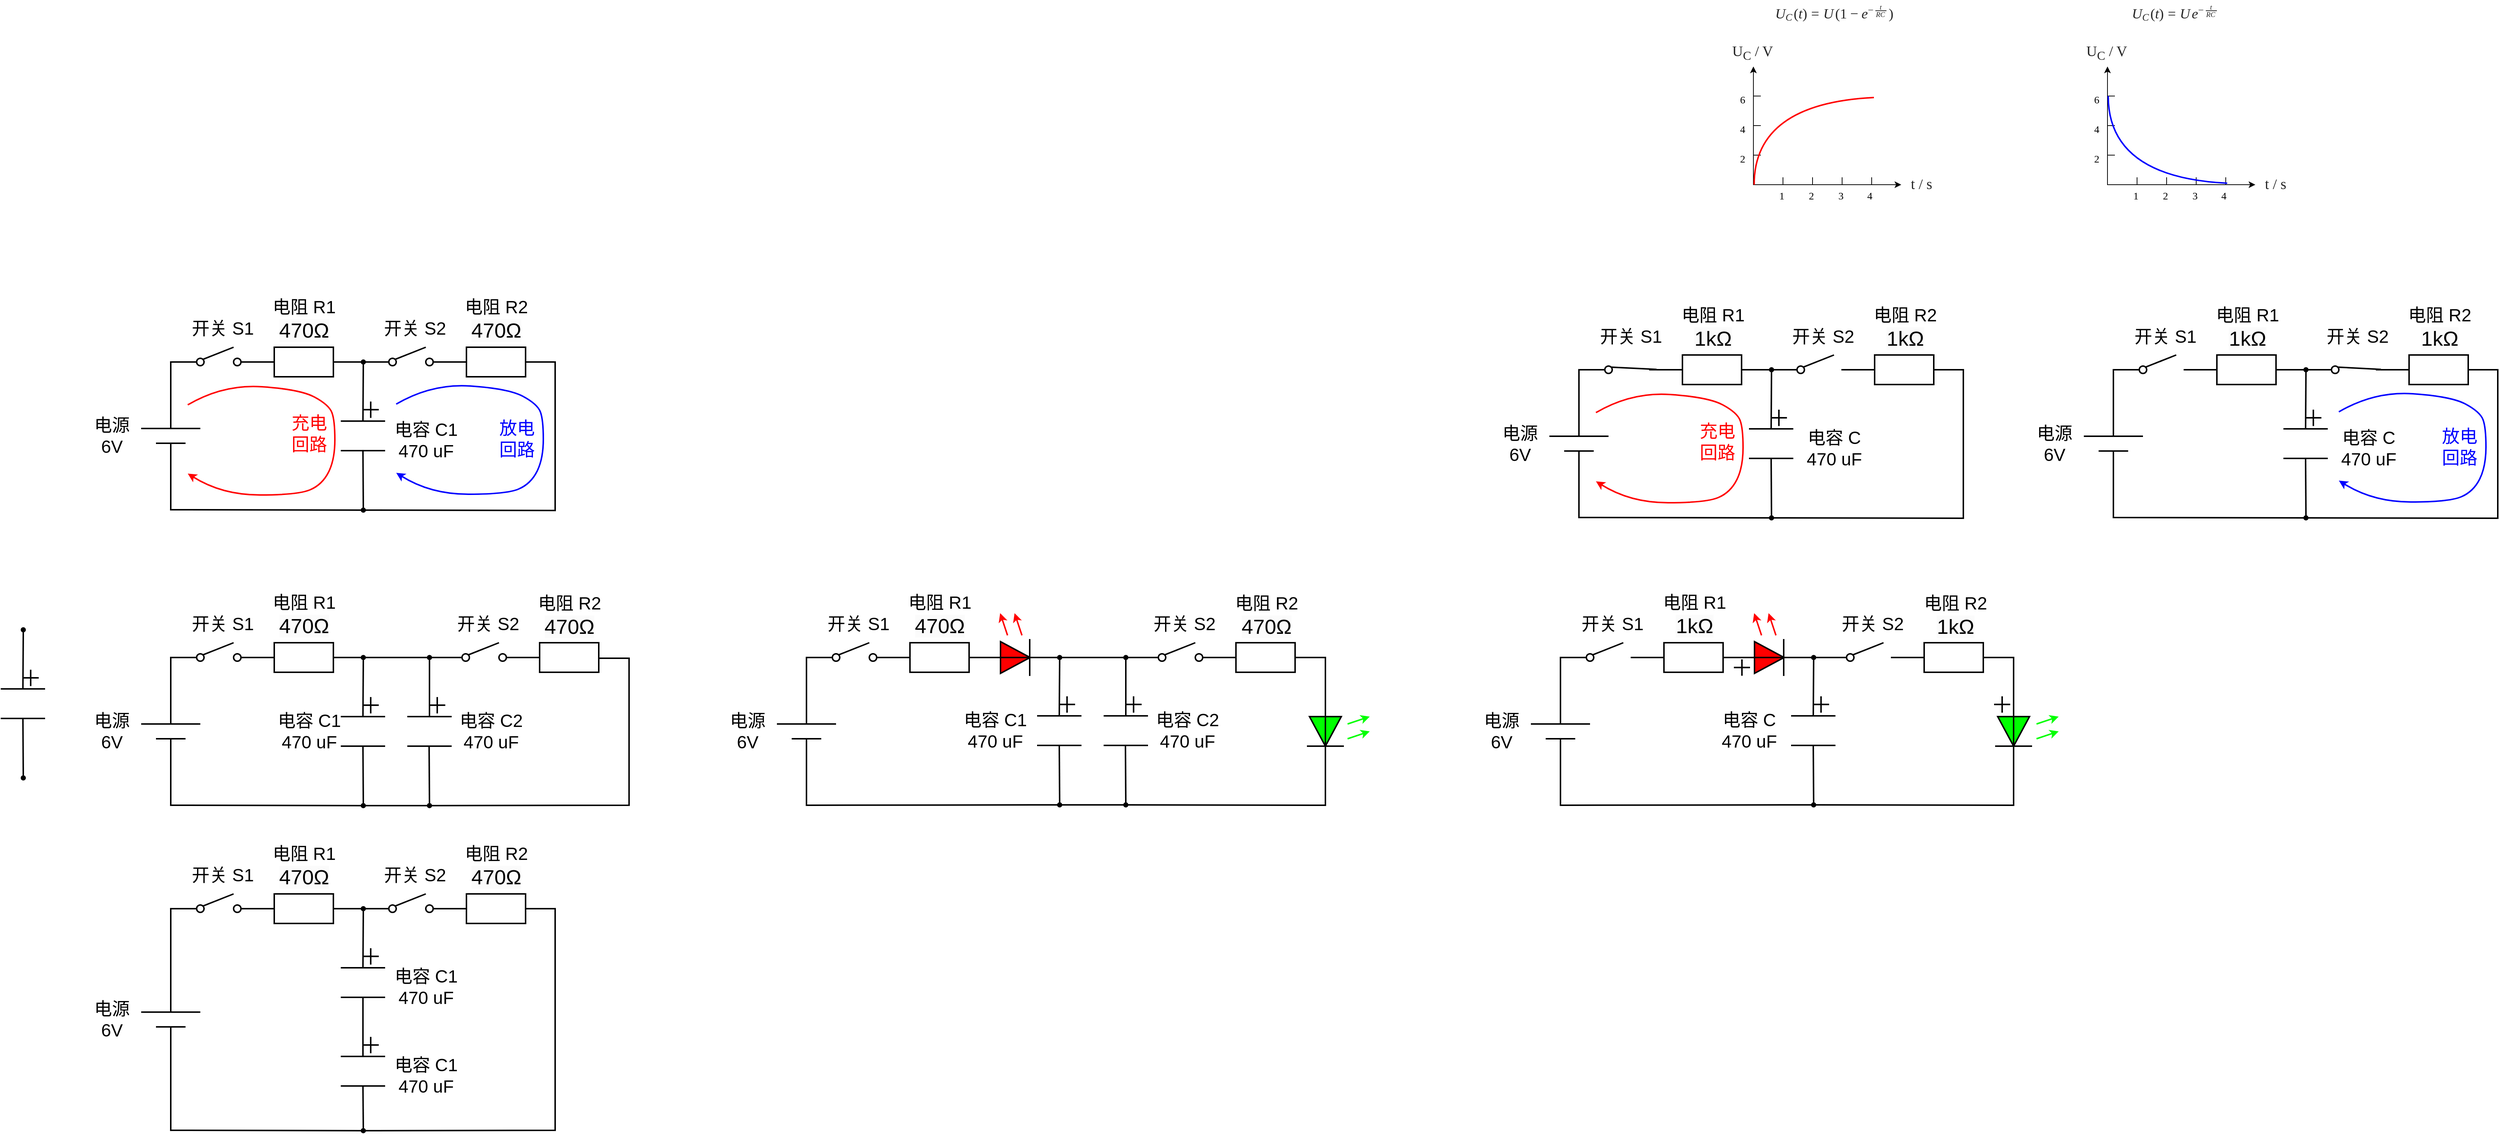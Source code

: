 <mxfile version="26.2.12">
  <diagram name="第 1 页" id="aehAOSF5QFn-8IDbo02S">
    <mxGraphModel dx="544" dy="705" grid="1" gridSize="10" guides="1" tooltips="1" connect="1" arrows="1" fold="1" page="0" pageScale="1" pageWidth="827" pageHeight="1169" math="0" shadow="0">
      <root>
        <mxCell id="0" />
        <mxCell id="1" parent="0" />
        <mxCell id="fU4YFG28aMw73NazQHgQ-1" value="" style="endArrow=none;html=1;rounded=0;strokeWidth=2;entryX=0;entryY=0.5;entryDx=0;entryDy=0;" parent="1" target="fU4YFG28aMw73NazQHgQ-19" edge="1">
          <mxGeometry width="50" height="50" relative="1" as="geometry">
            <mxPoint x="259" y="160" as="sourcePoint" />
            <mxPoint x="390" y="160" as="targetPoint" />
          </mxGeometry>
        </mxCell>
        <mxCell id="fU4YFG28aMw73NazQHgQ-2" value="" style="endArrow=none;html=1;rounded=0;strokeWidth=2;entryX=0;entryY=0.5;entryDx=0;entryDy=0;" parent="1" target="fU4YFG28aMw73NazQHgQ-31" edge="1">
          <mxGeometry width="50" height="50" relative="1" as="geometry">
            <mxPoint x="260" y="270" as="sourcePoint" />
            <mxPoint x="520" y="330" as="targetPoint" />
            <Array as="points">
              <mxPoint x="260" y="360" />
            </Array>
          </mxGeometry>
        </mxCell>
        <mxCell id="fU4YFG28aMw73NazQHgQ-4" value="" style="endArrow=none;html=1;rounded=0;strokeWidth=2;" parent="1" edge="1">
          <mxGeometry width="50" height="50" relative="1" as="geometry">
            <mxPoint x="220" y="250" as="sourcePoint" />
            <mxPoint x="300" y="250" as="targetPoint" />
          </mxGeometry>
        </mxCell>
        <mxCell id="fU4YFG28aMw73NazQHgQ-5" value="" style="endArrow=none;html=1;rounded=0;strokeWidth=2;" parent="1" edge="1">
          <mxGeometry width="50" height="50" relative="1" as="geometry">
            <mxPoint x="240" y="270" as="sourcePoint" />
            <mxPoint x="280" y="270" as="targetPoint" />
          </mxGeometry>
        </mxCell>
        <mxCell id="fU4YFG28aMw73NazQHgQ-6" value="" style="endArrow=none;html=1;rounded=0;strokeWidth=2;" parent="1" edge="1">
          <mxGeometry width="50" height="50" relative="1" as="geometry">
            <mxPoint x="260" y="250" as="sourcePoint" />
            <mxPoint x="260" y="160" as="targetPoint" />
          </mxGeometry>
        </mxCell>
        <mxCell id="fU4YFG28aMw73NazQHgQ-7" value="" style="rounded=0;whiteSpace=wrap;html=1;strokeWidth=2;" parent="1" vertex="1">
          <mxGeometry x="400" y="140" width="80" height="40" as="geometry" />
        </mxCell>
        <mxCell id="fU4YFG28aMw73NazQHgQ-8" value="" style="endArrow=none;html=1;rounded=0;strokeWidth=2;exitX=0.5;exitY=1;exitDx=0;exitDy=0;" parent="1" source="fU4YFG28aMw73NazQHgQ-29" edge="1">
          <mxGeometry width="50" height="50" relative="1" as="geometry">
            <mxPoint x="533" y="170" as="sourcePoint" />
            <mxPoint x="520" y="240" as="targetPoint" />
            <Array as="points" />
          </mxGeometry>
        </mxCell>
        <mxCell id="fU4YFG28aMw73NazQHgQ-9" value="&lt;font style=&quot;font-size: 24px;&quot;&gt;电源&lt;br&gt;6V&lt;/font&gt;" style="text;html=1;align=center;verticalAlign=middle;resizable=0;points=[];autosize=1;strokeColor=none;fillColor=none;" parent="1" vertex="1">
          <mxGeometry x="145" y="225" width="70" height="70" as="geometry" />
        </mxCell>
        <mxCell id="fU4YFG28aMw73NazQHgQ-10" value="&lt;font style=&quot;font-size: 24px;&quot;&gt;电阻 R1&lt;br&gt;&lt;span style=&quot;font-size: 28px; background-color: rgb(251, 251, 251);&quot;&gt;470Ω&lt;/span&gt;&lt;/font&gt;" style="text;html=1;align=center;verticalAlign=middle;resizable=0;points=[];autosize=1;strokeColor=none;fillColor=none;" parent="1" vertex="1">
          <mxGeometry x="388.5" y="66" width="103" height="74" as="geometry" />
        </mxCell>
        <mxCell id="fU4YFG28aMw73NazQHgQ-11" value="&lt;font style=&quot;font-size: 24px;&quot;&gt;电容 C1&lt;br&gt;470 uF&lt;/font&gt;" style="text;html=1;align=center;verticalAlign=middle;resizable=0;points=[];autosize=1;strokeColor=none;fillColor=none;" parent="1" vertex="1">
          <mxGeometry x="550" y="231" width="110" height="70" as="geometry" />
        </mxCell>
        <mxCell id="fU4YFG28aMw73NazQHgQ-15" value="" style="endArrow=none;html=1;rounded=0;strokeWidth=2;" parent="1" edge="1">
          <mxGeometry width="50" height="50" relative="1" as="geometry">
            <mxPoint x="490" y="240" as="sourcePoint" />
            <mxPoint x="550" y="240" as="targetPoint" />
          </mxGeometry>
        </mxCell>
        <mxCell id="fU4YFG28aMw73NazQHgQ-17" value="" style="endArrow=none;html=1;rounded=0;strokeWidth=2;" parent="1" edge="1">
          <mxGeometry width="50" height="50" relative="1" as="geometry">
            <mxPoint x="490" y="280" as="sourcePoint" />
            <mxPoint x="550" y="280" as="targetPoint" />
          </mxGeometry>
        </mxCell>
        <mxCell id="fU4YFG28aMw73NazQHgQ-18" value="&lt;font style=&quot;font-size: 30px;&quot;&gt;＋&lt;/font&gt;" style="text;html=1;align=center;verticalAlign=middle;resizable=0;points=[];autosize=1;strokeColor=none;fillColor=none;" parent="1" vertex="1">
          <mxGeometry x="505" y="200" width="50" height="50" as="geometry" />
        </mxCell>
        <mxCell id="fU4YFG28aMw73NazQHgQ-19" value="" style="ellipse;whiteSpace=wrap;html=1;aspect=fixed;strokeWidth=2;" parent="1" vertex="1">
          <mxGeometry x="295" y="155" width="10" height="10" as="geometry" />
        </mxCell>
        <mxCell id="fU4YFG28aMw73NazQHgQ-20" value="" style="ellipse;whiteSpace=wrap;html=1;aspect=fixed;strokeWidth=2;" parent="1" vertex="1">
          <mxGeometry x="345" y="155" width="10" height="10" as="geometry" />
        </mxCell>
        <mxCell id="fU4YFG28aMw73NazQHgQ-21" value="" style="endArrow=none;html=1;rounded=0;strokeWidth=2;exitX=1;exitY=0;exitDx=0;exitDy=0;" parent="1" source="fU4YFG28aMw73NazQHgQ-19" edge="1">
          <mxGeometry width="50" height="50" relative="1" as="geometry">
            <mxPoint x="174" y="170" as="sourcePoint" />
            <mxPoint x="345" y="140" as="targetPoint" />
          </mxGeometry>
        </mxCell>
        <mxCell id="fU4YFG28aMw73NazQHgQ-22" value="&lt;font style=&quot;font-size: 24px;&quot;&gt;开关 S1&lt;/font&gt;" style="text;html=1;align=center;verticalAlign=middle;resizable=0;points=[];autosize=1;strokeColor=none;fillColor=none;" parent="1" vertex="1">
          <mxGeometry x="275" y="95" width="110" height="40" as="geometry" />
        </mxCell>
        <mxCell id="fU4YFG28aMw73NazQHgQ-23" value="" style="endArrow=none;html=1;rounded=0;strokeWidth=2;entryX=0;entryY=0.5;entryDx=0;entryDy=0;exitX=1;exitY=0.5;exitDx=0;exitDy=0;" parent="1" source="fU4YFG28aMw73NazQHgQ-20" target="fU4YFG28aMw73NazQHgQ-7" edge="1">
          <mxGeometry width="50" height="50" relative="1" as="geometry">
            <mxPoint x="174" y="170" as="sourcePoint" />
            <mxPoint x="305" y="170" as="targetPoint" />
          </mxGeometry>
        </mxCell>
        <mxCell id="fU4YFG28aMw73NazQHgQ-24" value="" style="ellipse;whiteSpace=wrap;html=1;aspect=fixed;strokeWidth=2;" parent="1" vertex="1">
          <mxGeometry x="555" y="155" width="10" height="10" as="geometry" />
        </mxCell>
        <mxCell id="fU4YFG28aMw73NazQHgQ-25" value="" style="ellipse;whiteSpace=wrap;html=1;aspect=fixed;strokeWidth=2;" parent="1" vertex="1">
          <mxGeometry x="605" y="155" width="10" height="10" as="geometry" />
        </mxCell>
        <mxCell id="fU4YFG28aMw73NazQHgQ-26" value="" style="endArrow=none;html=1;rounded=0;strokeWidth=2;exitX=1;exitY=0;exitDx=0;exitDy=0;" parent="1" source="fU4YFG28aMw73NazQHgQ-24" edge="1">
          <mxGeometry width="50" height="50" relative="1" as="geometry">
            <mxPoint x="434" y="170" as="sourcePoint" />
            <mxPoint x="605" y="140" as="targetPoint" />
          </mxGeometry>
        </mxCell>
        <mxCell id="fU4YFG28aMw73NazQHgQ-27" value="&lt;font style=&quot;font-size: 24px;&quot;&gt;开关 S2&lt;/font&gt;" style="text;html=1;align=center;verticalAlign=middle;resizable=0;points=[];autosize=1;strokeColor=none;fillColor=none;" parent="1" vertex="1">
          <mxGeometry x="535" y="95" width="110" height="40" as="geometry" />
        </mxCell>
        <mxCell id="fU4YFG28aMw73NazQHgQ-28" value="" style="endArrow=none;html=1;rounded=0;strokeWidth=2;exitX=0;exitY=0.5;exitDx=0;exitDy=0;entryX=1;entryY=0.5;entryDx=0;entryDy=0;" parent="1" source="fU4YFG28aMw73NazQHgQ-24" target="fU4YFG28aMw73NazQHgQ-29" edge="1">
          <mxGeometry width="50" height="50" relative="1" as="geometry">
            <mxPoint x="249" y="170" as="sourcePoint" />
            <mxPoint x="540" y="180" as="targetPoint" />
          </mxGeometry>
        </mxCell>
        <mxCell id="fU4YFG28aMw73NazQHgQ-30" value="" style="endArrow=none;html=1;rounded=0;exitX=1;exitY=0.5;exitDx=0;exitDy=0;strokeWidth=2;entryX=0;entryY=0.5;entryDx=0;entryDy=0;" parent="1" source="fU4YFG28aMw73NazQHgQ-7" target="fU4YFG28aMw73NazQHgQ-29" edge="1">
          <mxGeometry width="50" height="50" relative="1" as="geometry">
            <mxPoint x="480" y="160" as="sourcePoint" />
            <mxPoint x="500" y="170" as="targetPoint" />
            <Array as="points" />
          </mxGeometry>
        </mxCell>
        <mxCell id="fU4YFG28aMw73NazQHgQ-29" value="" style="ellipse;whiteSpace=wrap;html=1;aspect=fixed;strokeWidth=2;fillColor=#000000;" parent="1" vertex="1">
          <mxGeometry x="518" y="157.5" width="5" height="5" as="geometry" />
        </mxCell>
        <mxCell id="fU4YFG28aMw73NazQHgQ-31" value="" style="ellipse;whiteSpace=wrap;html=1;aspect=fixed;strokeWidth=2;fillColor=#000000;" parent="1" vertex="1">
          <mxGeometry x="518" y="358" width="5" height="5" as="geometry" />
        </mxCell>
        <mxCell id="fU4YFG28aMw73NazQHgQ-34" value="" style="endArrow=none;html=1;rounded=0;strokeWidth=2;entryX=0.5;entryY=0;entryDx=0;entryDy=0;" parent="1" target="fU4YFG28aMw73NazQHgQ-31" edge="1">
          <mxGeometry width="50" height="50" relative="1" as="geometry">
            <mxPoint x="520" y="280" as="sourcePoint" />
            <mxPoint x="530" y="250" as="targetPoint" />
            <Array as="points" />
          </mxGeometry>
        </mxCell>
        <mxCell id="fU4YFG28aMw73NazQHgQ-38" value="" style="rounded=0;whiteSpace=wrap;html=1;strokeWidth=2;" parent="1" vertex="1">
          <mxGeometry x="660" y="140" width="80" height="40" as="geometry" />
        </mxCell>
        <mxCell id="fU4YFG28aMw73NazQHgQ-41" value="" style="endArrow=none;html=1;rounded=0;strokeWidth=2;exitX=0;exitY=0.5;exitDx=0;exitDy=0;entryX=1;entryY=0.5;entryDx=0;entryDy=0;" parent="1" source="fU4YFG28aMw73NazQHgQ-38" target="fU4YFG28aMw73NazQHgQ-25" edge="1">
          <mxGeometry width="50" height="50" relative="1" as="geometry">
            <mxPoint x="565" y="170" as="sourcePoint" />
            <mxPoint x="513" y="170" as="targetPoint" />
          </mxGeometry>
        </mxCell>
        <mxCell id="fU4YFG28aMw73NazQHgQ-42" value="" style="endArrow=none;html=1;rounded=0;strokeWidth=2;entryX=1;entryY=0.5;entryDx=0;entryDy=0;exitX=1;exitY=0.5;exitDx=0;exitDy=0;" parent="1" source="fU4YFG28aMw73NazQHgQ-31" target="fU4YFG28aMw73NazQHgQ-38" edge="1">
          <mxGeometry width="50" height="50" relative="1" as="geometry">
            <mxPoint x="540" y="370" as="sourcePoint" />
            <mxPoint x="645" y="170" as="targetPoint" />
            <Array as="points">
              <mxPoint x="780" y="361" />
              <mxPoint x="780" y="160" />
            </Array>
          </mxGeometry>
        </mxCell>
        <mxCell id="fU4YFG28aMw73NazQHgQ-43" value="" style="curved=1;endArrow=classic;html=1;rounded=0;strokeWidth=2;strokeColor=light-dark(#FF0000,#EDEDED);" parent="1" edge="1">
          <mxGeometry width="50" height="50" relative="1" as="geometry">
            <mxPoint x="283" y="218" as="sourcePoint" />
            <mxPoint x="283" y="311" as="targetPoint" />
            <Array as="points">
              <mxPoint x="331" y="190" />
              <mxPoint x="435" y="197" />
              <mxPoint x="474" y="218" />
              <mxPoint x="482" y="239" />
              <mxPoint x="482" y="292" />
              <mxPoint x="465" y="326" />
              <mxPoint x="432" y="340" />
              <mxPoint x="329" y="340" />
            </Array>
          </mxGeometry>
        </mxCell>
        <mxCell id="fU4YFG28aMw73NazQHgQ-44" value="" style="curved=1;endArrow=classic;html=1;rounded=0;strokeWidth=2;strokeColor=light-dark(#0000FF,#EDEDED);" parent="1" edge="1">
          <mxGeometry width="50" height="50" relative="1" as="geometry">
            <mxPoint x="565" y="217" as="sourcePoint" />
            <mxPoint x="565" y="310" as="targetPoint" />
            <Array as="points">
              <mxPoint x="613" y="189" />
              <mxPoint x="717" y="196" />
              <mxPoint x="756" y="217" />
              <mxPoint x="764" y="238" />
              <mxPoint x="764" y="291" />
              <mxPoint x="747" y="325" />
              <mxPoint x="714" y="339" />
              <mxPoint x="611" y="339" />
            </Array>
          </mxGeometry>
        </mxCell>
        <mxCell id="fU4YFG28aMw73NazQHgQ-45" value="&lt;font style=&quot;font-size: 24px;&quot;&gt;电阻 R2&lt;br&gt;&lt;span style=&quot;font-size: 28px; background-color: rgb(251, 251, 251);&quot;&gt;470Ω&lt;/span&gt;&lt;/font&gt;" style="text;html=1;align=center;verticalAlign=middle;resizable=0;points=[];autosize=1;strokeColor=none;fillColor=none;" parent="1" vertex="1">
          <mxGeometry x="648.5" y="66" width="103" height="74" as="geometry" />
        </mxCell>
        <mxCell id="fU4YFG28aMw73NazQHgQ-46" value="&lt;font style=&quot;font-size: 24px;&quot;&gt;充电&lt;br&gt;回路&lt;/font&gt;" style="text;html=1;align=center;verticalAlign=middle;resizable=0;points=[];autosize=1;strokeColor=none;fillColor=none;fontColor=#FF0000;" parent="1" vertex="1">
          <mxGeometry x="414" y="222" width="66" height="70" as="geometry" />
        </mxCell>
        <mxCell id="fU4YFG28aMw73NazQHgQ-47" value="&lt;font style=&quot;font-size: 24px;&quot;&gt;放电&lt;br&gt;回路&lt;/font&gt;" style="text;html=1;align=center;verticalAlign=middle;resizable=0;points=[];autosize=1;strokeColor=none;fillColor=none;fontColor=#0000FF;" parent="1" vertex="1">
          <mxGeometry x="695" y="229" width="66" height="70" as="geometry" />
        </mxCell>
        <mxCell id="RcD67wo0EYaz6iCjipDI-1" value="" style="endArrow=none;html=1;rounded=0;strokeWidth=2;entryX=0;entryY=0.5;entryDx=0;entryDy=0;" parent="1" target="RcD67wo0EYaz6iCjipDI-14" edge="1">
          <mxGeometry width="50" height="50" relative="1" as="geometry">
            <mxPoint x="259" y="560" as="sourcePoint" />
            <mxPoint x="390" y="560" as="targetPoint" />
          </mxGeometry>
        </mxCell>
        <mxCell id="RcD67wo0EYaz6iCjipDI-2" value="" style="endArrow=none;html=1;rounded=0;strokeWidth=2;entryX=0;entryY=0.5;entryDx=0;entryDy=0;" parent="1" target="RcD67wo0EYaz6iCjipDI-26" edge="1">
          <mxGeometry width="50" height="50" relative="1" as="geometry">
            <mxPoint x="260" y="670" as="sourcePoint" />
            <mxPoint x="520" y="730" as="targetPoint" />
            <Array as="points">
              <mxPoint x="260" y="760" />
            </Array>
          </mxGeometry>
        </mxCell>
        <mxCell id="RcD67wo0EYaz6iCjipDI-3" value="" style="endArrow=none;html=1;rounded=0;strokeWidth=2;" parent="1" edge="1">
          <mxGeometry width="50" height="50" relative="1" as="geometry">
            <mxPoint x="220" y="650" as="sourcePoint" />
            <mxPoint x="300" y="650" as="targetPoint" />
          </mxGeometry>
        </mxCell>
        <mxCell id="RcD67wo0EYaz6iCjipDI-4" value="" style="endArrow=none;html=1;rounded=0;strokeWidth=2;" parent="1" edge="1">
          <mxGeometry width="50" height="50" relative="1" as="geometry">
            <mxPoint x="240" y="670" as="sourcePoint" />
            <mxPoint x="280" y="670" as="targetPoint" />
          </mxGeometry>
        </mxCell>
        <mxCell id="RcD67wo0EYaz6iCjipDI-5" value="" style="endArrow=none;html=1;rounded=0;strokeWidth=2;" parent="1" edge="1">
          <mxGeometry width="50" height="50" relative="1" as="geometry">
            <mxPoint x="260" y="650" as="sourcePoint" />
            <mxPoint x="260" y="560" as="targetPoint" />
          </mxGeometry>
        </mxCell>
        <mxCell id="RcD67wo0EYaz6iCjipDI-6" value="" style="rounded=0;whiteSpace=wrap;html=1;strokeWidth=2;" parent="1" vertex="1">
          <mxGeometry x="400" y="540" width="80" height="40" as="geometry" />
        </mxCell>
        <mxCell id="RcD67wo0EYaz6iCjipDI-7" value="" style="endArrow=none;html=1;rounded=0;strokeWidth=2;exitX=0.5;exitY=1;exitDx=0;exitDy=0;" parent="1" source="RcD67wo0EYaz6iCjipDI-25" edge="1">
          <mxGeometry width="50" height="50" relative="1" as="geometry">
            <mxPoint x="533" y="570" as="sourcePoint" />
            <mxPoint x="520" y="640" as="targetPoint" />
            <Array as="points" />
          </mxGeometry>
        </mxCell>
        <mxCell id="RcD67wo0EYaz6iCjipDI-8" value="&lt;font style=&quot;font-size: 24px;&quot;&gt;电源&lt;br&gt;6V&lt;/font&gt;" style="text;html=1;align=center;verticalAlign=middle;resizable=0;points=[];autosize=1;strokeColor=none;fillColor=none;" parent="1" vertex="1">
          <mxGeometry x="145" y="625" width="70" height="70" as="geometry" />
        </mxCell>
        <mxCell id="RcD67wo0EYaz6iCjipDI-9" value="&lt;font style=&quot;font-size: 24px;&quot;&gt;电阻 R1&lt;br&gt;&lt;span style=&quot;font-size: 28px; background-color: rgb(251, 251, 251);&quot;&gt;470Ω&lt;/span&gt;&lt;/font&gt;" style="text;html=1;align=center;verticalAlign=middle;resizable=0;points=[];autosize=1;strokeColor=none;fillColor=none;" parent="1" vertex="1">
          <mxGeometry x="388.5" y="466" width="103" height="74" as="geometry" />
        </mxCell>
        <mxCell id="RcD67wo0EYaz6iCjipDI-11" value="" style="endArrow=none;html=1;rounded=0;strokeWidth=2;" parent="1" edge="1">
          <mxGeometry width="50" height="50" relative="1" as="geometry">
            <mxPoint x="490" y="640" as="sourcePoint" />
            <mxPoint x="550" y="640" as="targetPoint" />
          </mxGeometry>
        </mxCell>
        <mxCell id="RcD67wo0EYaz6iCjipDI-12" value="" style="endArrow=none;html=1;rounded=0;strokeWidth=2;" parent="1" edge="1">
          <mxGeometry width="50" height="50" relative="1" as="geometry">
            <mxPoint x="490" y="680" as="sourcePoint" />
            <mxPoint x="550" y="680" as="targetPoint" />
          </mxGeometry>
        </mxCell>
        <mxCell id="RcD67wo0EYaz6iCjipDI-13" value="&lt;font style=&quot;font-size: 30px;&quot;&gt;＋&lt;/font&gt;" style="text;html=1;align=center;verticalAlign=middle;resizable=0;points=[];autosize=1;strokeColor=none;fillColor=none;" parent="1" vertex="1">
          <mxGeometry x="505" y="600" width="50" height="50" as="geometry" />
        </mxCell>
        <mxCell id="RcD67wo0EYaz6iCjipDI-14" value="" style="ellipse;whiteSpace=wrap;html=1;aspect=fixed;strokeWidth=2;" parent="1" vertex="1">
          <mxGeometry x="295" y="555" width="10" height="10" as="geometry" />
        </mxCell>
        <mxCell id="RcD67wo0EYaz6iCjipDI-15" value="" style="ellipse;whiteSpace=wrap;html=1;aspect=fixed;strokeWidth=2;" parent="1" vertex="1">
          <mxGeometry x="345" y="555" width="10" height="10" as="geometry" />
        </mxCell>
        <mxCell id="RcD67wo0EYaz6iCjipDI-16" value="" style="endArrow=none;html=1;rounded=0;strokeWidth=2;exitX=1;exitY=0;exitDx=0;exitDy=0;" parent="1" source="RcD67wo0EYaz6iCjipDI-14" edge="1">
          <mxGeometry width="50" height="50" relative="1" as="geometry">
            <mxPoint x="174" y="570" as="sourcePoint" />
            <mxPoint x="345" y="540" as="targetPoint" />
          </mxGeometry>
        </mxCell>
        <mxCell id="RcD67wo0EYaz6iCjipDI-17" value="&lt;font style=&quot;font-size: 24px;&quot;&gt;开关 S1&lt;/font&gt;" style="text;html=1;align=center;verticalAlign=middle;resizable=0;points=[];autosize=1;strokeColor=none;fillColor=none;" parent="1" vertex="1">
          <mxGeometry x="275" y="495" width="110" height="40" as="geometry" />
        </mxCell>
        <mxCell id="RcD67wo0EYaz6iCjipDI-18" value="" style="endArrow=none;html=1;rounded=0;strokeWidth=2;entryX=0;entryY=0.5;entryDx=0;entryDy=0;exitX=1;exitY=0.5;exitDx=0;exitDy=0;" parent="1" source="RcD67wo0EYaz6iCjipDI-15" target="RcD67wo0EYaz6iCjipDI-6" edge="1">
          <mxGeometry width="50" height="50" relative="1" as="geometry">
            <mxPoint x="174" y="570" as="sourcePoint" />
            <mxPoint x="305" y="570" as="targetPoint" />
          </mxGeometry>
        </mxCell>
        <mxCell id="RcD67wo0EYaz6iCjipDI-19" value="" style="ellipse;whiteSpace=wrap;html=1;aspect=fixed;strokeWidth=2;" parent="1" vertex="1">
          <mxGeometry x="654" y="555" width="10" height="10" as="geometry" />
        </mxCell>
        <mxCell id="RcD67wo0EYaz6iCjipDI-20" value="" style="ellipse;whiteSpace=wrap;html=1;aspect=fixed;strokeWidth=2;" parent="1" vertex="1">
          <mxGeometry x="704" y="555" width="10" height="10" as="geometry" />
        </mxCell>
        <mxCell id="RcD67wo0EYaz6iCjipDI-21" value="" style="endArrow=none;html=1;rounded=0;strokeWidth=2;exitX=1;exitY=0;exitDx=0;exitDy=0;" parent="1" source="RcD67wo0EYaz6iCjipDI-19" edge="1">
          <mxGeometry width="50" height="50" relative="1" as="geometry">
            <mxPoint x="533" y="570" as="sourcePoint" />
            <mxPoint x="704" y="540" as="targetPoint" />
          </mxGeometry>
        </mxCell>
        <mxCell id="RcD67wo0EYaz6iCjipDI-22" value="&lt;font style=&quot;font-size: 24px;&quot;&gt;开关 S2&lt;/font&gt;" style="text;html=1;align=center;verticalAlign=middle;resizable=0;points=[];autosize=1;strokeColor=none;fillColor=none;" parent="1" vertex="1">
          <mxGeometry x="634" y="495" width="110" height="40" as="geometry" />
        </mxCell>
        <mxCell id="RcD67wo0EYaz6iCjipDI-23" value="" style="endArrow=none;html=1;rounded=0;strokeWidth=2;entryX=1;entryY=0.5;entryDx=0;entryDy=0;exitX=0;exitY=0.5;exitDx=0;exitDy=0;" parent="1" source="RcD67wo0EYaz6iCjipDI-36" target="RcD67wo0EYaz6iCjipDI-25" edge="1">
          <mxGeometry width="50" height="50" relative="1" as="geometry">
            <mxPoint x="600" y="551" as="sourcePoint" />
            <mxPoint x="540" y="580" as="targetPoint" />
          </mxGeometry>
        </mxCell>
        <mxCell id="RcD67wo0EYaz6iCjipDI-24" value="" style="endArrow=none;html=1;rounded=0;exitX=1;exitY=0.5;exitDx=0;exitDy=0;strokeWidth=2;entryX=0;entryY=0.5;entryDx=0;entryDy=0;" parent="1" source="RcD67wo0EYaz6iCjipDI-6" target="RcD67wo0EYaz6iCjipDI-25" edge="1">
          <mxGeometry width="50" height="50" relative="1" as="geometry">
            <mxPoint x="480" y="560" as="sourcePoint" />
            <mxPoint x="500" y="570" as="targetPoint" />
            <Array as="points" />
          </mxGeometry>
        </mxCell>
        <mxCell id="RcD67wo0EYaz6iCjipDI-25" value="" style="ellipse;whiteSpace=wrap;html=1;aspect=fixed;strokeWidth=2;fillColor=#000000;" parent="1" vertex="1">
          <mxGeometry x="518" y="557.5" width="5" height="5" as="geometry" />
        </mxCell>
        <mxCell id="RcD67wo0EYaz6iCjipDI-26" value="" style="ellipse;whiteSpace=wrap;html=1;aspect=fixed;strokeWidth=2;fillColor=#000000;" parent="1" vertex="1">
          <mxGeometry x="518" y="758" width="5" height="5" as="geometry" />
        </mxCell>
        <mxCell id="RcD67wo0EYaz6iCjipDI-27" value="" style="endArrow=none;html=1;rounded=0;strokeWidth=2;entryX=0.5;entryY=0;entryDx=0;entryDy=0;" parent="1" target="RcD67wo0EYaz6iCjipDI-26" edge="1">
          <mxGeometry width="50" height="50" relative="1" as="geometry">
            <mxPoint x="520" y="680" as="sourcePoint" />
            <mxPoint x="530" y="650" as="targetPoint" />
            <Array as="points" />
          </mxGeometry>
        </mxCell>
        <mxCell id="RcD67wo0EYaz6iCjipDI-28" value="" style="rounded=0;whiteSpace=wrap;html=1;strokeWidth=2;" parent="1" vertex="1">
          <mxGeometry x="759" y="540" width="80" height="40" as="geometry" />
        </mxCell>
        <mxCell id="RcD67wo0EYaz6iCjipDI-29" value="" style="endArrow=none;html=1;rounded=0;strokeWidth=2;exitX=0;exitY=0.5;exitDx=0;exitDy=0;entryX=1;entryY=0.5;entryDx=0;entryDy=0;" parent="1" source="RcD67wo0EYaz6iCjipDI-28" target="RcD67wo0EYaz6iCjipDI-20" edge="1">
          <mxGeometry width="50" height="50" relative="1" as="geometry">
            <mxPoint x="664" y="570" as="sourcePoint" />
            <mxPoint x="612" y="570" as="targetPoint" />
          </mxGeometry>
        </mxCell>
        <mxCell id="RcD67wo0EYaz6iCjipDI-30" value="" style="endArrow=none;html=1;rounded=0;strokeWidth=2;entryX=1;entryY=0.5;entryDx=0;entryDy=0;exitX=1;exitY=0.5;exitDx=0;exitDy=0;" parent="1" source="RcD67wo0EYaz6iCjipDI-42" edge="1">
          <mxGeometry width="50" height="50" relative="1" as="geometry">
            <mxPoint x="630" y="760" as="sourcePoint" />
            <mxPoint x="839" y="561" as="targetPoint" />
            <Array as="points">
              <mxPoint x="880" y="760" />
              <mxPoint x="880" y="561" />
            </Array>
          </mxGeometry>
        </mxCell>
        <mxCell id="RcD67wo0EYaz6iCjipDI-33" value="&lt;font style=&quot;font-size: 24px;&quot;&gt;电阻 R2&lt;br&gt;&lt;span style=&quot;font-size: 28px; background-color: rgb(251, 251, 251);&quot;&gt;470Ω&lt;/span&gt;&lt;/font&gt;" style="text;html=1;align=center;verticalAlign=middle;resizable=0;points=[];autosize=1;strokeColor=none;fillColor=none;" parent="1" vertex="1">
          <mxGeometry x="747.5" y="467" width="103" height="74" as="geometry" />
        </mxCell>
        <mxCell id="RcD67wo0EYaz6iCjipDI-36" value="" style="ellipse;whiteSpace=wrap;html=1;aspect=fixed;strokeWidth=2;fillColor=#000000;" parent="1" vertex="1">
          <mxGeometry x="607.5" y="557.5" width="5" height="5" as="geometry" />
        </mxCell>
        <mxCell id="RcD67wo0EYaz6iCjipDI-37" value="" style="endArrow=none;html=1;rounded=0;strokeWidth=2;exitX=0.5;exitY=1;exitDx=0;exitDy=0;" parent="1" source="RcD67wo0EYaz6iCjipDI-36" edge="1">
          <mxGeometry width="50" height="50" relative="1" as="geometry">
            <mxPoint x="618" y="571" as="sourcePoint" />
            <mxPoint x="610" y="641" as="targetPoint" />
          </mxGeometry>
        </mxCell>
        <mxCell id="RcD67wo0EYaz6iCjipDI-38" value="" style="endArrow=none;html=1;rounded=0;strokeWidth=2;" parent="1" edge="1">
          <mxGeometry width="50" height="50" relative="1" as="geometry">
            <mxPoint x="580" y="640" as="sourcePoint" />
            <mxPoint x="640" y="640" as="targetPoint" />
          </mxGeometry>
        </mxCell>
        <mxCell id="RcD67wo0EYaz6iCjipDI-39" value="" style="endArrow=none;html=1;rounded=0;strokeWidth=2;" parent="1" edge="1">
          <mxGeometry width="50" height="50" relative="1" as="geometry">
            <mxPoint x="580" y="680" as="sourcePoint" />
            <mxPoint x="640" y="680" as="targetPoint" />
          </mxGeometry>
        </mxCell>
        <mxCell id="RcD67wo0EYaz6iCjipDI-40" value="&lt;font style=&quot;font-size: 30px;&quot;&gt;＋&lt;/font&gt;" style="text;html=1;align=center;verticalAlign=middle;resizable=0;points=[];autosize=1;strokeColor=none;fillColor=none;" parent="1" vertex="1">
          <mxGeometry x="595" y="600" width="50" height="50" as="geometry" />
        </mxCell>
        <mxCell id="RcD67wo0EYaz6iCjipDI-41" value="" style="endArrow=none;html=1;rounded=0;strokeWidth=2;entryX=0.5;entryY=0;entryDx=0;entryDy=0;" parent="1" target="RcD67wo0EYaz6iCjipDI-42" edge="1">
          <mxGeometry width="50" height="50" relative="1" as="geometry">
            <mxPoint x="609.5" y="680" as="sourcePoint" />
            <mxPoint x="611" y="751" as="targetPoint" />
            <Array as="points" />
          </mxGeometry>
        </mxCell>
        <mxCell id="RcD67wo0EYaz6iCjipDI-42" value="" style="ellipse;whiteSpace=wrap;html=1;aspect=fixed;strokeWidth=2;fillColor=#000000;" parent="1" vertex="1">
          <mxGeometry x="607.5" y="758" width="5" height="5" as="geometry" />
        </mxCell>
        <mxCell id="RcD67wo0EYaz6iCjipDI-44" value="" style="endArrow=none;html=1;rounded=0;strokeWidth=2;entryX=0;entryY=0.5;entryDx=0;entryDy=0;exitX=1;exitY=0.5;exitDx=0;exitDy=0;" parent="1" source="RcD67wo0EYaz6iCjipDI-26" target="RcD67wo0EYaz6iCjipDI-42" edge="1">
          <mxGeometry width="50" height="50" relative="1" as="geometry">
            <mxPoint x="619.5" y="690" as="sourcePoint" />
            <mxPoint x="620" y="768" as="targetPoint" />
            <Array as="points" />
          </mxGeometry>
        </mxCell>
        <mxCell id="RcD67wo0EYaz6iCjipDI-45" value="" style="endArrow=none;html=1;rounded=0;strokeWidth=2;exitX=1;exitY=0.5;exitDx=0;exitDy=0;entryX=0;entryY=0.5;entryDx=0;entryDy=0;" parent="1" source="RcD67wo0EYaz6iCjipDI-36" target="RcD67wo0EYaz6iCjipDI-19" edge="1">
          <mxGeometry width="50" height="50" relative="1" as="geometry">
            <mxPoint x="620" y="573" as="sourcePoint" />
            <mxPoint x="620" y="651" as="targetPoint" />
          </mxGeometry>
        </mxCell>
        <mxCell id="RcD67wo0EYaz6iCjipDI-46" value="&lt;font style=&quot;font-size: 24px;&quot;&gt;电容 C1&lt;br&gt;470 uF&lt;/font&gt;" style="text;html=1;align=center;verticalAlign=middle;resizable=0;points=[];autosize=1;strokeColor=none;fillColor=none;" parent="1" vertex="1">
          <mxGeometry x="392" y="625" width="110" height="70" as="geometry" />
        </mxCell>
        <mxCell id="RcD67wo0EYaz6iCjipDI-47" value="&lt;font style=&quot;font-size: 24px;&quot;&gt;电容 C2&lt;br&gt;470 uF&lt;/font&gt;" style="text;html=1;align=center;verticalAlign=middle;resizable=0;points=[];autosize=1;strokeColor=none;fillColor=none;" parent="1" vertex="1">
          <mxGeometry x="637.5" y="625" width="110" height="70" as="geometry" />
        </mxCell>
        <mxCell id="RcD67wo0EYaz6iCjipDI-48" value="" style="endArrow=none;html=1;rounded=0;strokeWidth=2;entryX=0;entryY=0.5;entryDx=0;entryDy=0;" parent="1" target="RcD67wo0EYaz6iCjipDI-61" edge="1">
          <mxGeometry width="50" height="50" relative="1" as="geometry">
            <mxPoint x="259" y="900" as="sourcePoint" />
            <mxPoint x="390" y="900" as="targetPoint" />
          </mxGeometry>
        </mxCell>
        <mxCell id="RcD67wo0EYaz6iCjipDI-49" value="" style="endArrow=none;html=1;rounded=0;strokeWidth=2;entryX=0;entryY=0.5;entryDx=0;entryDy=0;" parent="1" target="RcD67wo0EYaz6iCjipDI-73" edge="1">
          <mxGeometry width="50" height="50" relative="1" as="geometry">
            <mxPoint x="260" y="1060" as="sourcePoint" />
            <mxPoint x="520" y="1070" as="targetPoint" />
            <Array as="points">
              <mxPoint x="260" y="1100" />
              <mxPoint x="260" y="1200" />
            </Array>
          </mxGeometry>
        </mxCell>
        <mxCell id="RcD67wo0EYaz6iCjipDI-50" value="" style="endArrow=none;html=1;rounded=0;strokeWidth=2;" parent="1" edge="1">
          <mxGeometry width="50" height="50" relative="1" as="geometry">
            <mxPoint x="220" y="1040" as="sourcePoint" />
            <mxPoint x="300" y="1040" as="targetPoint" />
          </mxGeometry>
        </mxCell>
        <mxCell id="RcD67wo0EYaz6iCjipDI-51" value="" style="endArrow=none;html=1;rounded=0;strokeWidth=2;" parent="1" edge="1">
          <mxGeometry width="50" height="50" relative="1" as="geometry">
            <mxPoint x="240" y="1060" as="sourcePoint" />
            <mxPoint x="280" y="1060" as="targetPoint" />
          </mxGeometry>
        </mxCell>
        <mxCell id="RcD67wo0EYaz6iCjipDI-52" value="" style="endArrow=none;html=1;rounded=0;strokeWidth=2;" parent="1" edge="1">
          <mxGeometry width="50" height="50" relative="1" as="geometry">
            <mxPoint x="260" y="1040" as="sourcePoint" />
            <mxPoint x="260" y="900" as="targetPoint" />
          </mxGeometry>
        </mxCell>
        <mxCell id="RcD67wo0EYaz6iCjipDI-53" value="" style="rounded=0;whiteSpace=wrap;html=1;strokeWidth=2;" parent="1" vertex="1">
          <mxGeometry x="400" y="880" width="80" height="40" as="geometry" />
        </mxCell>
        <mxCell id="RcD67wo0EYaz6iCjipDI-54" value="" style="endArrow=none;html=1;rounded=0;strokeWidth=2;exitX=0.5;exitY=1;exitDx=0;exitDy=0;" parent="1" source="RcD67wo0EYaz6iCjipDI-72" edge="1">
          <mxGeometry width="50" height="50" relative="1" as="geometry">
            <mxPoint x="533" y="910" as="sourcePoint" />
            <mxPoint x="520" y="980" as="targetPoint" />
            <Array as="points" />
          </mxGeometry>
        </mxCell>
        <mxCell id="RcD67wo0EYaz6iCjipDI-55" value="&lt;font style=&quot;font-size: 24px;&quot;&gt;电源&lt;br&gt;6V&lt;/font&gt;" style="text;html=1;align=center;verticalAlign=middle;resizable=0;points=[];autosize=1;strokeColor=none;fillColor=none;" parent="1" vertex="1">
          <mxGeometry x="145" y="1015" width="70" height="70" as="geometry" />
        </mxCell>
        <mxCell id="RcD67wo0EYaz6iCjipDI-56" value="&lt;font style=&quot;font-size: 24px;&quot;&gt;电阻 R1&lt;br&gt;&lt;span style=&quot;font-size: 28px; background-color: rgb(251, 251, 251);&quot;&gt;470Ω&lt;/span&gt;&lt;/font&gt;" style="text;html=1;align=center;verticalAlign=middle;resizable=0;points=[];autosize=1;strokeColor=none;fillColor=none;" parent="1" vertex="1">
          <mxGeometry x="388.5" y="806" width="103" height="74" as="geometry" />
        </mxCell>
        <mxCell id="RcD67wo0EYaz6iCjipDI-57" value="&lt;font style=&quot;font-size: 24px;&quot;&gt;电容 C1&lt;br&gt;470 uF&lt;/font&gt;" style="text;html=1;align=center;verticalAlign=middle;resizable=0;points=[];autosize=1;strokeColor=none;fillColor=none;" parent="1" vertex="1">
          <mxGeometry x="550" y="971" width="110" height="70" as="geometry" />
        </mxCell>
        <mxCell id="RcD67wo0EYaz6iCjipDI-58" value="" style="endArrow=none;html=1;rounded=0;strokeWidth=2;" parent="1" edge="1">
          <mxGeometry width="50" height="50" relative="1" as="geometry">
            <mxPoint x="490" y="980" as="sourcePoint" />
            <mxPoint x="550" y="980" as="targetPoint" />
          </mxGeometry>
        </mxCell>
        <mxCell id="RcD67wo0EYaz6iCjipDI-59" value="" style="endArrow=none;html=1;rounded=0;strokeWidth=2;" parent="1" edge="1">
          <mxGeometry width="50" height="50" relative="1" as="geometry">
            <mxPoint x="490" y="1020" as="sourcePoint" />
            <mxPoint x="550" y="1020" as="targetPoint" />
          </mxGeometry>
        </mxCell>
        <mxCell id="RcD67wo0EYaz6iCjipDI-60" value="&lt;font style=&quot;font-size: 30px;&quot;&gt;＋&lt;/font&gt;" style="text;html=1;align=center;verticalAlign=middle;resizable=0;points=[];autosize=1;strokeColor=none;fillColor=none;" parent="1" vertex="1">
          <mxGeometry x="505" y="940" width="50" height="50" as="geometry" />
        </mxCell>
        <mxCell id="RcD67wo0EYaz6iCjipDI-61" value="" style="ellipse;whiteSpace=wrap;html=1;aspect=fixed;strokeWidth=2;" parent="1" vertex="1">
          <mxGeometry x="295" y="895" width="10" height="10" as="geometry" />
        </mxCell>
        <mxCell id="RcD67wo0EYaz6iCjipDI-62" value="" style="ellipse;whiteSpace=wrap;html=1;aspect=fixed;strokeWidth=2;" parent="1" vertex="1">
          <mxGeometry x="345" y="895" width="10" height="10" as="geometry" />
        </mxCell>
        <mxCell id="RcD67wo0EYaz6iCjipDI-63" value="" style="endArrow=none;html=1;rounded=0;strokeWidth=2;exitX=1;exitY=0;exitDx=0;exitDy=0;" parent="1" source="RcD67wo0EYaz6iCjipDI-61" edge="1">
          <mxGeometry width="50" height="50" relative="1" as="geometry">
            <mxPoint x="174" y="910" as="sourcePoint" />
            <mxPoint x="345" y="880" as="targetPoint" />
          </mxGeometry>
        </mxCell>
        <mxCell id="RcD67wo0EYaz6iCjipDI-64" value="&lt;font style=&quot;font-size: 24px;&quot;&gt;开关 S1&lt;/font&gt;" style="text;html=1;align=center;verticalAlign=middle;resizable=0;points=[];autosize=1;strokeColor=none;fillColor=none;" parent="1" vertex="1">
          <mxGeometry x="275" y="835" width="110" height="40" as="geometry" />
        </mxCell>
        <mxCell id="RcD67wo0EYaz6iCjipDI-65" value="" style="endArrow=none;html=1;rounded=0;strokeWidth=2;entryX=0;entryY=0.5;entryDx=0;entryDy=0;exitX=1;exitY=0.5;exitDx=0;exitDy=0;" parent="1" source="RcD67wo0EYaz6iCjipDI-62" target="RcD67wo0EYaz6iCjipDI-53" edge="1">
          <mxGeometry width="50" height="50" relative="1" as="geometry">
            <mxPoint x="174" y="910" as="sourcePoint" />
            <mxPoint x="305" y="910" as="targetPoint" />
          </mxGeometry>
        </mxCell>
        <mxCell id="RcD67wo0EYaz6iCjipDI-66" value="" style="ellipse;whiteSpace=wrap;html=1;aspect=fixed;strokeWidth=2;" parent="1" vertex="1">
          <mxGeometry x="555" y="895" width="10" height="10" as="geometry" />
        </mxCell>
        <mxCell id="RcD67wo0EYaz6iCjipDI-67" value="" style="ellipse;whiteSpace=wrap;html=1;aspect=fixed;strokeWidth=2;" parent="1" vertex="1">
          <mxGeometry x="605" y="895" width="10" height="10" as="geometry" />
        </mxCell>
        <mxCell id="RcD67wo0EYaz6iCjipDI-68" value="" style="endArrow=none;html=1;rounded=0;strokeWidth=2;exitX=1;exitY=0;exitDx=0;exitDy=0;" parent="1" source="RcD67wo0EYaz6iCjipDI-66" edge="1">
          <mxGeometry width="50" height="50" relative="1" as="geometry">
            <mxPoint x="434" y="910" as="sourcePoint" />
            <mxPoint x="605" y="880" as="targetPoint" />
          </mxGeometry>
        </mxCell>
        <mxCell id="RcD67wo0EYaz6iCjipDI-69" value="&lt;font style=&quot;font-size: 24px;&quot;&gt;开关 S2&lt;/font&gt;" style="text;html=1;align=center;verticalAlign=middle;resizable=0;points=[];autosize=1;strokeColor=none;fillColor=none;" parent="1" vertex="1">
          <mxGeometry x="535" y="835" width="110" height="40" as="geometry" />
        </mxCell>
        <mxCell id="RcD67wo0EYaz6iCjipDI-70" value="" style="endArrow=none;html=1;rounded=0;strokeWidth=2;exitX=0;exitY=0.5;exitDx=0;exitDy=0;entryX=1;entryY=0.5;entryDx=0;entryDy=0;" parent="1" source="RcD67wo0EYaz6iCjipDI-66" target="RcD67wo0EYaz6iCjipDI-72" edge="1">
          <mxGeometry width="50" height="50" relative="1" as="geometry">
            <mxPoint x="249" y="910" as="sourcePoint" />
            <mxPoint x="540" y="920" as="targetPoint" />
          </mxGeometry>
        </mxCell>
        <mxCell id="RcD67wo0EYaz6iCjipDI-71" value="" style="endArrow=none;html=1;rounded=0;exitX=1;exitY=0.5;exitDx=0;exitDy=0;strokeWidth=2;entryX=0;entryY=0.5;entryDx=0;entryDy=0;" parent="1" source="RcD67wo0EYaz6iCjipDI-53" target="RcD67wo0EYaz6iCjipDI-72" edge="1">
          <mxGeometry width="50" height="50" relative="1" as="geometry">
            <mxPoint x="480" y="900" as="sourcePoint" />
            <mxPoint x="500" y="910" as="targetPoint" />
            <Array as="points" />
          </mxGeometry>
        </mxCell>
        <mxCell id="RcD67wo0EYaz6iCjipDI-72" value="" style="ellipse;whiteSpace=wrap;html=1;aspect=fixed;strokeWidth=2;fillColor=#000000;" parent="1" vertex="1">
          <mxGeometry x="518" y="897.5" width="5" height="5" as="geometry" />
        </mxCell>
        <mxCell id="RcD67wo0EYaz6iCjipDI-73" value="" style="ellipse;whiteSpace=wrap;html=1;aspect=fixed;strokeWidth=2;fillColor=#000000;" parent="1" vertex="1">
          <mxGeometry x="518" y="1198" width="5" height="5" as="geometry" />
        </mxCell>
        <mxCell id="RcD67wo0EYaz6iCjipDI-74" value="" style="endArrow=none;html=1;rounded=0;strokeWidth=2;" parent="1" edge="1">
          <mxGeometry width="50" height="50" relative="1" as="geometry">
            <mxPoint x="520" y="1020" as="sourcePoint" />
            <mxPoint x="520" y="1100" as="targetPoint" />
            <Array as="points" />
          </mxGeometry>
        </mxCell>
        <mxCell id="RcD67wo0EYaz6iCjipDI-75" value="" style="rounded=0;whiteSpace=wrap;html=1;strokeWidth=2;" parent="1" vertex="1">
          <mxGeometry x="660" y="880" width="80" height="40" as="geometry" />
        </mxCell>
        <mxCell id="RcD67wo0EYaz6iCjipDI-76" value="" style="endArrow=none;html=1;rounded=0;strokeWidth=2;exitX=0;exitY=0.5;exitDx=0;exitDy=0;entryX=1;entryY=0.5;entryDx=0;entryDy=0;" parent="1" source="RcD67wo0EYaz6iCjipDI-75" target="RcD67wo0EYaz6iCjipDI-67" edge="1">
          <mxGeometry width="50" height="50" relative="1" as="geometry">
            <mxPoint x="565" y="910" as="sourcePoint" />
            <mxPoint x="513" y="910" as="targetPoint" />
          </mxGeometry>
        </mxCell>
        <mxCell id="RcD67wo0EYaz6iCjipDI-77" value="" style="endArrow=none;html=1;rounded=0;strokeWidth=2;entryX=1;entryY=0.5;entryDx=0;entryDy=0;exitX=1;exitY=0.5;exitDx=0;exitDy=0;" parent="1" source="RcD67wo0EYaz6iCjipDI-73" target="RcD67wo0EYaz6iCjipDI-75" edge="1">
          <mxGeometry width="50" height="50" relative="1" as="geometry">
            <mxPoint x="540" y="1110" as="sourcePoint" />
            <mxPoint x="645" y="910" as="targetPoint" />
            <Array as="points">
              <mxPoint x="780" y="1200" />
              <mxPoint x="780" y="900" />
            </Array>
          </mxGeometry>
        </mxCell>
        <mxCell id="RcD67wo0EYaz6iCjipDI-80" value="&lt;font style=&quot;font-size: 24px;&quot;&gt;电阻 R2&lt;br&gt;&lt;span style=&quot;font-size: 28px; background-color: rgb(251, 251, 251);&quot;&gt;470Ω&lt;/span&gt;&lt;/font&gt;" style="text;html=1;align=center;verticalAlign=middle;resizable=0;points=[];autosize=1;strokeColor=none;fillColor=none;" parent="1" vertex="1">
          <mxGeometry x="648.5" y="806" width="103" height="74" as="geometry" />
        </mxCell>
        <mxCell id="RcD67wo0EYaz6iCjipDI-84" value="&lt;font style=&quot;font-size: 24px;&quot;&gt;电容 C1&lt;br&gt;470 uF&lt;/font&gt;" style="text;html=1;align=center;verticalAlign=middle;resizable=0;points=[];autosize=1;strokeColor=none;fillColor=none;" parent="1" vertex="1">
          <mxGeometry x="550" y="1091" width="110" height="70" as="geometry" />
        </mxCell>
        <mxCell id="RcD67wo0EYaz6iCjipDI-85" value="" style="endArrow=none;html=1;rounded=0;strokeWidth=2;" parent="1" edge="1">
          <mxGeometry width="50" height="50" relative="1" as="geometry">
            <mxPoint x="490" y="1100" as="sourcePoint" />
            <mxPoint x="550" y="1100" as="targetPoint" />
          </mxGeometry>
        </mxCell>
        <mxCell id="RcD67wo0EYaz6iCjipDI-86" value="" style="endArrow=none;html=1;rounded=0;strokeWidth=2;" parent="1" edge="1">
          <mxGeometry width="50" height="50" relative="1" as="geometry">
            <mxPoint x="490" y="1140" as="sourcePoint" />
            <mxPoint x="550" y="1140" as="targetPoint" />
          </mxGeometry>
        </mxCell>
        <mxCell id="RcD67wo0EYaz6iCjipDI-87" value="&lt;font style=&quot;font-size: 30px;&quot;&gt;＋&lt;/font&gt;" style="text;html=1;align=center;verticalAlign=middle;resizable=0;points=[];autosize=1;strokeColor=none;fillColor=none;" parent="1" vertex="1">
          <mxGeometry x="505" y="1060" width="50" height="50" as="geometry" />
        </mxCell>
        <mxCell id="RcD67wo0EYaz6iCjipDI-88" value="" style="endArrow=none;html=1;rounded=0;strokeWidth=2;entryX=0.5;entryY=0;entryDx=0;entryDy=0;" parent="1" target="RcD67wo0EYaz6iCjipDI-73" edge="1">
          <mxGeometry width="50" height="50" relative="1" as="geometry">
            <mxPoint x="520" y="1140" as="sourcePoint" />
            <mxPoint x="530" y="1110" as="targetPoint" />
            <Array as="points" />
          </mxGeometry>
        </mxCell>
        <mxCell id="RcD67wo0EYaz6iCjipDI-89" value="" style="endArrow=none;html=1;rounded=0;strokeWidth=2;exitX=0.5;exitY=1;exitDx=0;exitDy=0;" parent="1" source="RcD67wo0EYaz6iCjipDI-94" edge="1">
          <mxGeometry width="50" height="50" relative="1" as="geometry">
            <mxPoint x="73" y="532.5" as="sourcePoint" />
            <mxPoint x="60" y="602.5" as="targetPoint" />
            <Array as="points" />
          </mxGeometry>
        </mxCell>
        <mxCell id="RcD67wo0EYaz6iCjipDI-90" value="" style="endArrow=none;html=1;rounded=0;strokeWidth=2;" parent="1" edge="1">
          <mxGeometry width="50" height="50" relative="1" as="geometry">
            <mxPoint x="30" y="602.5" as="sourcePoint" />
            <mxPoint x="90" y="602.5" as="targetPoint" />
          </mxGeometry>
        </mxCell>
        <mxCell id="RcD67wo0EYaz6iCjipDI-91" value="" style="endArrow=none;html=1;rounded=0;strokeWidth=2;" parent="1" edge="1">
          <mxGeometry width="50" height="50" relative="1" as="geometry">
            <mxPoint x="30" y="642.5" as="sourcePoint" />
            <mxPoint x="90" y="642.5" as="targetPoint" />
          </mxGeometry>
        </mxCell>
        <mxCell id="RcD67wo0EYaz6iCjipDI-92" value="&lt;font style=&quot;font-size: 30px;&quot;&gt;＋&lt;/font&gt;" style="text;html=1;align=center;verticalAlign=middle;resizable=0;points=[];autosize=1;strokeColor=none;fillColor=none;" parent="1" vertex="1">
          <mxGeometry x="45" y="562.5" width="50" height="50" as="geometry" />
        </mxCell>
        <mxCell id="RcD67wo0EYaz6iCjipDI-94" value="" style="ellipse;whiteSpace=wrap;html=1;aspect=fixed;strokeWidth=2;fillColor=#000000;" parent="1" vertex="1">
          <mxGeometry x="58" y="520" width="5" height="5" as="geometry" />
        </mxCell>
        <mxCell id="RcD67wo0EYaz6iCjipDI-95" value="" style="ellipse;whiteSpace=wrap;html=1;aspect=fixed;strokeWidth=2;fillColor=#000000;" parent="1" vertex="1">
          <mxGeometry x="58" y="720.5" width="5" height="5" as="geometry" />
        </mxCell>
        <mxCell id="RcD67wo0EYaz6iCjipDI-96" value="" style="endArrow=none;html=1;rounded=0;strokeWidth=2;entryX=0.5;entryY=0;entryDx=0;entryDy=0;" parent="1" target="RcD67wo0EYaz6iCjipDI-95" edge="1">
          <mxGeometry width="50" height="50" relative="1" as="geometry">
            <mxPoint x="60" y="642.5" as="sourcePoint" />
            <mxPoint x="70" y="612.5" as="targetPoint" />
            <Array as="points" />
          </mxGeometry>
        </mxCell>
        <mxCell id="yw6k9dtPRZu7z185BtFa-42" value="" style="endArrow=none;html=1;rounded=0;strokeWidth=2;entryX=0;entryY=0.5;entryDx=0;entryDy=0;" parent="1" target="yw6k9dtPRZu7z185BtFa-54" edge="1">
          <mxGeometry width="50" height="50" relative="1" as="geometry">
            <mxPoint x="1119" y="560" as="sourcePoint" />
            <mxPoint x="1250" y="560" as="targetPoint" />
          </mxGeometry>
        </mxCell>
        <mxCell id="yw6k9dtPRZu7z185BtFa-43" value="" style="endArrow=none;html=1;rounded=0;strokeWidth=2;entryX=0;entryY=0.5;entryDx=0;entryDy=0;" parent="1" target="yw6k9dtPRZu7z185BtFa-66" edge="1">
          <mxGeometry width="50" height="50" relative="1" as="geometry">
            <mxPoint x="1120" y="670" as="sourcePoint" />
            <mxPoint x="1380" y="730" as="targetPoint" />
            <Array as="points">
              <mxPoint x="1120" y="760" />
            </Array>
          </mxGeometry>
        </mxCell>
        <mxCell id="yw6k9dtPRZu7z185BtFa-44" value="" style="endArrow=none;html=1;rounded=0;strokeWidth=2;" parent="1" edge="1">
          <mxGeometry width="50" height="50" relative="1" as="geometry">
            <mxPoint x="1080" y="650" as="sourcePoint" />
            <mxPoint x="1160" y="650" as="targetPoint" />
          </mxGeometry>
        </mxCell>
        <mxCell id="yw6k9dtPRZu7z185BtFa-45" value="" style="endArrow=none;html=1;rounded=0;strokeWidth=2;" parent="1" edge="1">
          <mxGeometry width="50" height="50" relative="1" as="geometry">
            <mxPoint x="1100" y="670" as="sourcePoint" />
            <mxPoint x="1140" y="670" as="targetPoint" />
          </mxGeometry>
        </mxCell>
        <mxCell id="yw6k9dtPRZu7z185BtFa-46" value="" style="endArrow=none;html=1;rounded=0;strokeWidth=2;" parent="1" edge="1">
          <mxGeometry width="50" height="50" relative="1" as="geometry">
            <mxPoint x="1120" y="650" as="sourcePoint" />
            <mxPoint x="1120" y="560" as="targetPoint" />
          </mxGeometry>
        </mxCell>
        <mxCell id="yw6k9dtPRZu7z185BtFa-47" value="" style="rounded=0;whiteSpace=wrap;html=1;strokeWidth=2;" parent="1" vertex="1">
          <mxGeometry x="1260" y="540" width="80" height="40" as="geometry" />
        </mxCell>
        <mxCell id="yw6k9dtPRZu7z185BtFa-48" value="" style="endArrow=none;html=1;rounded=0;strokeWidth=2;exitX=0.5;exitY=1;exitDx=0;exitDy=0;" parent="1" source="yw6k9dtPRZu7z185BtFa-65" edge="1">
          <mxGeometry width="50" height="50" relative="1" as="geometry">
            <mxPoint x="1475" y="569" as="sourcePoint" />
            <mxPoint x="1462" y="639" as="targetPoint" />
            <Array as="points" />
          </mxGeometry>
        </mxCell>
        <mxCell id="yw6k9dtPRZu7z185BtFa-49" value="&lt;font style=&quot;font-size: 24px;&quot;&gt;电源&lt;br&gt;6V&lt;/font&gt;" style="text;html=1;align=center;verticalAlign=middle;resizable=0;points=[];autosize=1;strokeColor=none;fillColor=none;" parent="1" vertex="1">
          <mxGeometry x="1005" y="625" width="70" height="70" as="geometry" />
        </mxCell>
        <mxCell id="yw6k9dtPRZu7z185BtFa-50" value="&lt;font style=&quot;font-size: 24px;&quot;&gt;电阻 R1&lt;br&gt;&lt;span style=&quot;font-size: 28px; background-color: rgb(251, 251, 251);&quot;&gt;470Ω&lt;/span&gt;&lt;/font&gt;" style="text;html=1;align=center;verticalAlign=middle;resizable=0;points=[];autosize=1;strokeColor=none;fillColor=none;" parent="1" vertex="1">
          <mxGeometry x="1248.5" y="466" width="103" height="74" as="geometry" />
        </mxCell>
        <mxCell id="yw6k9dtPRZu7z185BtFa-51" value="" style="endArrow=none;html=1;rounded=0;strokeWidth=2;" parent="1" edge="1">
          <mxGeometry width="50" height="50" relative="1" as="geometry">
            <mxPoint x="1432" y="639" as="sourcePoint" />
            <mxPoint x="1492" y="639" as="targetPoint" />
          </mxGeometry>
        </mxCell>
        <mxCell id="yw6k9dtPRZu7z185BtFa-52" value="" style="endArrow=none;html=1;rounded=0;strokeWidth=2;" parent="1" edge="1">
          <mxGeometry width="50" height="50" relative="1" as="geometry">
            <mxPoint x="1432" y="679" as="sourcePoint" />
            <mxPoint x="1492" y="679" as="targetPoint" />
          </mxGeometry>
        </mxCell>
        <mxCell id="yw6k9dtPRZu7z185BtFa-53" value="&lt;font style=&quot;font-size: 30px;&quot;&gt;＋&lt;/font&gt;" style="text;html=1;align=center;verticalAlign=middle;resizable=0;points=[];autosize=1;strokeColor=none;fillColor=none;" parent="1" vertex="1">
          <mxGeometry x="1447" y="599" width="50" height="50" as="geometry" />
        </mxCell>
        <mxCell id="yw6k9dtPRZu7z185BtFa-54" value="" style="ellipse;whiteSpace=wrap;html=1;aspect=fixed;strokeWidth=2;" parent="1" vertex="1">
          <mxGeometry x="1155" y="555" width="10" height="10" as="geometry" />
        </mxCell>
        <mxCell id="yw6k9dtPRZu7z185BtFa-55" value="" style="ellipse;whiteSpace=wrap;html=1;aspect=fixed;strokeWidth=2;" parent="1" vertex="1">
          <mxGeometry x="1205" y="555" width="10" height="10" as="geometry" />
        </mxCell>
        <mxCell id="yw6k9dtPRZu7z185BtFa-56" value="" style="endArrow=none;html=1;rounded=0;strokeWidth=2;exitX=1;exitY=0;exitDx=0;exitDy=0;" parent="1" source="yw6k9dtPRZu7z185BtFa-54" edge="1">
          <mxGeometry width="50" height="50" relative="1" as="geometry">
            <mxPoint x="1034" y="570" as="sourcePoint" />
            <mxPoint x="1205" y="540" as="targetPoint" />
          </mxGeometry>
        </mxCell>
        <mxCell id="yw6k9dtPRZu7z185BtFa-57" value="&lt;font style=&quot;font-size: 24px;&quot;&gt;开关 S1&lt;/font&gt;" style="text;html=1;align=center;verticalAlign=middle;resizable=0;points=[];autosize=1;strokeColor=none;fillColor=none;" parent="1" vertex="1">
          <mxGeometry x="1135" y="495" width="110" height="40" as="geometry" />
        </mxCell>
        <mxCell id="yw6k9dtPRZu7z185BtFa-58" value="" style="endArrow=none;html=1;rounded=0;strokeWidth=2;entryX=0;entryY=0.5;entryDx=0;entryDy=0;exitX=1;exitY=0.5;exitDx=0;exitDy=0;" parent="1" source="yw6k9dtPRZu7z185BtFa-55" target="yw6k9dtPRZu7z185BtFa-47" edge="1">
          <mxGeometry width="50" height="50" relative="1" as="geometry">
            <mxPoint x="1034" y="570" as="sourcePoint" />
            <mxPoint x="1165" y="570" as="targetPoint" />
          </mxGeometry>
        </mxCell>
        <mxCell id="yw6k9dtPRZu7z185BtFa-59" value="" style="ellipse;whiteSpace=wrap;html=1;aspect=fixed;strokeWidth=2;" parent="1" vertex="1">
          <mxGeometry x="1596" y="555" width="10" height="10" as="geometry" />
        </mxCell>
        <mxCell id="yw6k9dtPRZu7z185BtFa-60" value="" style="ellipse;whiteSpace=wrap;html=1;aspect=fixed;strokeWidth=2;" parent="1" vertex="1">
          <mxGeometry x="1646" y="555" width="10" height="10" as="geometry" />
        </mxCell>
        <mxCell id="yw6k9dtPRZu7z185BtFa-61" value="" style="endArrow=none;html=1;rounded=0;strokeWidth=2;exitX=1;exitY=0;exitDx=0;exitDy=0;" parent="1" source="yw6k9dtPRZu7z185BtFa-59" edge="1">
          <mxGeometry width="50" height="50" relative="1" as="geometry">
            <mxPoint x="1475" y="570" as="sourcePoint" />
            <mxPoint x="1646" y="540" as="targetPoint" />
          </mxGeometry>
        </mxCell>
        <mxCell id="yw6k9dtPRZu7z185BtFa-62" value="&lt;font style=&quot;font-size: 24px;&quot;&gt;开关 S2&lt;/font&gt;" style="text;html=1;align=center;verticalAlign=middle;resizable=0;points=[];autosize=1;strokeColor=none;fillColor=none;" parent="1" vertex="1">
          <mxGeometry x="1576" y="495" width="110" height="40" as="geometry" />
        </mxCell>
        <mxCell id="yw6k9dtPRZu7z185BtFa-63" value="" style="endArrow=none;html=1;rounded=0;strokeWidth=2;entryX=1;entryY=0.5;entryDx=0;entryDy=0;exitX=0;exitY=0.5;exitDx=0;exitDy=0;" parent="1" source="yw6k9dtPRZu7z185BtFa-72" target="yw6k9dtPRZu7z185BtFa-65" edge="1">
          <mxGeometry width="50" height="50" relative="1" as="geometry">
            <mxPoint x="1542" y="551" as="sourcePoint" />
            <mxPoint x="1482" y="580" as="targetPoint" />
          </mxGeometry>
        </mxCell>
        <mxCell id="yw6k9dtPRZu7z185BtFa-64" value="" style="endArrow=none;html=1;rounded=0;strokeWidth=2;entryX=0;entryY=0.5;entryDx=0;entryDy=0;" parent="1" edge="1">
          <mxGeometry width="50" height="50" relative="1" as="geometry">
            <mxPoint x="1422" y="560" as="sourcePoint" />
            <mxPoint x="1500" y="560" as="targetPoint" />
            <Array as="points" />
          </mxGeometry>
        </mxCell>
        <mxCell id="yw6k9dtPRZu7z185BtFa-65" value="" style="ellipse;whiteSpace=wrap;html=1;aspect=fixed;strokeWidth=2;fillColor=#000000;" parent="1" vertex="1">
          <mxGeometry x="1460" y="557.5" width="5" height="5" as="geometry" />
        </mxCell>
        <mxCell id="yw6k9dtPRZu7z185BtFa-66" value="" style="ellipse;whiteSpace=wrap;html=1;aspect=fixed;strokeWidth=2;fillColor=#000000;" parent="1" vertex="1">
          <mxGeometry x="1460" y="757" width="5" height="5" as="geometry" />
        </mxCell>
        <mxCell id="yw6k9dtPRZu7z185BtFa-67" value="" style="endArrow=none;html=1;rounded=0;strokeWidth=2;entryX=0.5;entryY=0;entryDx=0;entryDy=0;" parent="1" target="yw6k9dtPRZu7z185BtFa-66" edge="1">
          <mxGeometry width="50" height="50" relative="1" as="geometry">
            <mxPoint x="1462" y="679" as="sourcePoint" />
            <mxPoint x="1472" y="649" as="targetPoint" />
            <Array as="points" />
          </mxGeometry>
        </mxCell>
        <mxCell id="yw6k9dtPRZu7z185BtFa-68" value="" style="rounded=0;whiteSpace=wrap;html=1;strokeWidth=2;" parent="1" vertex="1">
          <mxGeometry x="1701" y="540" width="80" height="40" as="geometry" />
        </mxCell>
        <mxCell id="yw6k9dtPRZu7z185BtFa-69" value="" style="endArrow=none;html=1;rounded=0;strokeWidth=2;exitX=0;exitY=0.5;exitDx=0;exitDy=0;entryX=1;entryY=0.5;entryDx=0;entryDy=0;" parent="1" source="yw6k9dtPRZu7z185BtFa-68" target="yw6k9dtPRZu7z185BtFa-60" edge="1">
          <mxGeometry width="50" height="50" relative="1" as="geometry">
            <mxPoint x="1606" y="570" as="sourcePoint" />
            <mxPoint x="1554" y="570" as="targetPoint" />
          </mxGeometry>
        </mxCell>
        <mxCell id="yw6k9dtPRZu7z185BtFa-71" value="&lt;font style=&quot;font-size: 24px;&quot;&gt;电阻 R2&lt;br&gt;&lt;span style=&quot;font-size: 28px; background-color: rgb(251, 251, 251);&quot;&gt;470Ω&lt;/span&gt;&lt;/font&gt;" style="text;html=1;align=center;verticalAlign=middle;resizable=0;points=[];autosize=1;strokeColor=none;fillColor=none;" parent="1" vertex="1">
          <mxGeometry x="1690.5" y="467" width="103" height="74" as="geometry" />
        </mxCell>
        <mxCell id="yw6k9dtPRZu7z185BtFa-72" value="" style="ellipse;whiteSpace=wrap;html=1;aspect=fixed;strokeWidth=2;fillColor=#000000;" parent="1" vertex="1">
          <mxGeometry x="1549.5" y="557.5" width="5" height="5" as="geometry" />
        </mxCell>
        <mxCell id="yw6k9dtPRZu7z185BtFa-73" value="" style="endArrow=none;html=1;rounded=0;strokeWidth=2;exitX=0.5;exitY=1;exitDx=0;exitDy=0;" parent="1" source="yw6k9dtPRZu7z185BtFa-72" edge="1">
          <mxGeometry width="50" height="50" relative="1" as="geometry">
            <mxPoint x="1560" y="570" as="sourcePoint" />
            <mxPoint x="1552" y="640" as="targetPoint" />
          </mxGeometry>
        </mxCell>
        <mxCell id="yw6k9dtPRZu7z185BtFa-74" value="" style="endArrow=none;html=1;rounded=0;strokeWidth=2;" parent="1" edge="1">
          <mxGeometry width="50" height="50" relative="1" as="geometry">
            <mxPoint x="1522" y="639" as="sourcePoint" />
            <mxPoint x="1582" y="639" as="targetPoint" />
          </mxGeometry>
        </mxCell>
        <mxCell id="yw6k9dtPRZu7z185BtFa-75" value="" style="endArrow=none;html=1;rounded=0;strokeWidth=2;" parent="1" edge="1">
          <mxGeometry width="50" height="50" relative="1" as="geometry">
            <mxPoint x="1522" y="679" as="sourcePoint" />
            <mxPoint x="1582" y="679" as="targetPoint" />
          </mxGeometry>
        </mxCell>
        <mxCell id="yw6k9dtPRZu7z185BtFa-76" value="&lt;font style=&quot;font-size: 30px;&quot;&gt;＋&lt;/font&gt;" style="text;html=1;align=center;verticalAlign=middle;resizable=0;points=[];autosize=1;strokeColor=none;fillColor=none;" parent="1" vertex="1">
          <mxGeometry x="1537" y="599" width="50" height="50" as="geometry" />
        </mxCell>
        <mxCell id="yw6k9dtPRZu7z185BtFa-77" value="" style="endArrow=none;html=1;rounded=0;strokeWidth=2;entryX=0.5;entryY=0;entryDx=0;entryDy=0;" parent="1" target="yw6k9dtPRZu7z185BtFa-78" edge="1">
          <mxGeometry width="50" height="50" relative="1" as="geometry">
            <mxPoint x="1551.5" y="679" as="sourcePoint" />
            <mxPoint x="1553" y="750" as="targetPoint" />
            <Array as="points" />
          </mxGeometry>
        </mxCell>
        <mxCell id="yw6k9dtPRZu7z185BtFa-78" value="" style="ellipse;whiteSpace=wrap;html=1;aspect=fixed;strokeWidth=2;fillColor=#000000;" parent="1" vertex="1">
          <mxGeometry x="1549.5" y="757" width="5" height="5" as="geometry" />
        </mxCell>
        <mxCell id="yw6k9dtPRZu7z185BtFa-79" value="" style="endArrow=none;html=1;rounded=0;strokeWidth=2;entryX=0;entryY=0.5;entryDx=0;entryDy=0;exitX=1;exitY=0.5;exitDx=0;exitDy=0;" parent="1" source="yw6k9dtPRZu7z185BtFa-66" target="yw6k9dtPRZu7z185BtFa-78" edge="1">
          <mxGeometry width="50" height="50" relative="1" as="geometry">
            <mxPoint x="1561.5" y="689" as="sourcePoint" />
            <mxPoint x="1562" y="767" as="targetPoint" />
            <Array as="points" />
          </mxGeometry>
        </mxCell>
        <mxCell id="yw6k9dtPRZu7z185BtFa-80" value="" style="endArrow=none;html=1;rounded=0;strokeWidth=2;exitX=1;exitY=0.5;exitDx=0;exitDy=0;entryX=0;entryY=0.5;entryDx=0;entryDy=0;" parent="1" source="yw6k9dtPRZu7z185BtFa-72" target="yw6k9dtPRZu7z185BtFa-59" edge="1">
          <mxGeometry width="50" height="50" relative="1" as="geometry">
            <mxPoint x="1562" y="573" as="sourcePoint" />
            <mxPoint x="1562" y="651" as="targetPoint" />
          </mxGeometry>
        </mxCell>
        <mxCell id="yw6k9dtPRZu7z185BtFa-81" value="&lt;font style=&quot;font-size: 24px;&quot;&gt;电容 C1&lt;br&gt;470 uF&lt;/font&gt;" style="text;html=1;align=center;verticalAlign=middle;resizable=0;points=[];autosize=1;strokeColor=none;fillColor=none;" parent="1" vertex="1">
          <mxGeometry x="1320" y="624" width="110" height="70" as="geometry" />
        </mxCell>
        <mxCell id="yw6k9dtPRZu7z185BtFa-82" value="&lt;font style=&quot;font-size: 24px;&quot;&gt;电容 C2&lt;br&gt;470 uF&lt;/font&gt;" style="text;html=1;align=center;verticalAlign=middle;resizable=0;points=[];autosize=1;strokeColor=none;fillColor=none;" parent="1" vertex="1">
          <mxGeometry x="1579.5" y="624" width="110" height="70" as="geometry" />
        </mxCell>
        <mxCell id="yw6k9dtPRZu7z185BtFa-83" value="" style="verticalLabelPosition=bottom;verticalAlign=top;html=1;shape=mxgraph.basic.acute_triangle;dx=0.5;rotation=90;strokeWidth=2;fillColor=#FF0000;" parent="1" vertex="1">
          <mxGeometry x="1381" y="540" width="43" height="40" as="geometry" />
        </mxCell>
        <mxCell id="yw6k9dtPRZu7z185BtFa-84" value="" style="endArrow=none;html=1;rounded=0;strokeWidth=2;" parent="1" edge="1">
          <mxGeometry width="50" height="50" relative="1" as="geometry">
            <mxPoint x="1422" y="535" as="sourcePoint" />
            <mxPoint x="1422" y="585" as="targetPoint" />
            <Array as="points" />
          </mxGeometry>
        </mxCell>
        <mxCell id="yw6k9dtPRZu7z185BtFa-85" value="" style="endArrow=none;html=1;rounded=0;strokeWidth=2;entryX=0;entryY=0;entryDx=21.5;entryDy=0;exitX=1;exitY=0.5;exitDx=0;exitDy=0;entryPerimeter=0;" parent="1" source="yw6k9dtPRZu7z185BtFa-47" target="yw6k9dtPRZu7z185BtFa-83" edge="1">
          <mxGeometry width="50" height="50" relative="1" as="geometry">
            <mxPoint x="1351.5" y="587.33" as="sourcePoint" />
            <mxPoint x="1429.5" y="587.33" as="targetPoint" />
            <Array as="points" />
          </mxGeometry>
        </mxCell>
        <mxCell id="yw6k9dtPRZu7z185BtFa-87" value="" style="endArrow=classic;html=1;rounded=0;strokeWidth=2;strokeColor=#FF0000;" parent="1" edge="1">
          <mxGeometry width="50" height="50" relative="1" as="geometry">
            <mxPoint x="1392" y="530" as="sourcePoint" />
            <mxPoint x="1382" y="500" as="targetPoint" />
          </mxGeometry>
        </mxCell>
        <mxCell id="yw6k9dtPRZu7z185BtFa-91" value="" style="endArrow=classic;html=1;rounded=0;strokeWidth=2;strokeColor=#FF0000;" parent="1" edge="1">
          <mxGeometry width="50" height="50" relative="1" as="geometry">
            <mxPoint x="1411.5" y="530" as="sourcePoint" />
            <mxPoint x="1401.5" y="500" as="targetPoint" />
          </mxGeometry>
        </mxCell>
        <mxCell id="yw6k9dtPRZu7z185BtFa-100" value="" style="endArrow=none;html=1;rounded=0;strokeWidth=2;exitX=1;exitY=0.5;exitDx=0;exitDy=0;entryX=0;entryY=0;entryDx=21.5;entryDy=0;entryPerimeter=0;" parent="1" source="yw6k9dtPRZu7z185BtFa-78" target="yw6k9dtPRZu7z185BtFa-101" edge="1">
          <mxGeometry width="50" height="50" relative="1" as="geometry">
            <mxPoint x="1711" y="570" as="sourcePoint" />
            <mxPoint x="1822" y="690" as="targetPoint" />
            <Array as="points">
              <mxPoint x="1822" y="760" />
            </Array>
          </mxGeometry>
        </mxCell>
        <mxCell id="yw6k9dtPRZu7z185BtFa-93" value="" style="endArrow=none;html=1;rounded=0;strokeWidth=2;" parent="1" edge="1">
          <mxGeometry width="50" height="50" relative="1" as="geometry">
            <mxPoint x="1847" y="680" as="sourcePoint" />
            <mxPoint x="1797" y="680" as="targetPoint" />
            <Array as="points" />
          </mxGeometry>
        </mxCell>
        <mxCell id="yw6k9dtPRZu7z185BtFa-94" value="" style="endArrow=classic;html=1;rounded=0;strokeWidth=2;strokeColor=#00FF00;" parent="1" edge="1">
          <mxGeometry width="50" height="50" relative="1" as="geometry">
            <mxPoint x="1852" y="650" as="sourcePoint" />
            <mxPoint x="1882" y="640" as="targetPoint" />
          </mxGeometry>
        </mxCell>
        <mxCell id="yw6k9dtPRZu7z185BtFa-95" value="" style="endArrow=classic;html=1;rounded=0;strokeWidth=2;strokeColor=#00FF00;" parent="1" edge="1">
          <mxGeometry width="50" height="50" relative="1" as="geometry">
            <mxPoint x="1852" y="670" as="sourcePoint" />
            <mxPoint x="1882" y="660" as="targetPoint" />
          </mxGeometry>
        </mxCell>
        <mxCell id="yw6k9dtPRZu7z185BtFa-101" value="" style="verticalLabelPosition=bottom;verticalAlign=top;html=1;shape=mxgraph.basic.acute_triangle;dx=0.5;rotation=90;strokeWidth=2;fillColor=#00FF00;direction=south;" parent="1" vertex="1">
          <mxGeometry x="1802" y="638.5" width="40" height="43" as="geometry" />
        </mxCell>
        <mxCell id="yw6k9dtPRZu7z185BtFa-99" value="" style="endArrow=none;html=1;rounded=0;strokeWidth=2;entryX=1;entryY=0.5;entryDx=0;entryDy=0;exitX=0;exitY=0;exitDx=21.5;exitDy=0;exitPerimeter=0;" parent="1" source="yw6k9dtPRZu7z185BtFa-101" target="yw6k9dtPRZu7z185BtFa-68" edge="1">
          <mxGeometry width="50" height="50" relative="1" as="geometry">
            <mxPoint x="1832" y="630" as="sourcePoint" />
            <mxPoint x="1666" y="570" as="targetPoint" />
            <Array as="points">
              <mxPoint x="1822" y="560" />
            </Array>
          </mxGeometry>
        </mxCell>
        <mxCell id="4K9NIHJTiE1tXc9mXedJ-1" value="" style="endArrow=none;html=1;rounded=0;strokeWidth=2;entryX=0;entryY=0.5;entryDx=0;entryDy=0;" parent="1" target="4K9NIHJTiE1tXc9mXedJ-13" edge="1">
          <mxGeometry width="50" height="50" relative="1" as="geometry">
            <mxPoint x="2139" y="560" as="sourcePoint" />
            <mxPoint x="2270" y="560" as="targetPoint" />
          </mxGeometry>
        </mxCell>
        <mxCell id="4K9NIHJTiE1tXc9mXedJ-2" value="" style="endArrow=none;html=1;rounded=0;strokeWidth=2;entryX=0;entryY=0.5;entryDx=0;entryDy=0;" parent="1" target="4K9NIHJTiE1tXc9mXedJ-25" edge="1">
          <mxGeometry width="50" height="50" relative="1" as="geometry">
            <mxPoint x="2140" y="670" as="sourcePoint" />
            <mxPoint x="2400" y="730" as="targetPoint" />
            <Array as="points">
              <mxPoint x="2140" y="760" />
            </Array>
          </mxGeometry>
        </mxCell>
        <mxCell id="4K9NIHJTiE1tXc9mXedJ-3" value="" style="endArrow=none;html=1;rounded=0;strokeWidth=2;" parent="1" edge="1">
          <mxGeometry width="50" height="50" relative="1" as="geometry">
            <mxPoint x="2100" y="650" as="sourcePoint" />
            <mxPoint x="2180" y="650" as="targetPoint" />
          </mxGeometry>
        </mxCell>
        <mxCell id="4K9NIHJTiE1tXc9mXedJ-4" value="" style="endArrow=none;html=1;rounded=0;strokeWidth=2;" parent="1" edge="1">
          <mxGeometry width="50" height="50" relative="1" as="geometry">
            <mxPoint x="2120" y="670" as="sourcePoint" />
            <mxPoint x="2160" y="670" as="targetPoint" />
          </mxGeometry>
        </mxCell>
        <mxCell id="4K9NIHJTiE1tXc9mXedJ-5" value="" style="endArrow=none;html=1;rounded=0;strokeWidth=2;" parent="1" edge="1">
          <mxGeometry width="50" height="50" relative="1" as="geometry">
            <mxPoint x="2140" y="650" as="sourcePoint" />
            <mxPoint x="2140" y="560" as="targetPoint" />
          </mxGeometry>
        </mxCell>
        <mxCell id="4K9NIHJTiE1tXc9mXedJ-6" value="" style="rounded=0;whiteSpace=wrap;html=1;strokeWidth=2;" parent="1" vertex="1">
          <mxGeometry x="2280" y="540" width="80" height="40" as="geometry" />
        </mxCell>
        <mxCell id="4K9NIHJTiE1tXc9mXedJ-7" value="" style="endArrow=none;html=1;rounded=0;strokeWidth=2;exitX=0.5;exitY=1;exitDx=0;exitDy=0;" parent="1" source="4K9NIHJTiE1tXc9mXedJ-24" edge="1">
          <mxGeometry width="50" height="50" relative="1" as="geometry">
            <mxPoint x="2495" y="569" as="sourcePoint" />
            <mxPoint x="2482" y="639" as="targetPoint" />
            <Array as="points" />
          </mxGeometry>
        </mxCell>
        <mxCell id="4K9NIHJTiE1tXc9mXedJ-8" value="&lt;font style=&quot;font-size: 24px;&quot;&gt;电源&lt;br&gt;6V&lt;/font&gt;" style="text;html=1;align=center;verticalAlign=middle;resizable=0;points=[];autosize=1;strokeColor=none;fillColor=none;" parent="1" vertex="1">
          <mxGeometry x="2025" y="625" width="70" height="70" as="geometry" />
        </mxCell>
        <mxCell id="4K9NIHJTiE1tXc9mXedJ-9" value="&lt;font style=&quot;font-size: 24px;&quot;&gt;电阻 R1&lt;br&gt;&lt;span style=&quot;font-size: 28px; background-color: rgb(251, 251, 251);&quot;&gt;1kΩ&lt;/span&gt;&lt;/font&gt;" style="text;html=1;align=center;verticalAlign=middle;resizable=0;points=[];autosize=1;strokeColor=none;fillColor=none;" parent="1" vertex="1">
          <mxGeometry x="2265.5" y="463" width="110" height="80" as="geometry" />
        </mxCell>
        <mxCell id="4K9NIHJTiE1tXc9mXedJ-10" value="" style="endArrow=none;html=1;rounded=0;strokeWidth=2;" parent="1" edge="1">
          <mxGeometry width="50" height="50" relative="1" as="geometry">
            <mxPoint x="2452" y="639" as="sourcePoint" />
            <mxPoint x="2512" y="639" as="targetPoint" />
          </mxGeometry>
        </mxCell>
        <mxCell id="4K9NIHJTiE1tXc9mXedJ-11" value="" style="endArrow=none;html=1;rounded=0;strokeWidth=2;" parent="1" edge="1">
          <mxGeometry width="50" height="50" relative="1" as="geometry">
            <mxPoint x="2452" y="679" as="sourcePoint" />
            <mxPoint x="2512" y="679" as="targetPoint" />
          </mxGeometry>
        </mxCell>
        <mxCell id="4K9NIHJTiE1tXc9mXedJ-12" value="&lt;font style=&quot;font-size: 30px;&quot;&gt;＋&lt;/font&gt;" style="text;html=1;align=center;verticalAlign=middle;resizable=0;points=[];autosize=1;strokeColor=none;fillColor=none;" parent="1" vertex="1">
          <mxGeometry x="2467" y="599" width="50" height="50" as="geometry" />
        </mxCell>
        <mxCell id="4K9NIHJTiE1tXc9mXedJ-13" value="" style="ellipse;whiteSpace=wrap;html=1;aspect=fixed;strokeWidth=2;" parent="1" vertex="1">
          <mxGeometry x="2175" y="555" width="10" height="10" as="geometry" />
        </mxCell>
        <mxCell id="4K9NIHJTiE1tXc9mXedJ-15" value="" style="endArrow=none;html=1;rounded=0;strokeWidth=2;exitX=1;exitY=0;exitDx=0;exitDy=0;" parent="1" source="4K9NIHJTiE1tXc9mXedJ-13" edge="1">
          <mxGeometry width="50" height="50" relative="1" as="geometry">
            <mxPoint x="2054" y="570" as="sourcePoint" />
            <mxPoint x="2225" y="540" as="targetPoint" />
          </mxGeometry>
        </mxCell>
        <mxCell id="4K9NIHJTiE1tXc9mXedJ-16" value="&lt;font style=&quot;font-size: 24px;&quot;&gt;开关 S1&lt;/font&gt;" style="text;html=1;align=center;verticalAlign=middle;resizable=0;points=[];autosize=1;strokeColor=none;fillColor=none;" parent="1" vertex="1">
          <mxGeometry x="2155" y="495" width="110" height="40" as="geometry" />
        </mxCell>
        <mxCell id="4K9NIHJTiE1tXc9mXedJ-17" value="" style="endArrow=none;html=1;rounded=0;strokeWidth=2;entryX=0;entryY=0.5;entryDx=0;entryDy=0;exitX=1;exitY=0.5;exitDx=0;exitDy=0;" parent="1" target="4K9NIHJTiE1tXc9mXedJ-6" edge="1">
          <mxGeometry width="50" height="50" relative="1" as="geometry">
            <mxPoint x="2235" y="560.0" as="sourcePoint" />
            <mxPoint x="2185" y="570" as="targetPoint" />
          </mxGeometry>
        </mxCell>
        <mxCell id="4K9NIHJTiE1tXc9mXedJ-18" value="" style="ellipse;whiteSpace=wrap;html=1;aspect=fixed;strokeWidth=2;" parent="1" vertex="1">
          <mxGeometry x="2527" y="555" width="10" height="10" as="geometry" />
        </mxCell>
        <mxCell id="4K9NIHJTiE1tXc9mXedJ-20" value="" style="endArrow=none;html=1;rounded=0;strokeWidth=2;exitX=1;exitY=0;exitDx=0;exitDy=0;" parent="1" source="4K9NIHJTiE1tXc9mXedJ-18" edge="1">
          <mxGeometry width="50" height="50" relative="1" as="geometry">
            <mxPoint x="2406" y="570" as="sourcePoint" />
            <mxPoint x="2577" y="540" as="targetPoint" />
          </mxGeometry>
        </mxCell>
        <mxCell id="4K9NIHJTiE1tXc9mXedJ-21" value="&lt;font style=&quot;font-size: 24px;&quot;&gt;开关 S2&lt;/font&gt;" style="text;html=1;align=center;verticalAlign=middle;resizable=0;points=[];autosize=1;strokeColor=none;fillColor=none;" parent="1" vertex="1">
          <mxGeometry x="2507" y="495" width="110" height="40" as="geometry" />
        </mxCell>
        <mxCell id="4K9NIHJTiE1tXc9mXedJ-23" value="" style="endArrow=none;html=1;rounded=0;strokeWidth=2;entryX=0;entryY=0.5;entryDx=0;entryDy=0;" parent="1" target="4K9NIHJTiE1tXc9mXedJ-24" edge="1">
          <mxGeometry width="50" height="50" relative="1" as="geometry">
            <mxPoint x="2442" y="560" as="sourcePoint" />
            <mxPoint x="2500" y="550" as="targetPoint" />
            <Array as="points" />
          </mxGeometry>
        </mxCell>
        <mxCell id="4K9NIHJTiE1tXc9mXedJ-24" value="" style="ellipse;whiteSpace=wrap;html=1;aspect=fixed;strokeWidth=2;fillColor=#000000;" parent="1" vertex="1">
          <mxGeometry x="2480" y="557.5" width="5" height="5" as="geometry" />
        </mxCell>
        <mxCell id="4K9NIHJTiE1tXc9mXedJ-25" value="" style="ellipse;whiteSpace=wrap;html=1;aspect=fixed;strokeWidth=2;fillColor=#000000;" parent="1" vertex="1">
          <mxGeometry x="2480" y="757" width="5" height="5" as="geometry" />
        </mxCell>
        <mxCell id="4K9NIHJTiE1tXc9mXedJ-26" value="" style="endArrow=none;html=1;rounded=0;strokeWidth=2;entryX=0.5;entryY=0;entryDx=0;entryDy=0;" parent="1" target="4K9NIHJTiE1tXc9mXedJ-25" edge="1">
          <mxGeometry width="50" height="50" relative="1" as="geometry">
            <mxPoint x="2482" y="679" as="sourcePoint" />
            <mxPoint x="2492" y="649" as="targetPoint" />
            <Array as="points" />
          </mxGeometry>
        </mxCell>
        <mxCell id="4K9NIHJTiE1tXc9mXedJ-27" value="" style="rounded=0;whiteSpace=wrap;html=1;strokeWidth=2;" parent="1" vertex="1">
          <mxGeometry x="2632" y="540" width="80" height="40" as="geometry" />
        </mxCell>
        <mxCell id="4K9NIHJTiE1tXc9mXedJ-28" value="" style="endArrow=none;html=1;rounded=0;strokeWidth=2;exitX=0;exitY=0.5;exitDx=0;exitDy=0;entryX=1;entryY=0.5;entryDx=0;entryDy=0;" parent="1" source="4K9NIHJTiE1tXc9mXedJ-27" edge="1">
          <mxGeometry width="50" height="50" relative="1" as="geometry">
            <mxPoint x="2537" y="570" as="sourcePoint" />
            <mxPoint x="2587" y="560.0" as="targetPoint" />
          </mxGeometry>
        </mxCell>
        <mxCell id="4K9NIHJTiE1tXc9mXedJ-29" value="&lt;font style=&quot;font-size: 24px;&quot;&gt;电阻 R2&lt;br&gt;&lt;span style=&quot;font-size: 28px; background-color: rgb(251, 251, 251);&quot;&gt;1kΩ&lt;/span&gt;&lt;/font&gt;" style="text;html=1;align=center;verticalAlign=middle;resizable=0;points=[];autosize=1;strokeColor=none;fillColor=none;" parent="1" vertex="1">
          <mxGeometry x="2618.5" y="464" width="110" height="80" as="geometry" />
        </mxCell>
        <mxCell id="4K9NIHJTiE1tXc9mXedJ-34" value="&lt;font style=&quot;font-size: 30px;&quot;&gt;＋&lt;/font&gt;" style="text;html=1;align=center;verticalAlign=middle;resizable=0;points=[];autosize=1;strokeColor=none;fillColor=none;" parent="1" vertex="1">
          <mxGeometry x="2712" y="599" width="50" height="50" as="geometry" />
        </mxCell>
        <mxCell id="4K9NIHJTiE1tXc9mXedJ-38" value="" style="endArrow=none;html=1;rounded=0;strokeWidth=2;exitX=1;exitY=0.5;exitDx=0;exitDy=0;entryX=0;entryY=0.5;entryDx=0;entryDy=0;" parent="1" target="4K9NIHJTiE1tXc9mXedJ-18" edge="1">
          <mxGeometry width="50" height="50" relative="1" as="geometry">
            <mxPoint x="2485.5" y="560" as="sourcePoint" />
            <mxPoint x="2493" y="651" as="targetPoint" />
          </mxGeometry>
        </mxCell>
        <mxCell id="4K9NIHJTiE1tXc9mXedJ-39" value="&lt;font style=&quot;font-size: 24px;&quot;&gt;电容 C&lt;br&gt;470 uF&lt;/font&gt;" style="text;html=1;align=center;verticalAlign=middle;resizable=0;points=[];autosize=1;strokeColor=none;fillColor=none;" parent="1" vertex="1">
          <mxGeometry x="2345" y="624" width="100" height="70" as="geometry" />
        </mxCell>
        <mxCell id="4K9NIHJTiE1tXc9mXedJ-41" value="" style="verticalLabelPosition=bottom;verticalAlign=top;html=1;shape=mxgraph.basic.acute_triangle;dx=0.5;rotation=90;strokeWidth=2;fillColor=#FF0000;" parent="1" vertex="1">
          <mxGeometry x="2401" y="540" width="43" height="40" as="geometry" />
        </mxCell>
        <mxCell id="4K9NIHJTiE1tXc9mXedJ-42" value="" style="endArrow=none;html=1;rounded=0;strokeWidth=2;" parent="1" edge="1">
          <mxGeometry width="50" height="50" relative="1" as="geometry">
            <mxPoint x="2442" y="535" as="sourcePoint" />
            <mxPoint x="2442" y="585" as="targetPoint" />
            <Array as="points" />
          </mxGeometry>
        </mxCell>
        <mxCell id="4K9NIHJTiE1tXc9mXedJ-43" value="" style="endArrow=none;html=1;rounded=0;strokeWidth=2;entryX=0;entryY=0;entryDx=21.5;entryDy=0;exitX=1;exitY=0.5;exitDx=0;exitDy=0;entryPerimeter=0;" parent="1" source="4K9NIHJTiE1tXc9mXedJ-6" target="4K9NIHJTiE1tXc9mXedJ-41" edge="1">
          <mxGeometry width="50" height="50" relative="1" as="geometry">
            <mxPoint x="2371.5" y="587.33" as="sourcePoint" />
            <mxPoint x="2449.5" y="587.33" as="targetPoint" />
            <Array as="points" />
          </mxGeometry>
        </mxCell>
        <mxCell id="4K9NIHJTiE1tXc9mXedJ-44" value="" style="endArrow=classic;html=1;rounded=0;strokeWidth=2;strokeColor=#FF0000;" parent="1" edge="1">
          <mxGeometry width="50" height="50" relative="1" as="geometry">
            <mxPoint x="2412" y="530" as="sourcePoint" />
            <mxPoint x="2402" y="500" as="targetPoint" />
          </mxGeometry>
        </mxCell>
        <mxCell id="4K9NIHJTiE1tXc9mXedJ-45" value="" style="endArrow=classic;html=1;rounded=0;strokeWidth=2;strokeColor=#FF0000;" parent="1" edge="1">
          <mxGeometry width="50" height="50" relative="1" as="geometry">
            <mxPoint x="2431.5" y="530" as="sourcePoint" />
            <mxPoint x="2421.5" y="500" as="targetPoint" />
          </mxGeometry>
        </mxCell>
        <mxCell id="4K9NIHJTiE1tXc9mXedJ-46" value="" style="endArrow=none;html=1;rounded=0;strokeWidth=2;exitX=1;exitY=0.5;exitDx=0;exitDy=0;entryX=0;entryY=0;entryDx=21.5;entryDy=0;entryPerimeter=0;" parent="1" target="4K9NIHJTiE1tXc9mXedJ-50" edge="1">
          <mxGeometry width="50" height="50" relative="1" as="geometry">
            <mxPoint x="2485.5" y="759.5" as="sourcePoint" />
            <mxPoint x="2753" y="690" as="targetPoint" />
            <Array as="points">
              <mxPoint x="2753" y="760" />
            </Array>
          </mxGeometry>
        </mxCell>
        <mxCell id="4K9NIHJTiE1tXc9mXedJ-47" value="" style="endArrow=none;html=1;rounded=0;strokeWidth=2;" parent="1" edge="1">
          <mxGeometry width="50" height="50" relative="1" as="geometry">
            <mxPoint x="2778" y="680" as="sourcePoint" />
            <mxPoint x="2728" y="680" as="targetPoint" />
            <Array as="points" />
          </mxGeometry>
        </mxCell>
        <mxCell id="4K9NIHJTiE1tXc9mXedJ-48" value="" style="endArrow=classic;html=1;rounded=0;strokeWidth=2;strokeColor=#00FF00;" parent="1" edge="1">
          <mxGeometry width="50" height="50" relative="1" as="geometry">
            <mxPoint x="2784" y="650" as="sourcePoint" />
            <mxPoint x="2814" y="640" as="targetPoint" />
          </mxGeometry>
        </mxCell>
        <mxCell id="4K9NIHJTiE1tXc9mXedJ-49" value="" style="endArrow=classic;html=1;rounded=0;strokeWidth=2;strokeColor=#00FF00;" parent="1" edge="1">
          <mxGeometry width="50" height="50" relative="1" as="geometry">
            <mxPoint x="2784" y="670" as="sourcePoint" />
            <mxPoint x="2814" y="660" as="targetPoint" />
          </mxGeometry>
        </mxCell>
        <mxCell id="4K9NIHJTiE1tXc9mXedJ-50" value="" style="verticalLabelPosition=bottom;verticalAlign=top;html=1;shape=mxgraph.basic.acute_triangle;dx=0.5;rotation=90;strokeWidth=2;fillColor=#00FF00;direction=south;" parent="1" vertex="1">
          <mxGeometry x="2733" y="638.5" width="40" height="43" as="geometry" />
        </mxCell>
        <mxCell id="4K9NIHJTiE1tXc9mXedJ-51" value="" style="endArrow=none;html=1;rounded=0;strokeWidth=2;entryX=1;entryY=0.5;entryDx=0;entryDy=0;exitX=0;exitY=0;exitDx=21.5;exitDy=0;exitPerimeter=0;" parent="1" source="4K9NIHJTiE1tXc9mXedJ-50" target="4K9NIHJTiE1tXc9mXedJ-27" edge="1">
          <mxGeometry width="50" height="50" relative="1" as="geometry">
            <mxPoint x="2763" y="630" as="sourcePoint" />
            <mxPoint x="2597" y="570" as="targetPoint" />
            <Array as="points">
              <mxPoint x="2753" y="560" />
            </Array>
          </mxGeometry>
        </mxCell>
        <mxCell id="4K9NIHJTiE1tXc9mXedJ-52" value="&lt;font style=&quot;font-size: 30px;&quot;&gt;＋&lt;/font&gt;" style="text;html=1;align=center;verticalAlign=middle;resizable=0;points=[];autosize=1;strokeColor=none;fillColor=none;" parent="1" vertex="1">
          <mxGeometry x="2360" y="549" width="50" height="50" as="geometry" />
        </mxCell>
        <mxCell id="7xI6Gscf1NQZ31o_OlzZ-1" value="" style="endArrow=none;html=1;rounded=0;strokeWidth=2;entryX=0;entryY=0.5;entryDx=0;entryDy=0;" parent="1" target="7xI6Gscf1NQZ31o_OlzZ-14" edge="1">
          <mxGeometry width="50" height="50" relative="1" as="geometry">
            <mxPoint x="2164" y="170.5" as="sourcePoint" />
            <mxPoint x="2295" y="170.5" as="targetPoint" />
          </mxGeometry>
        </mxCell>
        <mxCell id="7xI6Gscf1NQZ31o_OlzZ-2" value="" style="endArrow=none;html=1;rounded=0;strokeWidth=2;entryX=0;entryY=0.5;entryDx=0;entryDy=0;" parent="1" target="7xI6Gscf1NQZ31o_OlzZ-26" edge="1">
          <mxGeometry width="50" height="50" relative="1" as="geometry">
            <mxPoint x="2165" y="280.5" as="sourcePoint" />
            <mxPoint x="2425" y="340.5" as="targetPoint" />
            <Array as="points">
              <mxPoint x="2165" y="370.5" />
            </Array>
          </mxGeometry>
        </mxCell>
        <mxCell id="7xI6Gscf1NQZ31o_OlzZ-3" value="" style="endArrow=none;html=1;rounded=0;strokeWidth=2;" parent="1" edge="1">
          <mxGeometry width="50" height="50" relative="1" as="geometry">
            <mxPoint x="2125" y="260.5" as="sourcePoint" />
            <mxPoint x="2205" y="260.5" as="targetPoint" />
          </mxGeometry>
        </mxCell>
        <mxCell id="7xI6Gscf1NQZ31o_OlzZ-4" value="" style="endArrow=none;html=1;rounded=0;strokeWidth=2;" parent="1" edge="1">
          <mxGeometry width="50" height="50" relative="1" as="geometry">
            <mxPoint x="2145" y="280.5" as="sourcePoint" />
            <mxPoint x="2185" y="280.5" as="targetPoint" />
          </mxGeometry>
        </mxCell>
        <mxCell id="7xI6Gscf1NQZ31o_OlzZ-5" value="" style="endArrow=none;html=1;rounded=0;strokeWidth=2;" parent="1" edge="1">
          <mxGeometry width="50" height="50" relative="1" as="geometry">
            <mxPoint x="2165" y="260.5" as="sourcePoint" />
            <mxPoint x="2165" y="170.5" as="targetPoint" />
          </mxGeometry>
        </mxCell>
        <mxCell id="7xI6Gscf1NQZ31o_OlzZ-6" value="" style="rounded=0;whiteSpace=wrap;html=1;strokeWidth=2;" parent="1" vertex="1">
          <mxGeometry x="2305" y="150.5" width="80" height="40" as="geometry" />
        </mxCell>
        <mxCell id="7xI6Gscf1NQZ31o_OlzZ-7" value="" style="endArrow=none;html=1;rounded=0;strokeWidth=2;exitX=0.5;exitY=1;exitDx=0;exitDy=0;" parent="1" source="7xI6Gscf1NQZ31o_OlzZ-25" edge="1">
          <mxGeometry width="50" height="50" relative="1" as="geometry">
            <mxPoint x="2438" y="180.5" as="sourcePoint" />
            <mxPoint x="2425" y="250.5" as="targetPoint" />
            <Array as="points" />
          </mxGeometry>
        </mxCell>
        <mxCell id="7xI6Gscf1NQZ31o_OlzZ-8" value="&lt;font style=&quot;font-size: 24px;&quot;&gt;电源&lt;br&gt;6V&lt;/font&gt;" style="text;html=1;align=center;verticalAlign=middle;resizable=0;points=[];autosize=1;strokeColor=none;fillColor=none;" parent="1" vertex="1">
          <mxGeometry x="2050" y="235.5" width="70" height="70" as="geometry" />
        </mxCell>
        <mxCell id="7xI6Gscf1NQZ31o_OlzZ-9" value="&lt;font style=&quot;font-size: 24px;&quot;&gt;电阻 R1&lt;br&gt;&lt;span style=&quot;font-size: 28px; background-color: rgb(251, 251, 251);&quot;&gt;1kΩ&lt;/span&gt;&lt;/font&gt;" style="text;html=1;align=center;verticalAlign=middle;resizable=0;points=[];autosize=1;strokeColor=none;fillColor=none;" parent="1" vertex="1">
          <mxGeometry x="2290.5" y="73.5" width="110" height="80" as="geometry" />
        </mxCell>
        <mxCell id="7xI6Gscf1NQZ31o_OlzZ-10" value="&lt;font style=&quot;font-size: 24px;&quot;&gt;电容 C&lt;br&gt;470 uF&lt;/font&gt;" style="text;html=1;align=center;verticalAlign=middle;resizable=0;points=[];autosize=1;strokeColor=none;fillColor=none;" parent="1" vertex="1">
          <mxGeometry x="2460" y="241.5" width="100" height="70" as="geometry" />
        </mxCell>
        <mxCell id="7xI6Gscf1NQZ31o_OlzZ-11" value="" style="endArrow=none;html=1;rounded=0;strokeWidth=2;" parent="1" edge="1">
          <mxGeometry width="50" height="50" relative="1" as="geometry">
            <mxPoint x="2395" y="250.5" as="sourcePoint" />
            <mxPoint x="2455" y="250.5" as="targetPoint" />
          </mxGeometry>
        </mxCell>
        <mxCell id="7xI6Gscf1NQZ31o_OlzZ-12" value="" style="endArrow=none;html=1;rounded=0;strokeWidth=2;" parent="1" edge="1">
          <mxGeometry width="50" height="50" relative="1" as="geometry">
            <mxPoint x="2395" y="290.5" as="sourcePoint" />
            <mxPoint x="2455" y="290.5" as="targetPoint" />
          </mxGeometry>
        </mxCell>
        <mxCell id="7xI6Gscf1NQZ31o_OlzZ-13" value="&lt;font style=&quot;font-size: 30px;&quot;&gt;＋&lt;/font&gt;" style="text;html=1;align=center;verticalAlign=middle;resizable=0;points=[];autosize=1;strokeColor=none;fillColor=none;" parent="1" vertex="1">
          <mxGeometry x="2410" y="210.5" width="50" height="50" as="geometry" />
        </mxCell>
        <mxCell id="7xI6Gscf1NQZ31o_OlzZ-14" value="" style="ellipse;whiteSpace=wrap;html=1;aspect=fixed;strokeWidth=2;" parent="1" vertex="1">
          <mxGeometry x="2200" y="165.5" width="10" height="10" as="geometry" />
        </mxCell>
        <mxCell id="7xI6Gscf1NQZ31o_OlzZ-16" value="" style="endArrow=none;html=1;rounded=0;strokeWidth=2;exitX=1;exitY=0;exitDx=0;exitDy=0;" parent="1" source="7xI6Gscf1NQZ31o_OlzZ-14" edge="1">
          <mxGeometry width="50" height="50" relative="1" as="geometry">
            <mxPoint x="2079" y="180.5" as="sourcePoint" />
            <mxPoint x="2270" y="170" as="targetPoint" />
          </mxGeometry>
        </mxCell>
        <mxCell id="7xI6Gscf1NQZ31o_OlzZ-17" value="&lt;font style=&quot;font-size: 24px;&quot;&gt;开关 S1&lt;/font&gt;" style="text;html=1;align=center;verticalAlign=middle;resizable=0;points=[];autosize=1;strokeColor=none;fillColor=none;" parent="1" vertex="1">
          <mxGeometry x="2180" y="105.5" width="110" height="40" as="geometry" />
        </mxCell>
        <mxCell id="7xI6Gscf1NQZ31o_OlzZ-18" value="" style="endArrow=none;html=1;rounded=0;strokeWidth=2;entryX=0;entryY=0.5;entryDx=0;entryDy=0;exitX=1;exitY=0.5;exitDx=0;exitDy=0;" parent="1" target="7xI6Gscf1NQZ31o_OlzZ-6" edge="1">
          <mxGeometry width="50" height="50" relative="1" as="geometry">
            <mxPoint x="2260" y="170.5" as="sourcePoint" />
            <mxPoint x="2210" y="180.5" as="targetPoint" />
          </mxGeometry>
        </mxCell>
        <mxCell id="7xI6Gscf1NQZ31o_OlzZ-19" value="" style="ellipse;whiteSpace=wrap;html=1;aspect=fixed;strokeWidth=2;" parent="1" vertex="1">
          <mxGeometry x="2460" y="165.5" width="10" height="10" as="geometry" />
        </mxCell>
        <mxCell id="7xI6Gscf1NQZ31o_OlzZ-21" value="" style="endArrow=none;html=1;rounded=0;strokeWidth=2;exitX=1;exitY=0;exitDx=0;exitDy=0;" parent="1" source="7xI6Gscf1NQZ31o_OlzZ-19" edge="1">
          <mxGeometry width="50" height="50" relative="1" as="geometry">
            <mxPoint x="2339" y="180.5" as="sourcePoint" />
            <mxPoint x="2510" y="150.5" as="targetPoint" />
          </mxGeometry>
        </mxCell>
        <mxCell id="7xI6Gscf1NQZ31o_OlzZ-22" value="&lt;font style=&quot;font-size: 24px;&quot;&gt;开关 S2&lt;/font&gt;" style="text;html=1;align=center;verticalAlign=middle;resizable=0;points=[];autosize=1;strokeColor=none;fillColor=none;" parent="1" vertex="1">
          <mxGeometry x="2440" y="105.5" width="110" height="40" as="geometry" />
        </mxCell>
        <mxCell id="7xI6Gscf1NQZ31o_OlzZ-23" value="" style="endArrow=none;html=1;rounded=0;strokeWidth=2;exitX=0;exitY=0.5;exitDx=0;exitDy=0;entryX=1;entryY=0.5;entryDx=0;entryDy=0;" parent="1" source="7xI6Gscf1NQZ31o_OlzZ-19" target="7xI6Gscf1NQZ31o_OlzZ-25" edge="1">
          <mxGeometry width="50" height="50" relative="1" as="geometry">
            <mxPoint x="2154" y="180.5" as="sourcePoint" />
            <mxPoint x="2445" y="190.5" as="targetPoint" />
          </mxGeometry>
        </mxCell>
        <mxCell id="7xI6Gscf1NQZ31o_OlzZ-24" value="" style="endArrow=none;html=1;rounded=0;exitX=1;exitY=0.5;exitDx=0;exitDy=0;strokeWidth=2;entryX=0;entryY=0.5;entryDx=0;entryDy=0;" parent="1" source="7xI6Gscf1NQZ31o_OlzZ-6" target="7xI6Gscf1NQZ31o_OlzZ-25" edge="1">
          <mxGeometry width="50" height="50" relative="1" as="geometry">
            <mxPoint x="2385" y="170.5" as="sourcePoint" />
            <mxPoint x="2405" y="180.5" as="targetPoint" />
            <Array as="points" />
          </mxGeometry>
        </mxCell>
        <mxCell id="7xI6Gscf1NQZ31o_OlzZ-25" value="" style="ellipse;whiteSpace=wrap;html=1;aspect=fixed;strokeWidth=2;fillColor=#000000;" parent="1" vertex="1">
          <mxGeometry x="2423" y="168" width="5" height="5" as="geometry" />
        </mxCell>
        <mxCell id="7xI6Gscf1NQZ31o_OlzZ-26" value="" style="ellipse;whiteSpace=wrap;html=1;aspect=fixed;strokeWidth=2;fillColor=#000000;" parent="1" vertex="1">
          <mxGeometry x="2423" y="368.5" width="5" height="5" as="geometry" />
        </mxCell>
        <mxCell id="7xI6Gscf1NQZ31o_OlzZ-27" value="" style="endArrow=none;html=1;rounded=0;strokeWidth=2;entryX=0.5;entryY=0;entryDx=0;entryDy=0;" parent="1" target="7xI6Gscf1NQZ31o_OlzZ-26" edge="1">
          <mxGeometry width="50" height="50" relative="1" as="geometry">
            <mxPoint x="2425" y="290.5" as="sourcePoint" />
            <mxPoint x="2435" y="260.5" as="targetPoint" />
            <Array as="points" />
          </mxGeometry>
        </mxCell>
        <mxCell id="7xI6Gscf1NQZ31o_OlzZ-28" value="" style="rounded=0;whiteSpace=wrap;html=1;strokeWidth=2;" parent="1" vertex="1">
          <mxGeometry x="2565" y="150.5" width="80" height="40" as="geometry" />
        </mxCell>
        <mxCell id="7xI6Gscf1NQZ31o_OlzZ-29" value="" style="endArrow=none;html=1;rounded=0;strokeWidth=2;exitX=0;exitY=0.5;exitDx=0;exitDy=0;entryX=1;entryY=0.5;entryDx=0;entryDy=0;" parent="1" source="7xI6Gscf1NQZ31o_OlzZ-28" edge="1">
          <mxGeometry width="50" height="50" relative="1" as="geometry">
            <mxPoint x="2470" y="180.5" as="sourcePoint" />
            <mxPoint x="2520.0" y="170.5" as="targetPoint" />
          </mxGeometry>
        </mxCell>
        <mxCell id="7xI6Gscf1NQZ31o_OlzZ-30" value="" style="endArrow=none;html=1;rounded=0;strokeWidth=2;entryX=1;entryY=0.5;entryDx=0;entryDy=0;exitX=1;exitY=0.5;exitDx=0;exitDy=0;" parent="1" source="7xI6Gscf1NQZ31o_OlzZ-26" target="7xI6Gscf1NQZ31o_OlzZ-28" edge="1">
          <mxGeometry width="50" height="50" relative="1" as="geometry">
            <mxPoint x="2445" y="380.5" as="sourcePoint" />
            <mxPoint x="2550" y="180.5" as="targetPoint" />
            <Array as="points">
              <mxPoint x="2685" y="371.5" />
              <mxPoint x="2685" y="170.5" />
            </Array>
          </mxGeometry>
        </mxCell>
        <mxCell id="7xI6Gscf1NQZ31o_OlzZ-31" value="" style="curved=1;endArrow=classic;html=1;rounded=0;strokeWidth=2;strokeColor=light-dark(#FF0000,#EDEDED);" parent="1" edge="1">
          <mxGeometry width="50" height="50" relative="1" as="geometry">
            <mxPoint x="2188" y="228.5" as="sourcePoint" />
            <mxPoint x="2188" y="321.5" as="targetPoint" />
            <Array as="points">
              <mxPoint x="2236" y="200.5" />
              <mxPoint x="2340" y="207.5" />
              <mxPoint x="2379" y="228.5" />
              <mxPoint x="2387" y="249.5" />
              <mxPoint x="2387" y="302.5" />
              <mxPoint x="2370" y="336.5" />
              <mxPoint x="2337" y="350.5" />
              <mxPoint x="2234" y="350.5" />
            </Array>
          </mxGeometry>
        </mxCell>
        <mxCell id="7xI6Gscf1NQZ31o_OlzZ-33" value="&lt;font style=&quot;font-size: 24px;&quot;&gt;电阻 R2&lt;br&gt;&lt;span style=&quot;font-size: 28px; background-color: rgb(251, 251, 251);&quot;&gt;1kΩ&lt;/span&gt;&lt;/font&gt;" style="text;html=1;align=center;verticalAlign=middle;resizable=0;points=[];autosize=1;strokeColor=none;fillColor=none;" parent="1" vertex="1">
          <mxGeometry x="2550.5" y="73.5" width="110" height="80" as="geometry" />
        </mxCell>
        <mxCell id="7xI6Gscf1NQZ31o_OlzZ-34" value="&lt;font style=&quot;font-size: 24px;&quot;&gt;充电&lt;br&gt;回路&lt;/font&gt;" style="text;html=1;align=center;verticalAlign=middle;resizable=0;points=[];autosize=1;strokeColor=none;fillColor=none;fontColor=#FF0000;" parent="1" vertex="1">
          <mxGeometry x="2319" y="232.5" width="66" height="70" as="geometry" />
        </mxCell>
        <mxCell id="7xI6Gscf1NQZ31o_OlzZ-36" value="" style="endArrow=none;html=1;rounded=0;strokeWidth=2;entryX=0;entryY=0.5;entryDx=0;entryDy=0;" parent="1" target="7xI6Gscf1NQZ31o_OlzZ-49" edge="1">
          <mxGeometry width="50" height="50" relative="1" as="geometry">
            <mxPoint x="2887" y="170.5" as="sourcePoint" />
            <mxPoint x="3018" y="170.5" as="targetPoint" />
          </mxGeometry>
        </mxCell>
        <mxCell id="7xI6Gscf1NQZ31o_OlzZ-37" value="" style="endArrow=none;html=1;rounded=0;strokeWidth=2;entryX=0;entryY=0.5;entryDx=0;entryDy=0;" parent="1" target="7xI6Gscf1NQZ31o_OlzZ-61" edge="1">
          <mxGeometry width="50" height="50" relative="1" as="geometry">
            <mxPoint x="2888" y="280.5" as="sourcePoint" />
            <mxPoint x="3148" y="340.5" as="targetPoint" />
            <Array as="points">
              <mxPoint x="2888" y="370.5" />
            </Array>
          </mxGeometry>
        </mxCell>
        <mxCell id="7xI6Gscf1NQZ31o_OlzZ-38" value="" style="endArrow=none;html=1;rounded=0;strokeWidth=2;" parent="1" edge="1">
          <mxGeometry width="50" height="50" relative="1" as="geometry">
            <mxPoint x="2848" y="260.5" as="sourcePoint" />
            <mxPoint x="2928" y="260.5" as="targetPoint" />
          </mxGeometry>
        </mxCell>
        <mxCell id="7xI6Gscf1NQZ31o_OlzZ-39" value="" style="endArrow=none;html=1;rounded=0;strokeWidth=2;" parent="1" edge="1">
          <mxGeometry width="50" height="50" relative="1" as="geometry">
            <mxPoint x="2868" y="280.5" as="sourcePoint" />
            <mxPoint x="2908" y="280.5" as="targetPoint" />
          </mxGeometry>
        </mxCell>
        <mxCell id="7xI6Gscf1NQZ31o_OlzZ-40" value="" style="endArrow=none;html=1;rounded=0;strokeWidth=2;" parent="1" edge="1">
          <mxGeometry width="50" height="50" relative="1" as="geometry">
            <mxPoint x="2888" y="260.5" as="sourcePoint" />
            <mxPoint x="2888" y="170.5" as="targetPoint" />
          </mxGeometry>
        </mxCell>
        <mxCell id="7xI6Gscf1NQZ31o_OlzZ-41" value="" style="rounded=0;whiteSpace=wrap;html=1;strokeWidth=2;" parent="1" vertex="1">
          <mxGeometry x="3028" y="150.5" width="80" height="40" as="geometry" />
        </mxCell>
        <mxCell id="7xI6Gscf1NQZ31o_OlzZ-42" value="" style="endArrow=none;html=1;rounded=0;strokeWidth=2;exitX=0.5;exitY=1;exitDx=0;exitDy=0;" parent="1" source="7xI6Gscf1NQZ31o_OlzZ-60" edge="1">
          <mxGeometry width="50" height="50" relative="1" as="geometry">
            <mxPoint x="3161" y="180.5" as="sourcePoint" />
            <mxPoint x="3148" y="250.5" as="targetPoint" />
            <Array as="points" />
          </mxGeometry>
        </mxCell>
        <mxCell id="7xI6Gscf1NQZ31o_OlzZ-43" value="&lt;font style=&quot;font-size: 24px;&quot;&gt;电源&lt;br&gt;6V&lt;/font&gt;" style="text;html=1;align=center;verticalAlign=middle;resizable=0;points=[];autosize=1;strokeColor=none;fillColor=none;" parent="1" vertex="1">
          <mxGeometry x="2773" y="235.5" width="70" height="70" as="geometry" />
        </mxCell>
        <mxCell id="7xI6Gscf1NQZ31o_OlzZ-44" value="&lt;font style=&quot;font-size: 24px;&quot;&gt;电阻 R1&lt;br&gt;&lt;span style=&quot;font-size: 28px; background-color: rgb(251, 251, 251);&quot;&gt;1kΩ&lt;/span&gt;&lt;/font&gt;" style="text;html=1;align=center;verticalAlign=middle;resizable=0;points=[];autosize=1;strokeColor=none;fillColor=none;" parent="1" vertex="1">
          <mxGeometry x="3013.5" y="73.5" width="110" height="80" as="geometry" />
        </mxCell>
        <mxCell id="7xI6Gscf1NQZ31o_OlzZ-45" value="&lt;font style=&quot;font-size: 24px;&quot;&gt;电容 C&lt;br&gt;470 uF&lt;/font&gt;" style="text;html=1;align=center;verticalAlign=middle;resizable=0;points=[];autosize=1;strokeColor=none;fillColor=none;" parent="1" vertex="1">
          <mxGeometry x="3183" y="241.5" width="100" height="70" as="geometry" />
        </mxCell>
        <mxCell id="7xI6Gscf1NQZ31o_OlzZ-46" value="" style="endArrow=none;html=1;rounded=0;strokeWidth=2;" parent="1" edge="1">
          <mxGeometry width="50" height="50" relative="1" as="geometry">
            <mxPoint x="3118" y="250.5" as="sourcePoint" />
            <mxPoint x="3178" y="250.5" as="targetPoint" />
          </mxGeometry>
        </mxCell>
        <mxCell id="7xI6Gscf1NQZ31o_OlzZ-47" value="" style="endArrow=none;html=1;rounded=0;strokeWidth=2;" parent="1" edge="1">
          <mxGeometry width="50" height="50" relative="1" as="geometry">
            <mxPoint x="3118" y="290.5" as="sourcePoint" />
            <mxPoint x="3178" y="290.5" as="targetPoint" />
          </mxGeometry>
        </mxCell>
        <mxCell id="7xI6Gscf1NQZ31o_OlzZ-48" value="&lt;font style=&quot;font-size: 30px;&quot;&gt;＋&lt;/font&gt;" style="text;html=1;align=center;verticalAlign=middle;resizable=0;points=[];autosize=1;strokeColor=none;fillColor=none;" parent="1" vertex="1">
          <mxGeometry x="3133" y="210.5" width="50" height="50" as="geometry" />
        </mxCell>
        <mxCell id="7xI6Gscf1NQZ31o_OlzZ-49" value="" style="ellipse;whiteSpace=wrap;html=1;aspect=fixed;strokeWidth=2;" parent="1" vertex="1">
          <mxGeometry x="2923" y="165.5" width="10" height="10" as="geometry" />
        </mxCell>
        <mxCell id="7xI6Gscf1NQZ31o_OlzZ-51" value="" style="endArrow=none;html=1;rounded=0;strokeWidth=2;exitX=1;exitY=0;exitDx=0;exitDy=0;" parent="1" source="7xI6Gscf1NQZ31o_OlzZ-49" edge="1">
          <mxGeometry width="50" height="50" relative="1" as="geometry">
            <mxPoint x="2802" y="180.5" as="sourcePoint" />
            <mxPoint x="2973" y="150.5" as="targetPoint" />
          </mxGeometry>
        </mxCell>
        <mxCell id="7xI6Gscf1NQZ31o_OlzZ-52" value="&lt;font style=&quot;font-size: 24px;&quot;&gt;开关 S1&lt;/font&gt;" style="text;html=1;align=center;verticalAlign=middle;resizable=0;points=[];autosize=1;strokeColor=none;fillColor=none;" parent="1" vertex="1">
          <mxGeometry x="2903" y="105.5" width="110" height="40" as="geometry" />
        </mxCell>
        <mxCell id="7xI6Gscf1NQZ31o_OlzZ-53" value="" style="endArrow=none;html=1;rounded=0;strokeWidth=2;entryX=0;entryY=0.5;entryDx=0;entryDy=0;exitX=1;exitY=0.5;exitDx=0;exitDy=0;" parent="1" target="7xI6Gscf1NQZ31o_OlzZ-41" edge="1">
          <mxGeometry width="50" height="50" relative="1" as="geometry">
            <mxPoint x="2983.0" y="170.5" as="sourcePoint" />
            <mxPoint x="2933" y="180.5" as="targetPoint" />
          </mxGeometry>
        </mxCell>
        <mxCell id="7xI6Gscf1NQZ31o_OlzZ-54" value="" style="ellipse;whiteSpace=wrap;html=1;aspect=fixed;strokeWidth=2;" parent="1" vertex="1">
          <mxGeometry x="3183" y="165.5" width="10" height="10" as="geometry" />
        </mxCell>
        <mxCell id="7xI6Gscf1NQZ31o_OlzZ-56" value="" style="endArrow=none;html=1;rounded=0;strokeWidth=2;exitX=1;exitY=0;exitDx=0;exitDy=0;" parent="1" source="7xI6Gscf1NQZ31o_OlzZ-54" edge="1">
          <mxGeometry width="50" height="50" relative="1" as="geometry">
            <mxPoint x="3062" y="180.5" as="sourcePoint" />
            <mxPoint x="3250" y="170" as="targetPoint" />
          </mxGeometry>
        </mxCell>
        <mxCell id="7xI6Gscf1NQZ31o_OlzZ-57" value="&lt;font style=&quot;font-size: 24px;&quot;&gt;开关 S2&lt;/font&gt;" style="text;html=1;align=center;verticalAlign=middle;resizable=0;points=[];autosize=1;strokeColor=none;fillColor=none;" parent="1" vertex="1">
          <mxGeometry x="3163" y="105.5" width="110" height="40" as="geometry" />
        </mxCell>
        <mxCell id="7xI6Gscf1NQZ31o_OlzZ-58" value="" style="endArrow=none;html=1;rounded=0;strokeWidth=2;exitX=0;exitY=0.5;exitDx=0;exitDy=0;entryX=1;entryY=0.5;entryDx=0;entryDy=0;" parent="1" source="7xI6Gscf1NQZ31o_OlzZ-54" target="7xI6Gscf1NQZ31o_OlzZ-60" edge="1">
          <mxGeometry width="50" height="50" relative="1" as="geometry">
            <mxPoint x="2877" y="180.5" as="sourcePoint" />
            <mxPoint x="3168" y="190.5" as="targetPoint" />
          </mxGeometry>
        </mxCell>
        <mxCell id="7xI6Gscf1NQZ31o_OlzZ-59" value="" style="endArrow=none;html=1;rounded=0;exitX=1;exitY=0.5;exitDx=0;exitDy=0;strokeWidth=2;entryX=0;entryY=0.5;entryDx=0;entryDy=0;" parent="1" source="7xI6Gscf1NQZ31o_OlzZ-41" target="7xI6Gscf1NQZ31o_OlzZ-60" edge="1">
          <mxGeometry width="50" height="50" relative="1" as="geometry">
            <mxPoint x="3108" y="170.5" as="sourcePoint" />
            <mxPoint x="3128" y="180.5" as="targetPoint" />
            <Array as="points" />
          </mxGeometry>
        </mxCell>
        <mxCell id="7xI6Gscf1NQZ31o_OlzZ-60" value="" style="ellipse;whiteSpace=wrap;html=1;aspect=fixed;strokeWidth=2;fillColor=#000000;" parent="1" vertex="1">
          <mxGeometry x="3146" y="168" width="5" height="5" as="geometry" />
        </mxCell>
        <mxCell id="7xI6Gscf1NQZ31o_OlzZ-61" value="" style="ellipse;whiteSpace=wrap;html=1;aspect=fixed;strokeWidth=2;fillColor=#000000;" parent="1" vertex="1">
          <mxGeometry x="3146" y="368.5" width="5" height="5" as="geometry" />
        </mxCell>
        <mxCell id="7xI6Gscf1NQZ31o_OlzZ-62" value="" style="endArrow=none;html=1;rounded=0;strokeWidth=2;entryX=0.5;entryY=0;entryDx=0;entryDy=0;" parent="1" target="7xI6Gscf1NQZ31o_OlzZ-61" edge="1">
          <mxGeometry width="50" height="50" relative="1" as="geometry">
            <mxPoint x="3148" y="290.5" as="sourcePoint" />
            <mxPoint x="3158" y="260.5" as="targetPoint" />
            <Array as="points" />
          </mxGeometry>
        </mxCell>
        <mxCell id="7xI6Gscf1NQZ31o_OlzZ-63" value="" style="rounded=0;whiteSpace=wrap;html=1;strokeWidth=2;" parent="1" vertex="1">
          <mxGeometry x="3288" y="150.5" width="80" height="40" as="geometry" />
        </mxCell>
        <mxCell id="7xI6Gscf1NQZ31o_OlzZ-64" value="" style="endArrow=none;html=1;rounded=0;strokeWidth=2;exitX=0;exitY=0.5;exitDx=0;exitDy=0;entryX=1;entryY=0.5;entryDx=0;entryDy=0;" parent="1" source="7xI6Gscf1NQZ31o_OlzZ-63" edge="1">
          <mxGeometry width="50" height="50" relative="1" as="geometry">
            <mxPoint x="3193" y="180.5" as="sourcePoint" />
            <mxPoint x="3243.0" y="170.5" as="targetPoint" />
          </mxGeometry>
        </mxCell>
        <mxCell id="7xI6Gscf1NQZ31o_OlzZ-65" value="" style="endArrow=none;html=1;rounded=0;strokeWidth=2;entryX=1;entryY=0.5;entryDx=0;entryDy=0;exitX=1;exitY=0.5;exitDx=0;exitDy=0;" parent="1" source="7xI6Gscf1NQZ31o_OlzZ-61" target="7xI6Gscf1NQZ31o_OlzZ-63" edge="1">
          <mxGeometry width="50" height="50" relative="1" as="geometry">
            <mxPoint x="3168" y="380.5" as="sourcePoint" />
            <mxPoint x="3273" y="180.5" as="targetPoint" />
            <Array as="points">
              <mxPoint x="3408" y="371.5" />
              <mxPoint x="3408" y="170.5" />
            </Array>
          </mxGeometry>
        </mxCell>
        <mxCell id="7xI6Gscf1NQZ31o_OlzZ-67" value="" style="curved=1;endArrow=classic;html=1;rounded=0;strokeWidth=2;strokeColor=light-dark(#0000FF,#EDEDED);" parent="1" edge="1">
          <mxGeometry width="50" height="50" relative="1" as="geometry">
            <mxPoint x="3193" y="227.5" as="sourcePoint" />
            <mxPoint x="3193" y="320.5" as="targetPoint" />
            <Array as="points">
              <mxPoint x="3241" y="199.5" />
              <mxPoint x="3345" y="206.5" />
              <mxPoint x="3384" y="227.5" />
              <mxPoint x="3392" y="248.5" />
              <mxPoint x="3392" y="301.5" />
              <mxPoint x="3375" y="335.5" />
              <mxPoint x="3342" y="349.5" />
              <mxPoint x="3239" y="349.5" />
            </Array>
          </mxGeometry>
        </mxCell>
        <mxCell id="7xI6Gscf1NQZ31o_OlzZ-68" value="&lt;font style=&quot;font-size: 24px;&quot;&gt;电阻 R2&lt;br&gt;&lt;span style=&quot;font-size: 28px; background-color: rgb(251, 251, 251);&quot;&gt;1kΩ&lt;/span&gt;&lt;/font&gt;" style="text;html=1;align=center;verticalAlign=middle;resizable=0;points=[];autosize=1;strokeColor=none;fillColor=none;" parent="1" vertex="1">
          <mxGeometry x="3273.5" y="73.5" width="110" height="80" as="geometry" />
        </mxCell>
        <mxCell id="7xI6Gscf1NQZ31o_OlzZ-70" value="&lt;font style=&quot;font-size: 24px;&quot;&gt;放电&lt;br&gt;回路&lt;/font&gt;" style="text;html=1;align=center;verticalAlign=middle;resizable=0;points=[];autosize=1;strokeColor=none;fillColor=none;fontColor=#0000FF;" parent="1" vertex="1">
          <mxGeometry x="3323" y="239.5" width="66" height="70" as="geometry" />
        </mxCell>
        <mxCell id="YifRAzk0e4JxxdBaLadD-2" value="" style="endArrow=classic;startArrow=classic;html=1;rounded=0;" edge="1" parent="1">
          <mxGeometry width="50" height="50" relative="1" as="geometry">
            <mxPoint x="2880" y="-240" as="sourcePoint" />
            <mxPoint x="3080" y="-80" as="targetPoint" />
            <Array as="points">
              <mxPoint x="2880" y="-80" />
            </Array>
          </mxGeometry>
        </mxCell>
        <mxCell id="YifRAzk0e4JxxdBaLadD-3" value="&lt;span style=&quot;-webkit-font-smoothing: antialiased; box-sizing: border-box; -webkit-tap-highlight-color: rgba(0, 0, 0, 0); border-color: currentcolor; position: relative; white-space: nowrap; width: min-content; display: inline-block; overflow-anchor: auto; color: rgba(0, 0, 0, 0.85); font-size: 19.36px; font-style: normal; font-variant-ligatures: normal; font-variant-caps: normal; font-weight: 400; letter-spacing: normal; orphans: 2; text-align: left; text-indent: 0px; text-transform: none; widows: 2; word-spacing: 0px; -webkit-text-stroke-width: 0px; background-color: rgb(255, 255, 255); text-decoration-thickness: initial; text-decoration-style: initial; text-decoration-color: initial;&quot; class=&quot;base&quot;&gt;&lt;span style=&quot;-webkit-font-smoothing: antialiased; box-sizing: border-box; -webkit-tap-highlight-color: rgba(0, 0, 0, 0); border-color: currentcolor; overflow-anchor: auto;&quot; class=&quot;mord&quot;&gt;&lt;span style=&quot;-webkit-font-smoothing: antialiased; box-sizing: border-box; -webkit-tap-highlight-color: rgba(0, 0, 0, 0); border-color: currentcolor; font-style: italic; overflow-anchor: auto; margin-right: 0.109em;&quot; class=&quot;mord mathnormal&quot;&gt;U&lt;/span&gt;&lt;span style=&quot;-webkit-font-smoothing: antialiased; box-sizing: border-box; -webkit-tap-highlight-color: rgba(0, 0, 0, 0); border-color: currentcolor; text-align: left; overflow-anchor: auto;&quot; class=&quot;msupsub&quot;&gt;&lt;span style=&quot;-webkit-font-smoothing: antialiased; box-sizing: border-box; -webkit-tap-highlight-color: rgba(0, 0, 0, 0); border-color: currentcolor; border-collapse: collapse; display: inline-table; table-layout: fixed; margin-right: -2px; overflow-anchor: auto;&quot; class=&quot;vlist-t vlist-t2&quot;&gt;&lt;span style=&quot;-webkit-font-smoothing: antialiased; box-sizing: border-box; -webkit-tap-highlight-color: rgba(0, 0, 0, 0); border-color: currentcolor; display: table-row; overflow-anchor: auto;&quot; class=&quot;vlist-r&quot;&gt;&lt;span style=&quot;-webkit-font-smoothing: antialiased; box-sizing: border-box; -webkit-tap-highlight-color: rgba(0, 0, 0, 0); border-color: currentcolor; display: table-cell; position: relative; vertical-align: bottom; overflow-anchor: auto; height: 0.328em;&quot; class=&quot;vlist&quot;&gt;&lt;span style=&quot;-webkit-font-smoothing: antialiased; box-sizing: border-box; -webkit-tap-highlight-color: rgba(0, 0, 0, 0); border-color: currentcolor; display: block; height: 0px; position: relative; overflow-anchor: auto; top: -2.55em; margin-left: -0.109em; margin-right: 0.05em;&quot;&gt;&lt;span style=&quot;-webkit-font-smoothing: antialiased; box-sizing: border-box; -webkit-tap-highlight-color: rgba(0, 0, 0, 0); border-color: currentcolor; display: inline-block; overflow-anchor: auto; overflow: hidden; width: 0px; height: 2.7em;&quot; class=&quot;pstrut&quot;&gt;&lt;/span&gt;&lt;span style=&quot;-webkit-font-smoothing: antialiased; box-sizing: border-box; -webkit-tap-highlight-color: rgba(0, 0, 0, 0); border-color: currentcolor; display: inline-block; overflow-anchor: auto; font-size: 0.7em;&quot; class=&quot;sizing reset-size6 size3 mtight&quot;&gt;&lt;span style=&quot;-webkit-font-smoothing: antialiased; box-sizing: border-box; -webkit-tap-highlight-color: rgba(0, 0, 0, 0); border-color: currentcolor; overflow-anchor: auto;&quot; class=&quot;mord mtight&quot;&gt;&lt;span style=&quot;-webkit-font-smoothing: antialiased; box-sizing: border-box; -webkit-tap-highlight-color: rgba(0, 0, 0, 0); border-color: currentcolor; font-style: italic; overflow-anchor: auto; margin-right: 0.072em;&quot; class=&quot;mord mathnormal mtight&quot;&gt;C&lt;/span&gt;&lt;/span&gt;&lt;/span&gt;&lt;/span&gt;&lt;/span&gt;&lt;span style=&quot;-webkit-font-smoothing: antialiased; box-sizing: border-box; -webkit-tap-highlight-color: rgba(0, 0, 0, 0); border-color: currentcolor; display: table-cell; font-size: 1px; min-width: 2px; vertical-align: bottom; width: 2px; overflow-anchor: auto;&quot; class=&quot;vlist-s&quot;&gt;​&lt;/span&gt;&lt;/span&gt;&lt;span style=&quot;-webkit-font-smoothing: antialiased; box-sizing: border-box; -webkit-tap-highlight-color: rgba(0, 0, 0, 0); border-color: currentcolor; display: table-row; overflow-anchor: auto;&quot; class=&quot;vlist-r&quot;&gt;&lt;span style=&quot;-webkit-font-smoothing: antialiased; box-sizing: border-box; -webkit-tap-highlight-color: rgba(0, 0, 0, 0); border-color: currentcolor; display: table-cell; position: relative; vertical-align: bottom; overflow-anchor: auto; height: 0.15em;&quot; class=&quot;vlist&quot;&gt;&lt;span style=&quot;-webkit-font-smoothing: antialiased; box-sizing: border-box; -webkit-tap-highlight-color: rgba(0, 0, 0, 0); border-color: currentcolor; display: block; height: 0px; position: relative; overflow-anchor: auto;&quot;&gt;&lt;/span&gt;&lt;/span&gt;&lt;/span&gt;&lt;/span&gt;&lt;/span&gt;&lt;/span&gt;&lt;span style=&quot;-webkit-font-smoothing: antialiased; box-sizing: border-box; -webkit-tap-highlight-color: rgba(0, 0, 0, 0); border-color: currentcolor; overflow-anchor: auto;&quot; class=&quot;mopen&quot;&gt;(&lt;/span&gt;&lt;span style=&quot;-webkit-font-smoothing: antialiased; box-sizing: border-box; -webkit-tap-highlight-color: rgba(0, 0, 0, 0); border-color: currentcolor; font-style: italic; overflow-anchor: auto;&quot; class=&quot;mord mathnormal&quot;&gt;t&lt;/span&gt;&lt;span style=&quot;-webkit-font-smoothing: antialiased; box-sizing: border-box; -webkit-tap-highlight-color: rgba(0, 0, 0, 0); border-color: currentcolor; overflow-anchor: auto;&quot; class=&quot;mclose&quot;&gt;)&lt;/span&gt;&lt;span style=&quot;-webkit-font-smoothing: antialiased; box-sizing: border-box; -webkit-tap-highlight-color: rgba(0, 0, 0, 0); border-color: currentcolor; display: inline-block; overflow-anchor: auto; margin-right: 0.278em;&quot; class=&quot;mspace&quot;&gt;&lt;/span&gt;&lt;span style=&quot;-webkit-font-smoothing: antialiased; box-sizing: border-box; -webkit-tap-highlight-color: rgba(0, 0, 0, 0); border-color: currentcolor; overflow-anchor: auto;&quot; class=&quot;mrel&quot;&gt;=&lt;/span&gt;&lt;span style=&quot;-webkit-font-smoothing: antialiased; box-sizing: border-box; -webkit-tap-highlight-color: rgba(0, 0, 0, 0); border-color: currentcolor; display: inline-block; overflow-anchor: auto; margin-right: 0.278em;&quot; class=&quot;mspace&quot;&gt;&lt;/span&gt;&lt;/span&gt;&lt;span style=&quot;-webkit-font-smoothing: antialiased; box-sizing: border-box; -webkit-tap-highlight-color: rgba(0, 0, 0, 0); border-color: currentcolor; position: relative; white-space: nowrap; width: min-content; display: inline-block; overflow-anchor: auto; color: rgba(0, 0, 0, 0.85); font-size: 19.36px; font-style: normal; font-variant-ligatures: normal; font-variant-caps: normal; font-weight: 400; letter-spacing: normal; orphans: 2; text-align: left; text-indent: 0px; text-transform: none; widows: 2; word-spacing: 0px; -webkit-text-stroke-width: 0px; background-color: rgb(255, 255, 255); text-decoration-thickness: initial; text-decoration-style: initial; text-decoration-color: initial;&quot; class=&quot;base&quot;&gt;&lt;span style=&quot;-webkit-font-smoothing: antialiased; box-sizing: border-box; -webkit-tap-highlight-color: rgba(0, 0, 0, 0); border-color: currentcolor; display: inline-block; overflow-anchor: auto; height: 0.939em;&quot; class=&quot;strut&quot;&gt;&lt;/span&gt;&lt;span style=&quot;-webkit-font-smoothing: antialiased; box-sizing: border-box; -webkit-tap-highlight-color: rgba(0, 0, 0, 0); border-color: currentcolor; font-style: italic; overflow-anchor: auto; margin-right: 0.109em;&quot; class=&quot;mord mathnormal&quot;&gt;U&lt;/span&gt;&lt;span style=&quot;-webkit-font-smoothing: antialiased; box-sizing: border-box; -webkit-tap-highlight-color: rgba(0, 0, 0, 0); border-color: currentcolor; overflow-anchor: auto;&quot; class=&quot;mord&quot;&gt;&lt;span style=&quot;-webkit-font-smoothing: antialiased; box-sizing: border-box; -webkit-tap-highlight-color: rgba(0, 0, 0, 0); border-color: currentcolor; font-style: italic; overflow-anchor: auto;&quot; class=&quot;mord mathnormal&quot;&gt;e&lt;/span&gt;&lt;span style=&quot;-webkit-font-smoothing: antialiased; box-sizing: border-box; -webkit-tap-highlight-color: rgba(0, 0, 0, 0); border-color: currentcolor; text-align: left; overflow-anchor: auto;&quot; class=&quot;msupsub&quot;&gt;&lt;span style=&quot;-webkit-font-smoothing: antialiased; box-sizing: border-box; -webkit-tap-highlight-color: rgba(0, 0, 0, 0); border-color: currentcolor; border-collapse: collapse; display: inline-table; table-layout: fixed; overflow-anchor: auto;&quot; class=&quot;vlist-t&quot;&gt;&lt;span style=&quot;-webkit-font-smoothing: antialiased; box-sizing: border-box; -webkit-tap-highlight-color: rgba(0, 0, 0, 0); border-color: currentcolor; display: table-row; overflow-anchor: auto;&quot; class=&quot;vlist-r&quot;&gt;&lt;span style=&quot;-webkit-font-smoothing: antialiased; box-sizing: border-box; -webkit-tap-highlight-color: rgba(0, 0, 0, 0); border-color: currentcolor; display: table-cell; position: relative; vertical-align: bottom; overflow-anchor: auto; height: 0.939em;&quot; class=&quot;vlist&quot;&gt;&lt;span style=&quot;-webkit-font-smoothing: antialiased; box-sizing: border-box; -webkit-tap-highlight-color: rgba(0, 0, 0, 0); border-color: currentcolor; display: block; height: 0px; position: relative; overflow-anchor: auto; top: -3.363em; margin-right: 0.05em;&quot;&gt;&lt;span style=&quot;-webkit-font-smoothing: antialiased; box-sizing: border-box; -webkit-tap-highlight-color: rgba(0, 0, 0, 0); border-color: currentcolor; display: inline-block; overflow-anchor: auto; overflow: hidden; width: 0px; height: 3em;&quot; class=&quot;pstrut&quot;&gt;&lt;/span&gt;&lt;span style=&quot;-webkit-font-smoothing: antialiased; box-sizing: border-box; -webkit-tap-highlight-color: rgba(0, 0, 0, 0); border-color: currentcolor; display: inline-block; overflow-anchor: auto; font-size: 0.7em;&quot; class=&quot;sizing reset-size6 size3 mtight&quot;&gt;&lt;span style=&quot;-webkit-font-smoothing: antialiased; box-sizing: border-box; -webkit-tap-highlight-color: rgba(0, 0, 0, 0); border-color: currentcolor; overflow-anchor: auto;&quot; class=&quot;mord mtight&quot;&gt;&lt;span style=&quot;-webkit-font-smoothing: antialiased; box-sizing: border-box; -webkit-tap-highlight-color: rgba(0, 0, 0, 0); border-color: currentcolor; overflow-anchor: auto;&quot; class=&quot;mord mtight&quot;&gt;−&lt;/span&gt;&lt;span style=&quot;-webkit-font-smoothing: antialiased; box-sizing: border-box; -webkit-tap-highlight-color: rgba(0, 0, 0, 0); border-color: currentcolor; overflow-anchor: auto;&quot; class=&quot;mord mtight&quot;&gt;&lt;span style=&quot;-webkit-font-smoothing: antialiased; box-sizing: border-box; -webkit-tap-highlight-color: rgba(0, 0, 0, 0); border-color: currentcolor; display: inline-block; width: 0.12em; overflow-anchor: auto; font-size: 1.429em;&quot; class=&quot;mopen nulldelimiter sizing reset-size3 size6&quot;&gt;&lt;/span&gt;&lt;span style=&quot;-webkit-font-smoothing: antialiased; box-sizing: border-box; -webkit-tap-highlight-color: rgba(0, 0, 0, 0); border-color: currentcolor; overflow-anchor: auto;&quot; class=&quot;mfrac&quot;&gt;&lt;span style=&quot;-webkit-font-smoothing: antialiased; box-sizing: border-box; -webkit-tap-highlight-color: rgba(0, 0, 0, 0); border-color: currentcolor; border-collapse: collapse; display: inline-table; table-layout: fixed; margin-right: -2px; overflow-anchor: auto;&quot; class=&quot;vlist-t vlist-t2&quot;&gt;&lt;span style=&quot;-webkit-font-smoothing: antialiased; box-sizing: border-box; -webkit-tap-highlight-color: rgba(0, 0, 0, 0); border-color: currentcolor; display: table-row; text-align: center; overflow-anchor: auto;&quot; class=&quot;vlist-r&quot;&gt;&lt;span style=&quot;-webkit-font-smoothing: antialiased; box-sizing: border-box; -webkit-tap-highlight-color: rgba(0, 0, 0, 0); border-color: currentcolor; display: table-cell; position: relative; vertical-align: bottom; overflow-anchor: auto; height: 0.823em;&quot; class=&quot;vlist&quot;&gt;&lt;span style=&quot;-webkit-font-smoothing: antialiased; box-sizing: border-box; -webkit-tap-highlight-color: rgba(0, 0, 0, 0); border-color: currentcolor; display: block; height: 0px; position: relative; overflow-anchor: auto; top: -2.656em;&quot;&gt;&lt;span style=&quot;-webkit-font-smoothing: antialiased; box-sizing: border-box; -webkit-tap-highlight-color: rgba(0, 0, 0, 0); border-color: currentcolor; display: inline-block; overflow-anchor: auto; overflow: hidden; width: 0px; height: 3em;&quot; class=&quot;pstrut&quot;&gt;&lt;/span&gt;&lt;span style=&quot;-webkit-font-smoothing: antialiased; box-sizing: border-box; -webkit-tap-highlight-color: rgba(0, 0, 0, 0); border-color: currentcolor; display: inline-block; overflow-anchor: auto; font-size: 0.714em;&quot; class=&quot;sizing reset-size3 size1 mtight&quot;&gt;&lt;span style=&quot;-webkit-font-smoothing: antialiased; box-sizing: border-box; -webkit-tap-highlight-color: rgba(0, 0, 0, 0); border-color: currentcolor; overflow-anchor: auto;&quot; class=&quot;mord mtight&quot;&gt;&lt;span style=&quot;-webkit-font-smoothing: antialiased; box-sizing: border-box; -webkit-tap-highlight-color: rgba(0, 0, 0, 0); border-color: currentcolor; font-style: italic; overflow-anchor: auto; margin-right: 0.072em;&quot; class=&quot;mord mathnormal mtight&quot;&gt;RC&lt;/span&gt;&lt;/span&gt;&lt;/span&gt;&lt;/span&gt;&lt;span style=&quot;-webkit-font-smoothing: antialiased; box-sizing: border-box; -webkit-tap-highlight-color: rgba(0, 0, 0, 0); border-color: currentcolor; display: block; height: 0px; position: relative; overflow-anchor: auto; top: -3.225em;&quot;&gt;&lt;span style=&quot;-webkit-font-smoothing: antialiased; box-sizing: border-box; -webkit-tap-highlight-color: rgba(0, 0, 0, 0); border-color: currentcolor; display: inline-block; overflow-anchor: auto; overflow: hidden; width: 0px; height: 3em;&quot; class=&quot;pstrut&quot;&gt;&lt;/span&gt;&lt;span style=&quot;-webkit-font-smoothing: antialiased; box-sizing: border-box; -webkit-tap-highlight-color: rgba(0, 0, 0, 0); border-color: currentcolor; display: inline-block; overflow-anchor: auto; border-bottom-style: solid; width: 14.954px; min-height: 1px; border-bottom-width: 0.049em;&quot; class=&quot;frac-line mtight&quot;&gt;&lt;/span&gt;&lt;/span&gt;&lt;span style=&quot;-webkit-font-smoothing: antialiased; box-sizing: border-box; -webkit-tap-highlight-color: rgba(0, 0, 0, 0); border-color: currentcolor; display: block; height: 0px; position: relative; overflow-anchor: auto; top: -3.384em;&quot;&gt;&lt;span style=&quot;-webkit-font-smoothing: antialiased; box-sizing: border-box; -webkit-tap-highlight-color: rgba(0, 0, 0, 0); border-color: currentcolor; display: inline-block; overflow-anchor: auto; overflow: hidden; width: 0px; height: 3em;&quot; class=&quot;pstrut&quot;&gt;&lt;/span&gt;&lt;span style=&quot;-webkit-font-smoothing: antialiased; box-sizing: border-box; -webkit-tap-highlight-color: rgba(0, 0, 0, 0); border-color: currentcolor; display: inline-block; overflow-anchor: auto; font-size: 0.714em;&quot; class=&quot;sizing reset-size3 size1 mtight&quot;&gt;&lt;span style=&quot;-webkit-font-smoothing: antialiased; box-sizing: border-box; -webkit-tap-highlight-color: rgba(0, 0, 0, 0); border-color: currentcolor; overflow-anchor: auto;&quot; class=&quot;mord mtight&quot;&gt;&lt;span style=&quot;-webkit-font-smoothing: antialiased; box-sizing: border-box; -webkit-tap-highlight-color: rgba(0, 0, 0, 0); border-color: currentcolor; font-style: italic; overflow-anchor: auto;&quot; class=&quot;mord mathnormal mtight&quot;&gt;t&lt;/span&gt;&lt;/span&gt;&lt;/span&gt;&lt;/span&gt;&lt;/span&gt;&lt;span style=&quot;-webkit-font-smoothing: antialiased; box-sizing: border-box; -webkit-tap-highlight-color: rgba(0, 0, 0, 0); border-color: currentcolor; display: table-cell; font-size: 1px; min-width: 2px; vertical-align: bottom; width: 2px; overflow-anchor: auto;&quot; class=&quot;vlist-s&quot;&gt;​&lt;/span&gt;&lt;/span&gt;&lt;/span&gt;&lt;/span&gt;&lt;/span&gt;&lt;/span&gt;&lt;/span&gt;&lt;/span&gt;&lt;/span&gt;&lt;/span&gt;&lt;/span&gt;&lt;/span&gt;&lt;/span&gt;&lt;/span&gt;" style="text;whiteSpace=wrap;html=1;fontFamily=Times New Roman;" vertex="1" parent="1">
          <mxGeometry x="2911" y="-330" width="127" height="30" as="geometry" />
        </mxCell>
        <mxCell id="YifRAzk0e4JxxdBaLadD-4" value="" style="endArrow=none;html=1;rounded=0;" edge="1" parent="1">
          <mxGeometry width="50" height="50" relative="1" as="geometry">
            <mxPoint x="2920" y="-90" as="sourcePoint" />
            <mxPoint x="2920" y="-80" as="targetPoint" />
          </mxGeometry>
        </mxCell>
        <mxCell id="YifRAzk0e4JxxdBaLadD-5" value="" style="endArrow=none;html=1;rounded=0;" edge="1" parent="1">
          <mxGeometry width="50" height="50" relative="1" as="geometry">
            <mxPoint x="2960" y="-90" as="sourcePoint" />
            <mxPoint x="2960" y="-80" as="targetPoint" />
          </mxGeometry>
        </mxCell>
        <mxCell id="YifRAzk0e4JxxdBaLadD-6" value="" style="endArrow=none;html=1;rounded=0;" edge="1" parent="1">
          <mxGeometry width="50" height="50" relative="1" as="geometry">
            <mxPoint x="3000" y="-80" as="sourcePoint" />
            <mxPoint x="3000" y="-90" as="targetPoint" />
          </mxGeometry>
        </mxCell>
        <mxCell id="YifRAzk0e4JxxdBaLadD-7" value="" style="endArrow=none;html=1;rounded=0;" edge="1" parent="1">
          <mxGeometry width="50" height="50" relative="1" as="geometry">
            <mxPoint x="2880" y="-120" as="sourcePoint" />
            <mxPoint x="2890" y="-120" as="targetPoint" />
          </mxGeometry>
        </mxCell>
        <mxCell id="YifRAzk0e4JxxdBaLadD-8" value="" style="endArrow=none;html=1;rounded=0;" edge="1" parent="1">
          <mxGeometry width="50" height="50" relative="1" as="geometry">
            <mxPoint x="2880" y="-160" as="sourcePoint" />
            <mxPoint x="2890" y="-160" as="targetPoint" />
          </mxGeometry>
        </mxCell>
        <mxCell id="YifRAzk0e4JxxdBaLadD-9" value="" style="endArrow=none;html=1;rounded=0;" edge="1" parent="1">
          <mxGeometry width="50" height="50" relative="1" as="geometry">
            <mxPoint x="2880" y="-200" as="sourcePoint" />
            <mxPoint x="2890" y="-200" as="targetPoint" />
          </mxGeometry>
        </mxCell>
        <mxCell id="YifRAzk0e4JxxdBaLadD-10" value="&lt;span class=&quot;mord&quot; style=&quot;forced-color-adjust: none; color: rgba(0, 0, 0, 0.85); font-style: normal; font-variant-ligatures: normal; font-variant-caps: normal; font-weight: 400; letter-spacing: normal; orphans: 2; text-indent: 0px; text-transform: none; widows: 2; word-spacing: 0px; -webkit-text-stroke-width: 0px; white-space: nowrap; text-decoration-thickness: initial; text-decoration-style: initial; text-decoration-color: initial; -webkit-font-smoothing: antialiased; box-sizing: border-box; -webkit-tap-highlight-color: light-dark(rgba(0, 0, 0, 0), rgb(237, 237, 237)); border-color: light-dark(currentcolor, rgb(237, 237, 237)); overflow-anchor: auto;&quot;&gt;&lt;font face=&quot;Times New Roman&quot; style=&quot;font-size: 20px;&quot;&gt;U&lt;sub&gt;C&lt;/sub&gt; / V&lt;/font&gt;&lt;/span&gt;" style="text;whiteSpace=wrap;html=1;align=center;" vertex="1" parent="1">
          <mxGeometry x="2847" y="-280" width="64" height="40" as="geometry" />
        </mxCell>
        <mxCell id="YifRAzk0e4JxxdBaLadD-11" value="&lt;font style=&quot;font-size: 20px;&quot;&gt;&lt;span style=&quot;color: rgba(0, 0, 0, 0.85); font-variant-ligatures: normal; font-variant-caps: normal; font-weight: 400; letter-spacing: normal; orphans: 2; text-align: left; text-indent: 0px; text-transform: none; widows: 2; word-spacing: 0px; -webkit-text-stroke-width: 0px; white-space: nowrap; text-decoration-thickness: initial; text-decoration-style: initial; text-decoration-color: initial; float: none; display: inline !important;&quot;&gt;&lt;font style=&quot;&quot; face=&quot;Times New Roman&quot;&gt;t&lt;/font&gt;&lt;/span&gt;&lt;span style=&quot;color: rgba(0, 0, 0, 0.85); font-family: KaTeX_Math; font-style: italic; font-variant-ligatures: normal; font-variant-caps: normal; font-weight: 400; letter-spacing: normal; orphans: 2; text-align: left; text-indent: 0px; text-transform: none; widows: 2; word-spacing: 0px; -webkit-text-stroke-width: 0px; white-space: nowrap; text-decoration-thickness: initial; text-decoration-style: initial; text-decoration-color: initial; float: none; display: inline !important;&quot;&gt; &lt;/span&gt;&lt;span style=&quot;color: rgba(0, 0, 0, 0.85); font-variant-ligatures: normal; font-variant-caps: normal; font-weight: 400; letter-spacing: normal; orphans: 2; text-align: left; text-indent: 0px; text-transform: none; widows: 2; word-spacing: 0px; -webkit-text-stroke-width: 0px; white-space: nowrap; text-decoration-thickness: initial; text-decoration-style: initial; text-decoration-color: initial; float: none; display: inline !important;&quot;&gt;&lt;font style=&quot;&quot; face=&quot;Times New Roman&quot;&gt;/ s&lt;/font&gt;&lt;/span&gt;&lt;/font&gt;" style="text;whiteSpace=wrap;html=1;" vertex="1" parent="1">
          <mxGeometry x="3091" y="-100" width="42" height="30" as="geometry" />
        </mxCell>
        <mxCell id="YifRAzk0e4JxxdBaLadD-12" value="" style="endArrow=none;html=1;rounded=0;" edge="1" parent="1">
          <mxGeometry width="50" height="50" relative="1" as="geometry">
            <mxPoint x="3040" y="-90" as="sourcePoint" />
            <mxPoint x="3040" y="-80" as="targetPoint" />
          </mxGeometry>
        </mxCell>
        <mxCell id="YifRAzk0e4JxxdBaLadD-25" value="" style="endArrow=none;html=1;rounded=0;curved=1;strokeColor=#0000FF;strokeWidth=2;" edge="1" parent="1">
          <mxGeometry width="50" height="50" relative="1" as="geometry">
            <mxPoint x="2881" y="-200" as="sourcePoint" />
            <mxPoint x="3042" y="-82" as="targetPoint" />
            <Array as="points">
              <mxPoint x="2881" y="-90" />
            </Array>
          </mxGeometry>
        </mxCell>
        <mxCell id="YifRAzk0e4JxxdBaLadD-27" value="&lt;font style=&quot;line-height: 100%;&quot; face=&quot;Times New Roman&quot;&gt;2&lt;/font&gt;" style="text;html=1;align=center;verticalAlign=middle;resizable=0;points=[];autosize=1;strokeColor=none;fillColor=none;fontSize=14;" vertex="1" parent="1">
          <mxGeometry x="2850" y="-130" width="30" height="30" as="geometry" />
        </mxCell>
        <mxCell id="YifRAzk0e4JxxdBaLadD-28" value="&lt;font style=&quot;line-height: 100%;&quot; face=&quot;Times New Roman&quot;&gt;1&lt;/font&gt;" style="text;html=1;align=center;verticalAlign=middle;resizable=0;points=[];autosize=1;strokeColor=none;fillColor=none;fontSize=14;" vertex="1" parent="1">
          <mxGeometry x="2903" y="-80" width="30" height="30" as="geometry" />
        </mxCell>
        <mxCell id="YifRAzk0e4JxxdBaLadD-29" value="&lt;font style=&quot;line-height: 100%;&quot; face=&quot;Times New Roman&quot;&gt;6&lt;/font&gt;" style="text;html=1;align=center;verticalAlign=middle;resizable=0;points=[];autosize=1;strokeColor=none;fillColor=none;fontSize=14;" vertex="1" parent="1">
          <mxGeometry x="2850" y="-210" width="30" height="30" as="geometry" />
        </mxCell>
        <mxCell id="YifRAzk0e4JxxdBaLadD-30" value="&lt;font style=&quot;line-height: 100%;&quot; face=&quot;Times New Roman&quot;&gt;4&lt;/font&gt;" style="text;html=1;align=center;verticalAlign=middle;resizable=0;points=[];autosize=1;strokeColor=none;fillColor=none;fontSize=14;" vertex="1" parent="1">
          <mxGeometry x="2850" y="-170" width="30" height="30" as="geometry" />
        </mxCell>
        <mxCell id="YifRAzk0e4JxxdBaLadD-31" value="&lt;font style=&quot;line-height: 100%;&quot; face=&quot;Times New Roman&quot;&gt;2&lt;/font&gt;" style="text;html=1;align=center;verticalAlign=middle;resizable=0;points=[];autosize=1;strokeColor=none;fillColor=none;fontSize=14;" vertex="1" parent="1">
          <mxGeometry x="2943" y="-80" width="30" height="30" as="geometry" />
        </mxCell>
        <mxCell id="YifRAzk0e4JxxdBaLadD-32" value="&lt;font style=&quot;line-height: 100%;&quot; face=&quot;Times New Roman&quot;&gt;3&lt;/font&gt;" style="text;html=1;align=center;verticalAlign=middle;resizable=0;points=[];autosize=1;strokeColor=none;fillColor=none;fontSize=14;" vertex="1" parent="1">
          <mxGeometry x="2983" y="-80" width="30" height="30" as="geometry" />
        </mxCell>
        <mxCell id="YifRAzk0e4JxxdBaLadD-33" value="&lt;font style=&quot;line-height: 100%;&quot; face=&quot;Times New Roman&quot;&gt;4&lt;/font&gt;" style="text;html=1;align=center;verticalAlign=middle;resizable=0;points=[];autosize=1;strokeColor=none;fillColor=none;fontSize=14;" vertex="1" parent="1">
          <mxGeometry x="3022" y="-80" width="30" height="30" as="geometry" />
        </mxCell>
        <mxCell id="YifRAzk0e4JxxdBaLadD-34" value="" style="endArrow=classic;startArrow=classic;html=1;rounded=0;" edge="1" parent="1">
          <mxGeometry width="50" height="50" relative="1" as="geometry">
            <mxPoint x="2401" y="-240" as="sourcePoint" />
            <mxPoint x="2601" y="-80" as="targetPoint" />
            <Array as="points">
              <mxPoint x="2401" y="-80" />
            </Array>
          </mxGeometry>
        </mxCell>
        <mxCell id="YifRAzk0e4JxxdBaLadD-36" value="" style="endArrow=none;html=1;rounded=0;" edge="1" parent="1">
          <mxGeometry width="50" height="50" relative="1" as="geometry">
            <mxPoint x="2441" y="-90" as="sourcePoint" />
            <mxPoint x="2441" y="-80" as="targetPoint" />
          </mxGeometry>
        </mxCell>
        <mxCell id="YifRAzk0e4JxxdBaLadD-37" value="" style="endArrow=none;html=1;rounded=0;" edge="1" parent="1">
          <mxGeometry width="50" height="50" relative="1" as="geometry">
            <mxPoint x="2481" y="-90" as="sourcePoint" />
            <mxPoint x="2481" y="-80" as="targetPoint" />
          </mxGeometry>
        </mxCell>
        <mxCell id="YifRAzk0e4JxxdBaLadD-38" value="" style="endArrow=none;html=1;rounded=0;" edge="1" parent="1">
          <mxGeometry width="50" height="50" relative="1" as="geometry">
            <mxPoint x="2521" y="-80" as="sourcePoint" />
            <mxPoint x="2521" y="-90" as="targetPoint" />
          </mxGeometry>
        </mxCell>
        <mxCell id="YifRAzk0e4JxxdBaLadD-39" value="" style="endArrow=none;html=1;rounded=0;" edge="1" parent="1">
          <mxGeometry width="50" height="50" relative="1" as="geometry">
            <mxPoint x="2401" y="-120" as="sourcePoint" />
            <mxPoint x="2411" y="-120" as="targetPoint" />
          </mxGeometry>
        </mxCell>
        <mxCell id="YifRAzk0e4JxxdBaLadD-40" value="" style="endArrow=none;html=1;rounded=0;" edge="1" parent="1">
          <mxGeometry width="50" height="50" relative="1" as="geometry">
            <mxPoint x="2401" y="-160" as="sourcePoint" />
            <mxPoint x="2411" y="-160" as="targetPoint" />
          </mxGeometry>
        </mxCell>
        <mxCell id="YifRAzk0e4JxxdBaLadD-41" value="" style="endArrow=none;html=1;rounded=0;" edge="1" parent="1">
          <mxGeometry width="50" height="50" relative="1" as="geometry">
            <mxPoint x="2401" y="-200" as="sourcePoint" />
            <mxPoint x="2411" y="-200" as="targetPoint" />
          </mxGeometry>
        </mxCell>
        <mxCell id="YifRAzk0e4JxxdBaLadD-42" value="&lt;span class=&quot;mord&quot; style=&quot;forced-color-adjust: none; color: rgba(0, 0, 0, 0.85); font-style: normal; font-variant-ligatures: normal; font-variant-caps: normal; font-weight: 400; letter-spacing: normal; orphans: 2; text-indent: 0px; text-transform: none; widows: 2; word-spacing: 0px; -webkit-text-stroke-width: 0px; white-space: nowrap; text-decoration-thickness: initial; text-decoration-style: initial; text-decoration-color: initial; -webkit-font-smoothing: antialiased; box-sizing: border-box; -webkit-tap-highlight-color: light-dark(rgba(0, 0, 0, 0), rgb(237, 237, 237)); border-color: light-dark(currentcolor, rgb(237, 237, 237)); overflow-anchor: auto;&quot;&gt;&lt;font face=&quot;Times New Roman&quot; style=&quot;font-size: 20px;&quot;&gt;U&lt;sub&gt;C&lt;/sub&gt; / V&lt;/font&gt;&lt;/span&gt;" style="text;whiteSpace=wrap;html=1;align=center;" vertex="1" parent="1">
          <mxGeometry x="2368" y="-280" width="64" height="40" as="geometry" />
        </mxCell>
        <mxCell id="YifRAzk0e4JxxdBaLadD-43" value="&lt;font style=&quot;font-size: 20px;&quot;&gt;&lt;span style=&quot;color: rgba(0, 0, 0, 0.85); font-variant-ligatures: normal; font-variant-caps: normal; font-weight: 400; letter-spacing: normal; orphans: 2; text-align: left; text-indent: 0px; text-transform: none; widows: 2; word-spacing: 0px; -webkit-text-stroke-width: 0px; white-space: nowrap; text-decoration-thickness: initial; text-decoration-style: initial; text-decoration-color: initial; float: none; display: inline !important;&quot;&gt;&lt;font style=&quot;&quot; face=&quot;Times New Roman&quot;&gt;t&lt;/font&gt;&lt;/span&gt;&lt;span style=&quot;color: rgba(0, 0, 0, 0.85); font-family: KaTeX_Math; font-style: italic; font-variant-ligatures: normal; font-variant-caps: normal; font-weight: 400; letter-spacing: normal; orphans: 2; text-align: left; text-indent: 0px; text-transform: none; widows: 2; word-spacing: 0px; -webkit-text-stroke-width: 0px; white-space: nowrap; text-decoration-thickness: initial; text-decoration-style: initial; text-decoration-color: initial; float: none; display: inline !important;&quot;&gt; &lt;/span&gt;&lt;span style=&quot;color: rgba(0, 0, 0, 0.85); font-variant-ligatures: normal; font-variant-caps: normal; font-weight: 400; letter-spacing: normal; orphans: 2; text-align: left; text-indent: 0px; text-transform: none; widows: 2; word-spacing: 0px; -webkit-text-stroke-width: 0px; white-space: nowrap; text-decoration-thickness: initial; text-decoration-style: initial; text-decoration-color: initial; float: none; display: inline !important;&quot;&gt;&lt;font style=&quot;&quot; face=&quot;Times New Roman&quot;&gt;/ s&lt;/font&gt;&lt;/span&gt;&lt;/font&gt;" style="text;whiteSpace=wrap;html=1;" vertex="1" parent="1">
          <mxGeometry x="2612" y="-100" width="42" height="30" as="geometry" />
        </mxCell>
        <mxCell id="YifRAzk0e4JxxdBaLadD-44" value="" style="endArrow=none;html=1;rounded=0;" edge="1" parent="1">
          <mxGeometry width="50" height="50" relative="1" as="geometry">
            <mxPoint x="2561" y="-90" as="sourcePoint" />
            <mxPoint x="2561" y="-80" as="targetPoint" />
          </mxGeometry>
        </mxCell>
        <mxCell id="YifRAzk0e4JxxdBaLadD-45" value="" style="endArrow=none;html=1;rounded=0;curved=1;strokeColor=#FF0000;strokeWidth=2;" edge="1" parent="1">
          <mxGeometry width="50" height="50" relative="1" as="geometry">
            <mxPoint x="2402" y="-80" as="sourcePoint" />
            <mxPoint x="2564" y="-198" as="targetPoint" />
            <Array as="points">
              <mxPoint x="2402" y="-190" />
            </Array>
          </mxGeometry>
        </mxCell>
        <mxCell id="YifRAzk0e4JxxdBaLadD-46" value="&lt;font style=&quot;line-height: 100%;&quot; face=&quot;Times New Roman&quot;&gt;2&lt;/font&gt;" style="text;html=1;align=center;verticalAlign=middle;resizable=0;points=[];autosize=1;strokeColor=none;fillColor=none;fontSize=14;" vertex="1" parent="1">
          <mxGeometry x="2371" y="-130" width="30" height="30" as="geometry" />
        </mxCell>
        <mxCell id="YifRAzk0e4JxxdBaLadD-47" value="&lt;font style=&quot;line-height: 100%;&quot; face=&quot;Times New Roman&quot;&gt;1&lt;/font&gt;" style="text;html=1;align=center;verticalAlign=middle;resizable=0;points=[];autosize=1;strokeColor=none;fillColor=none;fontSize=14;" vertex="1" parent="1">
          <mxGeometry x="2424" y="-80" width="30" height="30" as="geometry" />
        </mxCell>
        <mxCell id="YifRAzk0e4JxxdBaLadD-48" value="&lt;font style=&quot;line-height: 100%;&quot; face=&quot;Times New Roman&quot;&gt;6&lt;/font&gt;" style="text;html=1;align=center;verticalAlign=middle;resizable=0;points=[];autosize=1;strokeColor=none;fillColor=none;fontSize=14;" vertex="1" parent="1">
          <mxGeometry x="2371" y="-210" width="30" height="30" as="geometry" />
        </mxCell>
        <mxCell id="YifRAzk0e4JxxdBaLadD-49" value="&lt;font style=&quot;line-height: 100%;&quot; face=&quot;Times New Roman&quot;&gt;4&lt;/font&gt;" style="text;html=1;align=center;verticalAlign=middle;resizable=0;points=[];autosize=1;strokeColor=none;fillColor=none;fontSize=14;" vertex="1" parent="1">
          <mxGeometry x="2371" y="-170" width="30" height="30" as="geometry" />
        </mxCell>
        <mxCell id="YifRAzk0e4JxxdBaLadD-50" value="&lt;font style=&quot;line-height: 100%;&quot; face=&quot;Times New Roman&quot;&gt;2&lt;/font&gt;" style="text;html=1;align=center;verticalAlign=middle;resizable=0;points=[];autosize=1;strokeColor=none;fillColor=none;fontSize=14;" vertex="1" parent="1">
          <mxGeometry x="2464" y="-80" width="30" height="30" as="geometry" />
        </mxCell>
        <mxCell id="YifRAzk0e4JxxdBaLadD-51" value="&lt;font style=&quot;line-height: 100%;&quot; face=&quot;Times New Roman&quot;&gt;3&lt;/font&gt;" style="text;html=1;align=center;verticalAlign=middle;resizable=0;points=[];autosize=1;strokeColor=none;fillColor=none;fontSize=14;" vertex="1" parent="1">
          <mxGeometry x="2504" y="-80" width="30" height="30" as="geometry" />
        </mxCell>
        <mxCell id="YifRAzk0e4JxxdBaLadD-52" value="&lt;font style=&quot;line-height: 100%;&quot; face=&quot;Times New Roman&quot;&gt;4&lt;/font&gt;" style="text;html=1;align=center;verticalAlign=middle;resizable=0;points=[];autosize=1;strokeColor=none;fillColor=none;fontSize=14;" vertex="1" parent="1">
          <mxGeometry x="2543" y="-80" width="30" height="30" as="geometry" />
        </mxCell>
        <mxCell id="YifRAzk0e4JxxdBaLadD-53" value="&lt;font face=&quot;Times New Roman&quot;&gt;&lt;span class=&quot;base&quot; style=&quot;-webkit-font-smoothing: antialiased; box-sizing: border-box; -webkit-tap-highlight-color: rgba(0, 0, 0, 0); border-color: currentcolor; position: relative; white-space: nowrap; width: min-content; display: inline-block; overflow-anchor: auto; color: rgba(0, 0, 0, 0.85); font-size: 19.36px; font-style: normal; font-variant-ligatures: normal; font-variant-caps: normal; font-weight: 400; letter-spacing: normal; orphans: 2; text-indent: 0px; text-transform: none; widows: 2; word-spacing: 0px; -webkit-text-stroke-width: 0px; background-color: rgb(255, 255, 255); text-decoration-thickness: initial; text-decoration-style: initial; text-decoration-color: initial;&quot;&gt;&lt;span class=&quot;mord&quot; style=&quot;-webkit-font-smoothing: antialiased; box-sizing: border-box; -webkit-tap-highlight-color: rgba(0, 0, 0, 0); border-color: currentcolor; overflow-anchor: auto;&quot;&gt;&lt;span class=&quot;mord mathnormal&quot; style=&quot;-webkit-font-smoothing: antialiased; box-sizing: border-box; -webkit-tap-highlight-color: rgba(0, 0, 0, 0); border-color: currentcolor; font-style: italic; overflow-anchor: auto; margin-right: 0.109em;&quot;&gt;U&lt;/span&gt;&lt;span class=&quot;msupsub&quot; style=&quot;-webkit-font-smoothing: antialiased; box-sizing: border-box; -webkit-tap-highlight-color: rgba(0, 0, 0, 0); border-color: currentcolor; overflow-anchor: auto;&quot;&gt;&lt;span class=&quot;vlist-t vlist-t2&quot; style=&quot;-webkit-font-smoothing: antialiased; box-sizing: border-box; -webkit-tap-highlight-color: rgba(0, 0, 0, 0); border-color: currentcolor; border-collapse: collapse; display: inline-table; table-layout: fixed; margin-right: -2px; overflow-anchor: auto;&quot;&gt;&lt;span class=&quot;vlist-r&quot; style=&quot;-webkit-font-smoothing: antialiased; box-sizing: border-box; -webkit-tap-highlight-color: rgba(0, 0, 0, 0); border-color: currentcolor; display: table-row; overflow-anchor: auto;&quot;&gt;&lt;span class=&quot;vlist&quot; style=&quot;-webkit-font-smoothing: antialiased; box-sizing: border-box; -webkit-tap-highlight-color: rgba(0, 0, 0, 0); border-color: currentcolor; display: table-cell; position: relative; vertical-align: bottom; overflow-anchor: auto; height: 0.328em;&quot;&gt;&lt;span style=&quot;-webkit-font-smoothing: antialiased; box-sizing: border-box; -webkit-tap-highlight-color: rgba(0, 0, 0, 0); border-color: currentcolor; display: block; height: 0px; position: relative; overflow-anchor: auto; top: -2.55em; margin-left: -0.109em; margin-right: 0.05em;&quot;&gt;&lt;span class=&quot;pstrut&quot; style=&quot;-webkit-font-smoothing: antialiased; box-sizing: border-box; -webkit-tap-highlight-color: rgba(0, 0, 0, 0); border-color: currentcolor; display: inline-block; overflow-anchor: auto; overflow: hidden; width: 0px; height: 2.7em;&quot;&gt;&lt;/span&gt;&lt;span class=&quot;sizing reset-size6 size3 mtight&quot; style=&quot;-webkit-font-smoothing: antialiased; box-sizing: border-box; -webkit-tap-highlight-color: rgba(0, 0, 0, 0); border-color: currentcolor; display: inline-block; overflow-anchor: auto; font-size: 0.7em;&quot;&gt;&lt;span class=&quot;mord mtight&quot; style=&quot;-webkit-font-smoothing: antialiased; box-sizing: border-box; -webkit-tap-highlight-color: rgba(0, 0, 0, 0); border-color: currentcolor; overflow-anchor: auto;&quot;&gt;&lt;span class=&quot;mord mathnormal mtight&quot; style=&quot;-webkit-font-smoothing: antialiased; box-sizing: border-box; -webkit-tap-highlight-color: rgba(0, 0, 0, 0); border-color: currentcolor; font-style: italic; overflow-anchor: auto; margin-right: 0.072em;&quot;&gt;C&lt;/span&gt;&lt;/span&gt;&lt;/span&gt;&lt;/span&gt;&lt;/span&gt;&lt;span class=&quot;vlist-s&quot; style=&quot;-webkit-font-smoothing: antialiased; box-sizing: border-box; -webkit-tap-highlight-color: rgba(0, 0, 0, 0); border-color: currentcolor; display: table-cell; font-size: 1px; min-width: 2px; vertical-align: bottom; width: 2px; overflow-anchor: auto;&quot;&gt;​&lt;/span&gt;&lt;/span&gt;&lt;span class=&quot;vlist-r&quot; style=&quot;-webkit-font-smoothing: antialiased; box-sizing: border-box; -webkit-tap-highlight-color: rgba(0, 0, 0, 0); border-color: currentcolor; display: table-row; overflow-anchor: auto;&quot;&gt;&lt;span class=&quot;vlist&quot; style=&quot;-webkit-font-smoothing: antialiased; box-sizing: border-box; -webkit-tap-highlight-color: rgba(0, 0, 0, 0); border-color: currentcolor; display: table-cell; position: relative; vertical-align: bottom; overflow-anchor: auto; height: 0.15em;&quot;&gt;&lt;span style=&quot;-webkit-font-smoothing: antialiased; box-sizing: border-box; -webkit-tap-highlight-color: rgba(0, 0, 0, 0); border-color: currentcolor; display: block; height: 0px; position: relative; overflow-anchor: auto;&quot;&gt;&lt;/span&gt;&lt;/span&gt;&lt;/span&gt;&lt;/span&gt;&lt;/span&gt;&lt;/span&gt;&lt;span class=&quot;mopen&quot; style=&quot;-webkit-font-smoothing: antialiased; box-sizing: border-box; -webkit-tap-highlight-color: rgba(0, 0, 0, 0); border-color: currentcolor; overflow-anchor: auto;&quot;&gt;(&lt;/span&gt;&lt;span class=&quot;mord mathnormal&quot; style=&quot;-webkit-font-smoothing: antialiased; box-sizing: border-box; -webkit-tap-highlight-color: rgba(0, 0, 0, 0); border-color: currentcolor; font-style: italic; overflow-anchor: auto;&quot;&gt;t&lt;/span&gt;&lt;span class=&quot;mclose&quot; style=&quot;-webkit-font-smoothing: antialiased; box-sizing: border-box; -webkit-tap-highlight-color: rgba(0, 0, 0, 0); border-color: currentcolor; overflow-anchor: auto;&quot;&gt;)&lt;/span&gt;&lt;span class=&quot;mspace&quot; style=&quot;-webkit-font-smoothing: antialiased; box-sizing: border-box; -webkit-tap-highlight-color: rgba(0, 0, 0, 0); border-color: currentcolor; display: inline-block; overflow-anchor: auto; margin-right: 0.278em;&quot;&gt;&lt;/span&gt;&lt;span class=&quot;mrel&quot; style=&quot;-webkit-font-smoothing: antialiased; box-sizing: border-box; -webkit-tap-highlight-color: rgba(0, 0, 0, 0); border-color: currentcolor; overflow-anchor: auto;&quot;&gt;=&lt;/span&gt;&lt;span class=&quot;mspace&quot; style=&quot;-webkit-font-smoothing: antialiased; box-sizing: border-box; -webkit-tap-highlight-color: rgba(0, 0, 0, 0); border-color: currentcolor; display: inline-block; overflow-anchor: auto; margin-right: 0.278em;&quot;&gt;&lt;/span&gt;&lt;/span&gt;&lt;span class=&quot;base&quot; style=&quot;-webkit-font-smoothing: antialiased; box-sizing: border-box; -webkit-tap-highlight-color: rgba(0, 0, 0, 0); border-color: currentcolor; position: relative; white-space: nowrap; width: min-content; display: inline-block; overflow-anchor: auto; color: rgba(0, 0, 0, 0.85); font-size: 19.36px; font-style: normal; font-variant-ligatures: normal; font-variant-caps: normal; font-weight: 400; letter-spacing: normal; orphans: 2; text-indent: 0px; text-transform: none; widows: 2; word-spacing: 0px; -webkit-text-stroke-width: 0px; background-color: rgb(255, 255, 255); text-decoration-thickness: initial; text-decoration-style: initial; text-decoration-color: initial;&quot;&gt;&lt;span class=&quot;strut&quot; style=&quot;-webkit-font-smoothing: antialiased; box-sizing: border-box; -webkit-tap-highlight-color: rgba(0, 0, 0, 0); border-color: currentcolor; display: inline-block; overflow-anchor: auto; height: 1em; vertical-align: -0.25em;&quot;&gt;&lt;/span&gt;&lt;span class=&quot;mord mathnormal&quot; style=&quot;-webkit-font-smoothing: antialiased; box-sizing: border-box; -webkit-tap-highlight-color: rgba(0, 0, 0, 0); border-color: currentcolor; font-style: italic; overflow-anchor: auto; margin-right: 0.109em;&quot;&gt;U&lt;/span&gt;&lt;span class=&quot;mopen&quot; style=&quot;-webkit-font-smoothing: antialiased; box-sizing: border-box; -webkit-tap-highlight-color: rgba(0, 0, 0, 0); border-color: currentcolor; overflow-anchor: auto;&quot;&gt;(&lt;/span&gt;&lt;span class=&quot;mord&quot; style=&quot;-webkit-font-smoothing: antialiased; box-sizing: border-box; -webkit-tap-highlight-color: rgba(0, 0, 0, 0); border-color: currentcolor; overflow-anchor: auto;&quot;&gt;1&lt;/span&gt;&lt;span class=&quot;mspace&quot; style=&quot;-webkit-font-smoothing: antialiased; box-sizing: border-box; -webkit-tap-highlight-color: rgba(0, 0, 0, 0); border-color: currentcolor; display: inline-block; overflow-anchor: auto; margin-right: 0.222em;&quot;&gt;&lt;/span&gt;&lt;span class=&quot;mbin&quot; style=&quot;-webkit-font-smoothing: antialiased; box-sizing: border-box; -webkit-tap-highlight-color: rgba(0, 0, 0, 0); border-color: currentcolor; overflow-anchor: auto;&quot;&gt;−&lt;/span&gt;&lt;span class=&quot;mspace&quot; style=&quot;-webkit-font-smoothing: antialiased; box-sizing: border-box; -webkit-tap-highlight-color: rgba(0, 0, 0, 0); border-color: currentcolor; display: inline-block; overflow-anchor: auto; margin-right: 0.222em;&quot;&gt;&lt;/span&gt;&lt;/span&gt;&lt;span class=&quot;base&quot; style=&quot;-webkit-font-smoothing: antialiased; box-sizing: border-box; -webkit-tap-highlight-color: rgba(0, 0, 0, 0); border-color: currentcolor; position: relative; white-space: nowrap; width: min-content; display: inline-block; overflow-anchor: auto; color: rgba(0, 0, 0, 0.85); font-size: 19.36px; font-style: normal; font-variant-ligatures: normal; font-variant-caps: normal; font-weight: 400; letter-spacing: normal; orphans: 2; text-indent: 0px; text-transform: none; widows: 2; word-spacing: 0px; -webkit-text-stroke-width: 0px; background-color: rgb(255, 255, 255); text-decoration-thickness: initial; text-decoration-style: initial; text-decoration-color: initial;&quot;&gt;&lt;span class=&quot;strut&quot; style=&quot;-webkit-font-smoothing: antialiased; box-sizing: border-box; -webkit-tap-highlight-color: rgba(0, 0, 0, 0); border-color: currentcolor; display: inline-block; overflow-anchor: auto; height: 1.189em; vertical-align: -0.25em;&quot;&gt;&lt;/span&gt;&lt;span class=&quot;mord&quot; style=&quot;-webkit-font-smoothing: antialiased; box-sizing: border-box; -webkit-tap-highlight-color: rgba(0, 0, 0, 0); border-color: currentcolor; overflow-anchor: auto;&quot;&gt;&lt;span class=&quot;mord mathnormal&quot; style=&quot;-webkit-font-smoothing: antialiased; box-sizing: border-box; -webkit-tap-highlight-color: rgba(0, 0, 0, 0); border-color: currentcolor; font-style: italic; overflow-anchor: auto;&quot;&gt;e&lt;/span&gt;&lt;span class=&quot;msupsub&quot; style=&quot;-webkit-font-smoothing: antialiased; box-sizing: border-box; -webkit-tap-highlight-color: rgba(0, 0, 0, 0); border-color: currentcolor; overflow-anchor: auto;&quot;&gt;&lt;span class=&quot;vlist-t&quot; style=&quot;-webkit-font-smoothing: antialiased; box-sizing: border-box; -webkit-tap-highlight-color: rgba(0, 0, 0, 0); border-color: currentcolor; border-collapse: collapse; display: inline-table; table-layout: fixed; overflow-anchor: auto;&quot;&gt;&lt;span class=&quot;vlist-r&quot; style=&quot;-webkit-font-smoothing: antialiased; box-sizing: border-box; -webkit-tap-highlight-color: rgba(0, 0, 0, 0); border-color: currentcolor; display: table-row; overflow-anchor: auto;&quot;&gt;&lt;span class=&quot;vlist&quot; style=&quot;-webkit-font-smoothing: antialiased; box-sizing: border-box; -webkit-tap-highlight-color: rgba(0, 0, 0, 0); border-color: currentcolor; display: table-cell; position: relative; vertical-align: bottom; overflow-anchor: auto; height: 0.939em;&quot;&gt;&lt;span style=&quot;-webkit-font-smoothing: antialiased; box-sizing: border-box; -webkit-tap-highlight-color: rgba(0, 0, 0, 0); border-color: currentcolor; display: block; height: 0px; position: relative; overflow-anchor: auto; top: -3.363em; margin-right: 0.05em;&quot;&gt;&lt;span class=&quot;pstrut&quot; style=&quot;-webkit-font-smoothing: antialiased; box-sizing: border-box; -webkit-tap-highlight-color: rgba(0, 0, 0, 0); border-color: currentcolor; display: inline-block; overflow-anchor: auto; overflow: hidden; width: 0px; height: 3em;&quot;&gt;&lt;/span&gt;&lt;span class=&quot;sizing reset-size6 size3 mtight&quot; style=&quot;-webkit-font-smoothing: antialiased; box-sizing: border-box; -webkit-tap-highlight-color: rgba(0, 0, 0, 0); border-color: currentcolor; display: inline-block; overflow-anchor: auto; font-size: 0.7em;&quot;&gt;&lt;span class=&quot;mord mtight&quot; style=&quot;-webkit-font-smoothing: antialiased; box-sizing: border-box; -webkit-tap-highlight-color: rgba(0, 0, 0, 0); border-color: currentcolor; overflow-anchor: auto;&quot;&gt;&lt;span class=&quot;mord mtight&quot; style=&quot;-webkit-font-smoothing: antialiased; box-sizing: border-box; -webkit-tap-highlight-color: rgba(0, 0, 0, 0); border-color: currentcolor; overflow-anchor: auto;&quot;&gt;−&lt;/span&gt;&lt;span class=&quot;mord mtight&quot; style=&quot;-webkit-font-smoothing: antialiased; box-sizing: border-box; -webkit-tap-highlight-color: rgba(0, 0, 0, 0); border-color: currentcolor; overflow-anchor: auto;&quot;&gt;&lt;span class=&quot;mopen nulldelimiter sizing reset-size3 size6&quot; style=&quot;-webkit-font-smoothing: antialiased; box-sizing: border-box; -webkit-tap-highlight-color: rgba(0, 0, 0, 0); border-color: currentcolor; display: inline-block; width: 0.12em; overflow-anchor: auto; font-size: 1.429em;&quot;&gt;&lt;/span&gt;&lt;span class=&quot;mfrac&quot; style=&quot;-webkit-font-smoothing: antialiased; box-sizing: border-box; -webkit-tap-highlight-color: rgba(0, 0, 0, 0); border-color: currentcolor; overflow-anchor: auto;&quot;&gt;&lt;span class=&quot;vlist-t vlist-t2&quot; style=&quot;-webkit-font-smoothing: antialiased; box-sizing: border-box; -webkit-tap-highlight-color: rgba(0, 0, 0, 0); border-color: currentcolor; border-collapse: collapse; display: inline-table; table-layout: fixed; margin-right: -2px; overflow-anchor: auto;&quot;&gt;&lt;span class=&quot;vlist-r&quot; style=&quot;-webkit-font-smoothing: antialiased; box-sizing: border-box; -webkit-tap-highlight-color: rgba(0, 0, 0, 0); border-color: currentcolor; display: table-row; overflow-anchor: auto;&quot;&gt;&lt;span class=&quot;vlist&quot; style=&quot;-webkit-font-smoothing: antialiased; box-sizing: border-box; -webkit-tap-highlight-color: rgba(0, 0, 0, 0); border-color: currentcolor; display: table-cell; position: relative; vertical-align: bottom; overflow-anchor: auto; height: 0.823em;&quot;&gt;&lt;span style=&quot;-webkit-font-smoothing: antialiased; box-sizing: border-box; -webkit-tap-highlight-color: rgba(0, 0, 0, 0); border-color: currentcolor; display: block; height: 0px; position: relative; overflow-anchor: auto; top: -2.656em;&quot;&gt;&lt;span class=&quot;pstrut&quot; style=&quot;-webkit-font-smoothing: antialiased; box-sizing: border-box; -webkit-tap-highlight-color: rgba(0, 0, 0, 0); border-color: currentcolor; display: inline-block; overflow-anchor: auto; overflow: hidden; width: 0px; height: 3em;&quot;&gt;&lt;/span&gt;&lt;span class=&quot;sizing reset-size3 size1 mtight&quot; style=&quot;-webkit-font-smoothing: antialiased; box-sizing: border-box; -webkit-tap-highlight-color: rgba(0, 0, 0, 0); border-color: currentcolor; display: inline-block; overflow-anchor: auto; font-size: 0.714em;&quot;&gt;&lt;span class=&quot;mord mtight&quot; style=&quot;-webkit-font-smoothing: antialiased; box-sizing: border-box; -webkit-tap-highlight-color: rgba(0, 0, 0, 0); border-color: currentcolor; overflow-anchor: auto;&quot;&gt;&lt;span class=&quot;mord mathnormal mtight&quot; style=&quot;-webkit-font-smoothing: antialiased; box-sizing: border-box; -webkit-tap-highlight-color: rgba(0, 0, 0, 0); border-color: currentcolor; font-style: italic; overflow-anchor: auto; margin-right: 0.072em;&quot;&gt;RC&lt;/span&gt;&lt;/span&gt;&lt;/span&gt;&lt;/span&gt;&lt;span style=&quot;-webkit-font-smoothing: antialiased; box-sizing: border-box; -webkit-tap-highlight-color: rgba(0, 0, 0, 0); border-color: currentcolor; display: block; height: 0px; position: relative; overflow-anchor: auto; top: -3.225em;&quot;&gt;&lt;span class=&quot;pstrut&quot; style=&quot;-webkit-font-smoothing: antialiased; box-sizing: border-box; -webkit-tap-highlight-color: rgba(0, 0, 0, 0); border-color: currentcolor; display: inline-block; overflow-anchor: auto; overflow: hidden; width: 0px; height: 3em;&quot;&gt;&lt;/span&gt;&lt;span class=&quot;frac-line mtight&quot; style=&quot;-webkit-font-smoothing: antialiased; box-sizing: border-box; -webkit-tap-highlight-color: rgba(0, 0, 0, 0); border-color: currentcolor; display: inline-block; overflow-anchor: auto; border-bottom-style: solid; width: 14.954px; min-height: 1px; border-bottom-width: 0.049em;&quot;&gt;&lt;/span&gt;&lt;/span&gt;&lt;span style=&quot;-webkit-font-smoothing: antialiased; box-sizing: border-box; -webkit-tap-highlight-color: rgba(0, 0, 0, 0); border-color: currentcolor; display: block; height: 0px; position: relative; overflow-anchor: auto; top: -3.384em;&quot;&gt;&lt;span class=&quot;pstrut&quot; style=&quot;-webkit-font-smoothing: antialiased; box-sizing: border-box; -webkit-tap-highlight-color: rgba(0, 0, 0, 0); border-color: currentcolor; display: inline-block; overflow-anchor: auto; overflow: hidden; width: 0px; height: 3em;&quot;&gt;&lt;/span&gt;&lt;span class=&quot;sizing reset-size3 size1 mtight&quot; style=&quot;-webkit-font-smoothing: antialiased; box-sizing: border-box; -webkit-tap-highlight-color: rgba(0, 0, 0, 0); border-color: currentcolor; display: inline-block; overflow-anchor: auto; font-size: 0.714em;&quot;&gt;&lt;span class=&quot;mord mtight&quot; style=&quot;-webkit-font-smoothing: antialiased; box-sizing: border-box; -webkit-tap-highlight-color: rgba(0, 0, 0, 0); border-color: currentcolor; overflow-anchor: auto;&quot;&gt;&lt;span class=&quot;mord mathnormal mtight&quot; style=&quot;-webkit-font-smoothing: antialiased; box-sizing: border-box; -webkit-tap-highlight-color: rgba(0, 0, 0, 0); border-color: currentcolor; font-style: italic; overflow-anchor: auto;&quot;&gt;t&lt;/span&gt;&lt;/span&gt;&lt;/span&gt;&lt;/span&gt;&lt;/span&gt;&lt;span class=&quot;vlist-s&quot; style=&quot;-webkit-font-smoothing: antialiased; box-sizing: border-box; -webkit-tap-highlight-color: rgba(0, 0, 0, 0); border-color: currentcolor; display: table-cell; font-size: 1px; min-width: 2px; vertical-align: bottom; width: 2px; overflow-anchor: auto;&quot;&gt;​&lt;/span&gt;&lt;/span&gt;&lt;span class=&quot;vlist-r&quot; style=&quot;-webkit-font-smoothing: antialiased; box-sizing: border-box; -webkit-tap-highlight-color: rgba(0, 0, 0, 0); border-color: currentcolor; display: table-row; overflow-anchor: auto;&quot;&gt;&lt;span class=&quot;vlist&quot; style=&quot;-webkit-font-smoothing: antialiased; box-sizing: border-box; -webkit-tap-highlight-color: rgba(0, 0, 0, 0); border-color: currentcolor; display: table-cell; position: relative; vertical-align: bottom; overflow-anchor: auto; height: 0.344em;&quot;&gt;&lt;span style=&quot;-webkit-font-smoothing: antialiased; box-sizing: border-box; -webkit-tap-highlight-color: rgba(0, 0, 0, 0); border-color: currentcolor; display: block; height: 0px; position: relative; overflow-anchor: auto;&quot;&gt;&lt;/span&gt;&lt;/span&gt;&lt;/span&gt;&lt;/span&gt;&lt;/span&gt;&lt;span class=&quot;mclose nulldelimiter sizing reset-size3 size6&quot; style=&quot;-webkit-font-smoothing: antialiased; box-sizing: border-box; -webkit-tap-highlight-color: rgba(0, 0, 0, 0); border-color: currentcolor; display: inline-block; width: 0.12em; overflow-anchor: auto; font-size: 1.429em;&quot;&gt;&lt;/span&gt;&lt;/span&gt;&lt;/span&gt;&lt;/span&gt;&lt;/span&gt;&lt;/span&gt;&lt;/span&gt;&lt;/span&gt;&lt;/span&gt;&lt;/span&gt;&lt;span class=&quot;mclose&quot; style=&quot;-webkit-font-smoothing: antialiased; box-sizing: border-box; -webkit-tap-highlight-color: rgba(0, 0, 0, 0); border-color: currentcolor; overflow-anchor: auto;&quot;&gt;)&lt;/span&gt;&lt;/span&gt;&lt;/font&gt;" style="text;whiteSpace=wrap;html=1;align=center;" vertex="1" parent="1">
          <mxGeometry x="2421.5" y="-330" width="177" height="40" as="geometry" />
        </mxCell>
      </root>
    </mxGraphModel>
  </diagram>
</mxfile>

